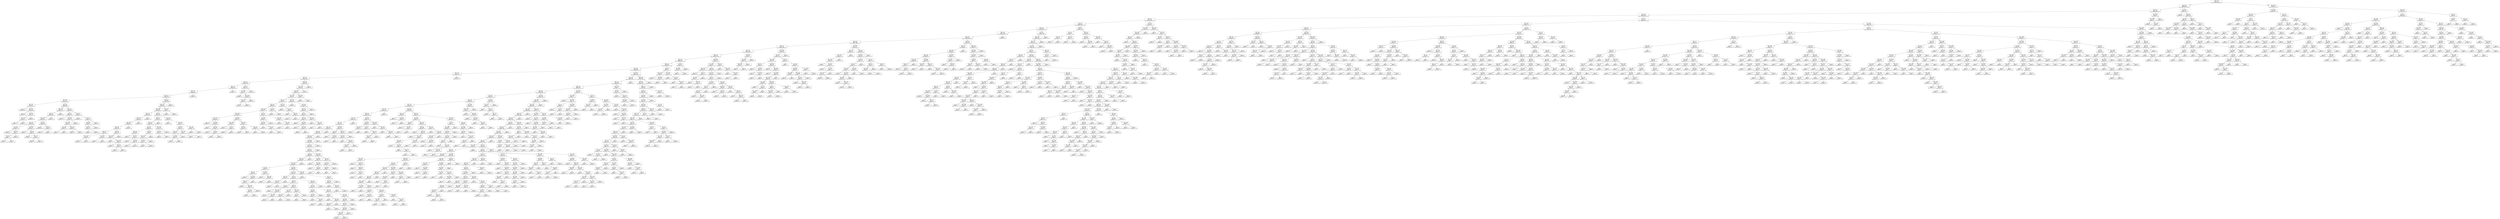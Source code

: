 digraph Tree {
node [shape=box] ;
0 [label="X[21] <= 0.5\ngini = 0.576\nsamples = 2440\nvalue = [97, 2259, 1093, 396, 62]"] ;
1 [label="X[27] <= 0.5\ngini = 0.565\nsamples = 2265\nvalue = [96, 2156, 975, 348, 54]"] ;
0 -> 1 [labeldistance=2.5, labelangle=45, headlabel="True"] ;
2 [label="X[67] <= 0.5\ngini = 0.56\nsamples = 2243\nvalue = [96, 2152, 966, 332, 49]"] ;
1 -> 2 ;
3 [label="X[58] <= 0.5\ngini = 0.558\nsamples = 2235\nvalue = [96, 2152, 965, 326, 46]"] ;
2 -> 3 ;
4 [label="X[7] <= 0.5\ngini = 0.578\nsamples = 1414\nvalue = [61, 1306, 664, 225, 28]"] ;
3 -> 4 ;
5 [label="X[34] <= 0.5\ngini = 0.575\nsamples = 1364\nvalue = [48, 1265, 637, 222, 28]"] ;
4 -> 5 ;
6 [label="X[1] <= 0.5\ngini = 0.572\nsamples = 1346\nvalue = [48, 1259, 619, 218, 28]"] ;
5 -> 6 ;
7 [label="X[33] <= 0.5\ngini = 0.542\nsamples = 1163\nvalue = [44, 1154, 510, 149, 22]"] ;
6 -> 7 ;
8 [label="X[62] <= 0.5\ngini = 0.541\nsamples = 1160\nvalue = [44, 1154, 506, 149, 22]"] ;
7 -> 8 ;
9 [label="X[72] <= 0.5\ngini = 0.548\nsamples = 1093\nvalue = [42, 1071, 486, 143, 21]"] ;
8 -> 9 ;
10 [label="X[24] <= 0.5\ngini = 0.547\nsamples = 1036\nvalue = [42, 1018, 444, 140, 21]"] ;
9 -> 10 ;
11 [label="X[31] <= 0.5\ngini = 0.533\nsamples = 1004\nvalue = [42, 1012, 420, 124, 17]"] ;
10 -> 11 ;
12 [label="X[69] <= 0.5\ngini = 0.531\nsamples = 1000\nvalue = [42, 1011, 415, 123, 17]"] ;
11 -> 12 ;
13 [label="X[42] <= 0.5\ngini = 0.542\nsamples = 935\nvalue = [40, 926, 402, 120, 16]"] ;
12 -> 13 ;
14 [label="X[44] <= 0.5\ngini = 0.541\nsamples = 931\nvalue = [40, 923, 397, 119, 16]"] ;
13 -> 14 ;
15 [label="X[5] <= 26.5\ngini = 0.539\nsamples = 924\nvalue = [39, 921, 392, 118, 16]"] ;
14 -> 15 ;
16 [label="X[41] <= 0.5\ngini = 0.16\nsamples = 421\nvalue = [10, 637, 48, 2, 0]"] ;
15 -> 16 ;
17 [label="X[2] <= 0.5\ngini = 0.161\nsamples = 418\nvalue = [10, 633, 48, 2, 0]"] ;
16 -> 17 ;
18 [label="X[25] <= 0.5\ngini = 0.123\nsamples = 336\nvalue = [3, 515, 33, 0, 0]"] ;
17 -> 18 ;
19 [label="X[10] <= 0.5\ngini = 0.114\nsamples = 324\nvalue = [3, 497, 29, 0, 0]"] ;
18 -> 19 ;
20 [label="X[29] <= 0.5\ngini = 0.114\nsamples = 323\nvalue = [3, 496, 29, 0, 0]"] ;
19 -> 20 ;
21 [label="X[5] <= 17.5\ngini = 0.117\nsamples = 319\nvalue = [3, 486, 29, 0, 0]"] ;
20 -> 21 ;
22 [label="X[0] <= 225.0\ngini = 0.047\nsamples = 256\nvalue = [1, 408, 9, 0, 0]"] ;
21 -> 22 ;
23 [label="X[52] <= 0.5\ngini = 0.015\nsamples = 87\nvalue = [1, 133, 0, 0, 0]"] ;
22 -> 23 ;
24 [label="gini = 0.0\nsamples = 68\nvalue = [0, 103, 0, 0, 0]"] ;
23 -> 24 ;
25 [label="X[5] <= 14.5\ngini = 0.062\nsamples = 19\nvalue = [1, 30, 0, 0, 0]"] ;
23 -> 25 ;
26 [label="gini = 0.0\nsamples = 13\nvalue = [0, 23, 0, 0, 0]"] ;
25 -> 26 ;
27 [label="X[5] <= 15.5\ngini = 0.219\nsamples = 6\nvalue = [1, 7, 0, 0, 0]"] ;
25 -> 27 ;
28 [label="X[0] <= 150.0\ngini = 0.32\nsamples = 3\nvalue = [1, 4, 0, 0, 0]"] ;
27 -> 28 ;
29 [label="gini = 0.5\nsamples = 2\nvalue = [1, 1, 0, 0, 0]"] ;
28 -> 29 ;
30 [label="gini = 0.0\nsamples = 1\nvalue = [0, 3, 0, 0, 0]"] ;
28 -> 30 ;
31 [label="gini = 0.0\nsamples = 3\nvalue = [0, 3, 0, 0, 0]"] ;
27 -> 31 ;
32 [label="X[13] <= 0.5\ngini = 0.061\nsamples = 169\nvalue = [0, 275, 9, 0, 0]"] ;
22 -> 32 ;
33 [label="X[65] <= 0.5\ngini = 0.035\nsamples = 131\nvalue = [0, 221, 4, 0, 0]"] ;
32 -> 33 ;
34 [label="X[45] <= 0.5\ngini = 0.042\nsamples = 108\nvalue = [0, 182, 4, 0, 0]"] ;
33 -> 34 ;
35 [label="X[0] <= 325.0\ngini = 0.042\nsamples = 107\nvalue = [0, 181, 4, 0, 0]"] ;
34 -> 35 ;
36 [label="X[28] <= 0.5\ngini = 0.079\nsamples = 39\nvalue = [0, 70, 3, 0, 0]"] ;
35 -> 36 ;
37 [label="X[5] <= 15.0\ngini = 0.037\nsamples = 27\nvalue = [0, 52, 1, 0, 0]"] ;
36 -> 37 ;
38 [label="gini = 0.0\nsamples = 23\nvalue = [0, 49, 0, 0, 0]"] ;
37 -> 38 ;
39 [label="X[23] <= 0.5\ngini = 0.375\nsamples = 4\nvalue = [0, 3, 1, 0, 0]"] ;
37 -> 39 ;
40 [label="X[36] <= 0.5\ngini = 0.5\nsamples = 2\nvalue = [0, 1, 1, 0, 0]"] ;
39 -> 40 ;
41 [label="gini = 0.0\nsamples = 1\nvalue = [0, 0, 1, 0, 0]"] ;
40 -> 41 ;
42 [label="gini = 0.0\nsamples = 1\nvalue = [0, 1, 0, 0, 0]"] ;
40 -> 42 ;
43 [label="gini = 0.0\nsamples = 2\nvalue = [0, 2, 0, 0, 0]"] ;
39 -> 43 ;
44 [label="X[0] <= 275.0\ngini = 0.18\nsamples = 12\nvalue = [0, 18, 2, 0, 0]"] ;
36 -> 44 ;
45 [label="gini = 0.0\nsamples = 4\nvalue = [0, 8, 0, 0, 0]"] ;
44 -> 45 ;
46 [label="X[5] <= 12.5\ngini = 0.278\nsamples = 8\nvalue = [0, 10, 2, 0, 0]"] ;
44 -> 46 ;
47 [label="gini = 0.0\nsamples = 5\nvalue = [0, 8, 0, 0, 0]"] ;
46 -> 47 ;
48 [label="X[5] <= 15.0\ngini = 0.5\nsamples = 3\nvalue = [0, 2, 2, 0, 0]"] ;
46 -> 48 ;
49 [label="gini = 0.444\nsamples = 2\nvalue = [0, 1, 2, 0, 0]"] ;
48 -> 49 ;
50 [label="gini = 0.0\nsamples = 1\nvalue = [0, 1, 0, 0, 0]"] ;
48 -> 50 ;
51 [label="X[5] <= 16.5\ngini = 0.018\nsamples = 68\nvalue = [0, 111, 1, 0, 0]"] ;
35 -> 51 ;
52 [label="gini = 0.0\nsamples = 65\nvalue = [0, 108, 0, 0, 0]"] ;
51 -> 52 ;
53 [label="X[54] <= 0.5\ngini = 0.375\nsamples = 3\nvalue = [0, 3, 1, 0, 0]"] ;
51 -> 53 ;
54 [label="gini = 0.0\nsamples = 2\nvalue = [0, 3, 0, 0, 0]"] ;
53 -> 54 ;
55 [label="gini = 0.0\nsamples = 1\nvalue = [0, 0, 1, 0, 0]"] ;
53 -> 55 ;
56 [label="gini = 0.0\nsamples = 1\nvalue = [0, 1, 0, 0, 0]"] ;
34 -> 56 ;
57 [label="gini = 0.0\nsamples = 23\nvalue = [0, 39, 0, 0, 0]"] ;
33 -> 57 ;
58 [label="X[4] <= 1.5\ngini = 0.155\nsamples = 38\nvalue = [0, 54, 5, 0, 0]"] ;
32 -> 58 ;
59 [label="X[5] <= 9.5\ngini = 0.208\nsamples = 22\nvalue = [0, 30, 4, 0, 0]"] ;
58 -> 59 ;
60 [label="gini = 0.0\nsamples = 12\nvalue = [0, 19, 0, 0, 0]"] ;
59 -> 60 ;
61 [label="X[0] <= 325.0\ngini = 0.391\nsamples = 10\nvalue = [0, 11, 4, 0, 0]"] ;
59 -> 61 ;
62 [label="X[0] <= 275.0\ngini = 0.494\nsamples = 6\nvalue = [0, 5, 4, 0, 0]"] ;
61 -> 62 ;
63 [label="X[5] <= 12.0\ngini = 0.444\nsamples = 2\nvalue = [0, 1, 2, 0, 0]"] ;
62 -> 63 ;
64 [label="gini = 0.0\nsamples = 1\nvalue = [0, 1, 0, 0, 0]"] ;
63 -> 64 ;
65 [label="gini = 0.0\nsamples = 1\nvalue = [0, 0, 2, 0, 0]"] ;
63 -> 65 ;
66 [label="X[5] <= 10.5\ngini = 0.444\nsamples = 4\nvalue = [0, 4, 2, 0, 0]"] ;
62 -> 66 ;
67 [label="gini = 0.444\nsamples = 2\nvalue = [0, 1, 2, 0, 0]"] ;
66 -> 67 ;
68 [label="gini = 0.0\nsamples = 2\nvalue = [0, 3, 0, 0, 0]"] ;
66 -> 68 ;
69 [label="gini = 0.0\nsamples = 4\nvalue = [0, 6, 0, 0, 0]"] ;
61 -> 69 ;
70 [label="X[5] <= 11.5\ngini = 0.077\nsamples = 16\nvalue = [0, 24, 1, 0, 0]"] ;
58 -> 70 ;
71 [label="gini = 0.0\nsamples = 9\nvalue = [0, 13, 0, 0, 0]"] ;
70 -> 71 ;
72 [label="X[4] <= 2.5\ngini = 0.153\nsamples = 7\nvalue = [0, 11, 1, 0, 0]"] ;
70 -> 72 ;
73 [label="X[0] <= 550.0\ngini = 0.18\nsamples = 6\nvalue = [0, 9, 1, 0, 0]"] ;
72 -> 73 ;
74 [label="X[5] <= 13.5\ngini = 0.32\nsamples = 3\nvalue = [0, 4, 1, 0, 0]"] ;
73 -> 74 ;
75 [label="gini = 0.0\nsamples = 1\nvalue = [0, 0, 1, 0, 0]"] ;
74 -> 75 ;
76 [label="gini = 0.0\nsamples = 2\nvalue = [0, 4, 0, 0, 0]"] ;
74 -> 76 ;
77 [label="gini = 0.0\nsamples = 3\nvalue = [0, 5, 0, 0, 0]"] ;
73 -> 77 ;
78 [label="gini = 0.0\nsamples = 1\nvalue = [0, 2, 0, 0, 0]"] ;
72 -> 78 ;
79 [label="X[65] <= 0.5\ngini = 0.351\nsamples = 63\nvalue = [2, 78, 20, 0, 0]"] ;
21 -> 79 ;
80 [label="X[54] <= 0.5\ngini = 0.373\nsamples = 59\nvalue = [2, 70, 20, 0, 0]"] ;
79 -> 80 ;
81 [label="X[0] <= 325.0\ngini = 0.361\nsamples = 56\nvalue = [2, 68, 18, 0, 0]"] ;
80 -> 81 ;
82 [label="X[36] <= 0.5\ngini = 0.246\nsamples = 28\nvalue = [1, 43, 6, 0, 0]"] ;
81 -> 82 ;
83 [label="X[13] <= 0.5\ngini = 0.259\nsamples = 27\nvalue = [1, 40, 6, 0, 0]"] ;
82 -> 83 ;
84 [label="X[5] <= 25.5\ngini = 0.296\nsamples = 22\nvalue = [1, 33, 6, 0, 0]"] ;
83 -> 84 ;
85 [label="X[28] <= 0.5\ngini = 0.234\nsamples = 21\nvalue = [1, 33, 4, 0, 0]"] ;
84 -> 85 ;
86 [label="X[23] <= 0.5\ngini = 0.357\nsamples = 7\nvalue = [1, 11, 2, 0, 0]"] ;
85 -> 86 ;
87 [label="X[0] <= 125.0\ngini = 0.444\nsamples = 2\nvalue = [0, 1, 2, 0, 0]"] ;
86 -> 87 ;
88 [label="gini = 0.0\nsamples = 1\nvalue = [0, 1, 0, 0, 0]"] ;
87 -> 88 ;
89 [label="gini = 0.0\nsamples = 1\nvalue = [0, 0, 2, 0, 0]"] ;
87 -> 89 ;
90 [label="X[5] <= 18.5\ngini = 0.165\nsamples = 5\nvalue = [1, 10, 0, 0, 0]"] ;
86 -> 90 ;
91 [label="gini = 0.0\nsamples = 1\nvalue = [1, 0, 0, 0, 0]"] ;
90 -> 91 ;
92 [label="gini = 0.0\nsamples = 4\nvalue = [0, 10, 0, 0, 0]"] ;
90 -> 92 ;
93 [label="X[5] <= 22.5\ngini = 0.153\nsamples = 14\nvalue = [0, 22, 2, 0, 0]"] ;
85 -> 93 ;
94 [label="X[0] <= 150.0\ngini = 0.231\nsamples = 9\nvalue = [0, 13, 2, 0, 0]"] ;
93 -> 94 ;
95 [label="gini = 0.0\nsamples = 1\nvalue = [0, 0, 1, 0, 0]"] ;
94 -> 95 ;
96 [label="X[0] <= 275.0\ngini = 0.133\nsamples = 8\nvalue = [0, 13, 1, 0, 0]"] ;
94 -> 96 ;
97 [label="gini = 0.0\nsamples = 3\nvalue = [0, 6, 0, 0, 0]"] ;
96 -> 97 ;
98 [label="X[5] <= 21.5\ngini = 0.219\nsamples = 5\nvalue = [0, 7, 1, 0, 0]"] ;
96 -> 98 ;
99 [label="gini = 0.0\nsamples = 3\nvalue = [0, 6, 0, 0, 0]"] ;
98 -> 99 ;
100 [label="gini = 0.5\nsamples = 2\nvalue = [0, 1, 1, 0, 0]"] ;
98 -> 100 ;
101 [label="gini = 0.0\nsamples = 5\nvalue = [0, 9, 0, 0, 0]"] ;
93 -> 101 ;
102 [label="gini = 0.0\nsamples = 1\nvalue = [0, 0, 2, 0, 0]"] ;
84 -> 102 ;
103 [label="gini = 0.0\nsamples = 5\nvalue = [0, 7, 0, 0, 0]"] ;
83 -> 103 ;
104 [label="gini = 0.0\nsamples = 1\nvalue = [0, 3, 0, 0, 0]"] ;
82 -> 104 ;
105 [label="X[13] <= 0.5\ngini = 0.467\nsamples = 28\nvalue = [1, 25, 12, 0, 0]"] ;
81 -> 105 ;
106 [label="X[38] <= 0.5\ngini = 0.37\nsamples = 19\nvalue = [1, 20, 5, 0, 0]"] ;
105 -> 106 ;
107 [label="X[23] <= 0.5\ngini = 0.381\nsamples = 18\nvalue = [1, 19, 5, 0, 0]"] ;
106 -> 107 ;
108 [label="X[4] <= 1.5\ngini = 0.473\nsamples = 10\nvalue = [0, 8, 5, 0, 0]"] ;
107 -> 108 ;
109 [label="X[15] <= 0.5\ngini = 0.408\nsamples = 5\nvalue = [0, 5, 2, 0, 0]"] ;
108 -> 109 ;
110 [label="gini = 0.0\nsamples = 2\nvalue = [0, 3, 0, 0, 0]"] ;
109 -> 110 ;
111 [label="X[0] <= 375.0\ngini = 0.5\nsamples = 3\nvalue = [0, 2, 2, 0, 0]"] ;
109 -> 111 ;
112 [label="gini = 0.0\nsamples = 1\nvalue = [0, 1, 0, 0, 0]"] ;
111 -> 112 ;
113 [label="X[5] <= 18.5\ngini = 0.444\nsamples = 2\nvalue = [0, 1, 2, 0, 0]"] ;
111 -> 113 ;
114 [label="gini = 0.0\nsamples = 1\nvalue = [0, 0, 2, 0, 0]"] ;
113 -> 114 ;
115 [label="gini = 0.0\nsamples = 1\nvalue = [0, 1, 0, 0, 0]"] ;
113 -> 115 ;
116 [label="X[0] <= 550.0\ngini = 0.5\nsamples = 5\nvalue = [0, 3, 3, 0, 0]"] ;
108 -> 116 ;
117 [label="X[5] <= 23.0\ngini = 0.375\nsamples = 3\nvalue = [0, 1, 3, 0, 0]"] ;
116 -> 117 ;
118 [label="X[0] <= 425.0\ngini = 0.5\nsamples = 2\nvalue = [0, 1, 1, 0, 0]"] ;
117 -> 118 ;
119 [label="gini = 0.0\nsamples = 1\nvalue = [0, 0, 1, 0, 0]"] ;
118 -> 119 ;
120 [label="gini = 0.0\nsamples = 1\nvalue = [0, 1, 0, 0, 0]"] ;
118 -> 120 ;
121 [label="gini = 0.0\nsamples = 1\nvalue = [0, 0, 2, 0, 0]"] ;
117 -> 121 ;
122 [label="gini = 0.0\nsamples = 2\nvalue = [0, 2, 0, 0, 0]"] ;
116 -> 122 ;
123 [label="X[0] <= 475.0\ngini = 0.153\nsamples = 8\nvalue = [1, 11, 0, 0, 0]"] ;
107 -> 123 ;
124 [label="X[5] <= 22.5\ngini = 0.32\nsamples = 4\nvalue = [1, 4, 0, 0, 0]"] ;
123 -> 124 ;
125 [label="gini = 0.0\nsamples = 3\nvalue = [0, 4, 0, 0, 0]"] ;
124 -> 125 ;
126 [label="gini = 0.0\nsamples = 1\nvalue = [1, 0, 0, 0, 0]"] ;
124 -> 126 ;
127 [label="gini = 0.0\nsamples = 4\nvalue = [0, 7, 0, 0, 0]"] ;
123 -> 127 ;
128 [label="gini = 0.0\nsamples = 1\nvalue = [0, 1, 0, 0, 0]"] ;
106 -> 128 ;
129 [label="X[5] <= 19.5\ngini = 0.486\nsamples = 9\nvalue = [0, 5, 7, 0, 0]"] ;
105 -> 129 ;
130 [label="gini = 0.0\nsamples = 1\nvalue = [0, 1, 0, 0, 0]"] ;
129 -> 130 ;
131 [label="X[4] <= 2.5\ngini = 0.463\nsamples = 8\nvalue = [0, 4, 7, 0, 0]"] ;
129 -> 131 ;
132 [label="X[5] <= 25.5\ngini = 0.375\nsamples = 6\nvalue = [0, 2, 6, 0, 0]"] ;
131 -> 132 ;
133 [label="X[5] <= 21.0\ngini = 0.278\nsamples = 4\nvalue = [0, 1, 5, 0, 0]"] ;
132 -> 133 ;
134 [label="X[0] <= 400.0\ngini = 0.444\nsamples = 2\nvalue = [0, 1, 2, 0, 0]"] ;
133 -> 134 ;
135 [label="gini = 0.0\nsamples = 1\nvalue = [0, 1, 0, 0, 0]"] ;
134 -> 135 ;
136 [label="gini = 0.0\nsamples = 1\nvalue = [0, 0, 2, 0, 0]"] ;
134 -> 136 ;
137 [label="gini = 0.0\nsamples = 2\nvalue = [0, 0, 3, 0, 0]"] ;
133 -> 137 ;
138 [label="X[0] <= 450.0\ngini = 0.5\nsamples = 2\nvalue = [0, 1, 1, 0, 0]"] ;
132 -> 138 ;
139 [label="gini = 0.0\nsamples = 1\nvalue = [0, 0, 1, 0, 0]"] ;
138 -> 139 ;
140 [label="gini = 0.0\nsamples = 1\nvalue = [0, 1, 0, 0, 0]"] ;
138 -> 140 ;
141 [label="X[5] <= 25.5\ngini = 0.444\nsamples = 2\nvalue = [0, 2, 1, 0, 0]"] ;
131 -> 141 ;
142 [label="gini = 0.0\nsamples = 1\nvalue = [0, 2, 0, 0, 0]"] ;
141 -> 142 ;
143 [label="gini = 0.0\nsamples = 1\nvalue = [0, 0, 1, 0, 0]"] ;
141 -> 143 ;
144 [label="X[0] <= 375.0\ngini = 0.5\nsamples = 3\nvalue = [0, 2, 2, 0, 0]"] ;
80 -> 144 ;
145 [label="gini = 0.0\nsamples = 1\nvalue = [0, 0, 2, 0, 0]"] ;
144 -> 145 ;
146 [label="gini = 0.0\nsamples = 2\nvalue = [0, 2, 0, 0, 0]"] ;
144 -> 146 ;
147 [label="gini = 0.0\nsamples = 4\nvalue = [0, 8, 0, 0, 0]"] ;
79 -> 147 ;
148 [label="gini = 0.0\nsamples = 4\nvalue = [0, 10, 0, 0, 0]"] ;
20 -> 148 ;
149 [label="gini = 0.0\nsamples = 1\nvalue = [0, 1, 0, 0, 0]"] ;
19 -> 149 ;
150 [label="X[4] <= 1.5\ngini = 0.298\nsamples = 12\nvalue = [0, 18, 4, 0, 0]"] ;
18 -> 150 ;
151 [label="X[5] <= 18.5\ngini = 0.308\nsamples = 11\nvalue = [0, 17, 4, 0, 0]"] ;
150 -> 151 ;
152 [label="gini = 0.0\nsamples = 5\nvalue = [0, 9, 0, 0, 0]"] ;
151 -> 152 ;
153 [label="X[0] <= 275.0\ngini = 0.444\nsamples = 6\nvalue = [0, 8, 4, 0, 0]"] ;
151 -> 153 ;
154 [label="X[0] <= 175.0\ngini = 0.49\nsamples = 4\nvalue = [0, 3, 4, 0, 0]"] ;
153 -> 154 ;
155 [label="gini = 0.0\nsamples = 2\nvalue = [0, 3, 0, 0, 0]"] ;
154 -> 155 ;
156 [label="gini = 0.0\nsamples = 2\nvalue = [0, 0, 4, 0, 0]"] ;
154 -> 156 ;
157 [label="gini = 0.0\nsamples = 2\nvalue = [0, 5, 0, 0, 0]"] ;
153 -> 157 ;
158 [label="gini = 0.0\nsamples = 1\nvalue = [0, 1, 0, 0, 0]"] ;
150 -> 158 ;
159 [label="X[46] <= 0.5\ngini = 0.296\nsamples = 82\nvalue = [7, 118, 15, 2, 0]"] ;
17 -> 159 ;
160 [label="X[14] <= 0.5\ngini = 0.299\nsamples = 81\nvalue = [7, 116, 15, 2, 0]"] ;
159 -> 160 ;
161 [label="X[25] <= 0.5\ngini = 0.301\nsamples = 80\nvalue = [7, 115, 15, 2, 0]"] ;
160 -> 161 ;
162 [label="X[13] <= 0.5\ngini = 0.298\nsamples = 77\nvalue = [7, 112, 14, 2, 0]"] ;
161 -> 162 ;
163 [label="X[54] <= 0.5\ngini = 0.3\nsamples = 58\nvalue = [5, 87, 11, 2, 0]"] ;
162 -> 163 ;
164 [label="X[19] <= 0.5\ngini = 0.291\nsamples = 50\nvalue = [5, 76, 8, 2, 0]"] ;
163 -> 164 ;
165 [label="X[23] <= 0.5\ngini = 0.289\nsamples = 47\nvalue = [5, 72, 7, 2, 0]"] ;
164 -> 165 ;
166 [label="X[0] <= 425.0\ngini = 0.316\nsamples = 34\nvalue = [5, 50, 4, 2, 0]"] ;
165 -> 166 ;
167 [label="X[5] <= 19.5\ngini = 0.133\nsamples = 24\nvalue = [0, 39, 3, 0, 0]"] ;
166 -> 167 ;
168 [label="gini = 0.0\nsamples = 18\nvalue = [0, 31, 0, 0, 0]"] ;
167 -> 168 ;
169 [label="X[0] <= 225.0\ngini = 0.397\nsamples = 6\nvalue = [0, 8, 3, 0, 0]"] ;
167 -> 169 ;
170 [label="gini = 0.0\nsamples = 1\nvalue = [0, 0, 2, 0, 0]"] ;
169 -> 170 ;
171 [label="X[28] <= 0.5\ngini = 0.198\nsamples = 5\nvalue = [0, 8, 1, 0, 0]"] ;
169 -> 171 ;
172 [label="gini = 0.0\nsamples = 2\nvalue = [0, 4, 0, 0, 0]"] ;
171 -> 172 ;
173 [label="X[5] <= 21.5\ngini = 0.32\nsamples = 3\nvalue = [0, 4, 1, 0, 0]"] ;
171 -> 173 ;
174 [label="gini = 0.0\nsamples = 1\nvalue = [0, 0, 1, 0, 0]"] ;
173 -> 174 ;
175 [label="gini = 0.0\nsamples = 2\nvalue = [0, 4, 0, 0, 0]"] ;
173 -> 175 ;
176 [label="X[0] <= 550.0\ngini = 0.582\nsamples = 10\nvalue = [5, 11, 1, 2, 0]"] ;
166 -> 176 ;
177 [label="X[0] <= 475.0\ngini = 0.469\nsamples = 5\nvalue = [5, 3, 0, 0, 0]"] ;
176 -> 177 ;
178 [label="gini = 0.0\nsamples = 1\nvalue = [2, 0, 0, 0, 0]"] ;
177 -> 178 ;
179 [label="X[5] <= 18.5\ngini = 0.5\nsamples = 4\nvalue = [3, 3, 0, 0, 0]"] ;
177 -> 179 ;
180 [label="gini = 0.0\nsamples = 3\nvalue = [0, 3, 0, 0, 0]"] ;
179 -> 180 ;
181 [label="gini = 0.0\nsamples = 1\nvalue = [3, 0, 0, 0, 0]"] ;
179 -> 181 ;
182 [label="X[0] <= 650.0\ngini = 0.43\nsamples = 5\nvalue = [0, 8, 1, 2, 0]"] ;
176 -> 182 ;
183 [label="X[5] <= 15.5\ngini = 0.444\nsamples = 3\nvalue = [0, 2, 1, 0, 0]"] ;
182 -> 183 ;
184 [label="gini = 0.0\nsamples = 2\nvalue = [0, 2, 0, 0, 0]"] ;
183 -> 184 ;
185 [label="gini = 0.0\nsamples = 1\nvalue = [0, 0, 1, 0, 0]"] ;
183 -> 185 ;
186 [label="X[5] <= 23.0\ngini = 0.375\nsamples = 2\nvalue = [0, 6, 0, 2, 0]"] ;
182 -> 186 ;
187 [label="gini = 0.0\nsamples = 1\nvalue = [0, 6, 0, 0, 0]"] ;
186 -> 187 ;
188 [label="gini = 0.0\nsamples = 1\nvalue = [0, 0, 0, 2, 0]"] ;
186 -> 188 ;
189 [label="X[4] <= 1.5\ngini = 0.211\nsamples = 13\nvalue = [0, 22, 3, 0, 0]"] ;
165 -> 189 ;
190 [label="X[0] <= 325.0\ngini = 0.18\nsamples = 6\nvalue = [0, 9, 1, 0, 0]"] ;
189 -> 190 ;
191 [label="X[0] <= 275.0\ngini = 0.444\nsamples = 3\nvalue = [0, 2, 1, 0, 0]"] ;
190 -> 191 ;
192 [label="gini = 0.0\nsamples = 1\nvalue = [0, 1, 0, 0, 0]"] ;
191 -> 192 ;
193 [label="X[5] <= 24.0\ngini = 0.5\nsamples = 2\nvalue = [0, 1, 1, 0, 0]"] ;
191 -> 193 ;
194 [label="gini = 0.0\nsamples = 1\nvalue = [0, 1, 0, 0, 0]"] ;
193 -> 194 ;
195 [label="gini = 0.0\nsamples = 1\nvalue = [0, 0, 1, 0, 0]"] ;
193 -> 195 ;
196 [label="gini = 0.0\nsamples = 3\nvalue = [0, 7, 0, 0, 0]"] ;
190 -> 196 ;
197 [label="X[5] <= 19.5\ngini = 0.231\nsamples = 7\nvalue = [0, 13, 2, 0, 0]"] ;
189 -> 197 ;
198 [label="gini = 0.0\nsamples = 5\nvalue = [0, 10, 0, 0, 0]"] ;
197 -> 198 ;
199 [label="X[5] <= 24.0\ngini = 0.48\nsamples = 2\nvalue = [0, 3, 2, 0, 0]"] ;
197 -> 199 ;
200 [label="gini = 0.0\nsamples = 1\nvalue = [0, 0, 2, 0, 0]"] ;
199 -> 200 ;
201 [label="gini = 0.0\nsamples = 1\nvalue = [0, 3, 0, 0, 0]"] ;
199 -> 201 ;
202 [label="X[5] <= 22.5\ngini = 0.32\nsamples = 3\nvalue = [0, 4, 1, 0, 0]"] ;
164 -> 202 ;
203 [label="gini = 0.0\nsamples = 2\nvalue = [0, 4, 0, 0, 0]"] ;
202 -> 203 ;
204 [label="gini = 0.0\nsamples = 1\nvalue = [0, 0, 1, 0, 0]"] ;
202 -> 204 ;
205 [label="X[5] <= 12.0\ngini = 0.337\nsamples = 8\nvalue = [0, 11, 3, 0, 0]"] ;
163 -> 205 ;
206 [label="gini = 0.0\nsamples = 5\nvalue = [0, 8, 0, 0, 0]"] ;
205 -> 206 ;
207 [label="X[5] <= 16.5\ngini = 0.5\nsamples = 3\nvalue = [0, 3, 3, 0, 0]"] ;
205 -> 207 ;
208 [label="gini = 0.0\nsamples = 1\nvalue = [0, 0, 2, 0, 0]"] ;
207 -> 208 ;
209 [label="X[4] <= 1.5\ngini = 0.375\nsamples = 2\nvalue = [0, 3, 1, 0, 0]"] ;
207 -> 209 ;
210 [label="gini = 0.0\nsamples = 1\nvalue = [0, 3, 0, 0, 0]"] ;
209 -> 210 ;
211 [label="gini = 0.0\nsamples = 1\nvalue = [0, 0, 1, 0, 0]"] ;
209 -> 211 ;
212 [label="X[0] <= 275.0\ngini = 0.291\nsamples = 19\nvalue = [2, 25, 3, 0, 0]"] ;
162 -> 212 ;
213 [label="gini = 0.0\nsamples = 3\nvalue = [0, 5, 0, 0, 0]"] ;
212 -> 213 ;
214 [label="X[5] <= 25.5\ngini = 0.339\nsamples = 16\nvalue = [2, 20, 3, 0, 0]"] ;
212 -> 214 ;
215 [label="X[3] <= 0.5\ngini = 0.292\nsamples = 15\nvalue = [2, 20, 2, 0, 0]"] ;
214 -> 215 ;
216 [label="X[4] <= 1.5\ngini = 0.314\nsamples = 14\nvalue = [2, 18, 2, 0, 0]"] ;
215 -> 216 ;
217 [label="X[5] <= 12.0\ngini = 0.357\nsamples = 10\nvalue = [2, 11, 1, 0, 0]"] ;
216 -> 217 ;
218 [label="gini = 0.0\nsamples = 4\nvalue = [0, 5, 0, 0, 0]"] ;
217 -> 218 ;
219 [label="X[5] <= 14.0\ngini = 0.494\nsamples = 6\nvalue = [2, 6, 1, 0, 0]"] ;
217 -> 219 ;
220 [label="gini = 0.0\nsamples = 1\nvalue = [2, 0, 0, 0, 0]"] ;
219 -> 220 ;
221 [label="X[0] <= 375.0\ngini = 0.245\nsamples = 5\nvalue = [0, 6, 1, 0, 0]"] ;
219 -> 221 ;
222 [label="gini = 0.0\nsamples = 4\nvalue = [0, 6, 0, 0, 0]"] ;
221 -> 222 ;
223 [label="gini = 0.0\nsamples = 1\nvalue = [0, 0, 1, 0, 0]"] ;
221 -> 223 ;
224 [label="X[5] <= 19.5\ngini = 0.219\nsamples = 4\nvalue = [0, 7, 1, 0, 0]"] ;
216 -> 224 ;
225 [label="gini = 0.0\nsamples = 2\nvalue = [0, 5, 0, 0, 0]"] ;
224 -> 225 ;
226 [label="X[5] <= 22.5\ngini = 0.444\nsamples = 2\nvalue = [0, 2, 1, 0, 0]"] ;
224 -> 226 ;
227 [label="gini = 0.0\nsamples = 1\nvalue = [0, 0, 1, 0, 0]"] ;
226 -> 227 ;
228 [label="gini = 0.0\nsamples = 1\nvalue = [0, 2, 0, 0, 0]"] ;
226 -> 228 ;
229 [label="gini = 0.0\nsamples = 1\nvalue = [0, 2, 0, 0, 0]"] ;
215 -> 229 ;
230 [label="gini = 0.0\nsamples = 1\nvalue = [0, 0, 1, 0, 0]"] ;
214 -> 230 ;
231 [label="X[0] <= 450.0\ngini = 0.375\nsamples = 3\nvalue = [0, 3, 1, 0, 0]"] ;
161 -> 231 ;
232 [label="gini = 0.0\nsamples = 2\nvalue = [0, 3, 0, 0, 0]"] ;
231 -> 232 ;
233 [label="gini = 0.0\nsamples = 1\nvalue = [0, 0, 1, 0, 0]"] ;
231 -> 233 ;
234 [label="gini = 0.0\nsamples = 1\nvalue = [0, 1, 0, 0, 0]"] ;
160 -> 234 ;
235 [label="gini = 0.0\nsamples = 1\nvalue = [0, 2, 0, 0, 0]"] ;
159 -> 235 ;
236 [label="gini = 0.0\nsamples = 3\nvalue = [0, 4, 0, 0, 0]"] ;
16 -> 236 ;
237 [label="X[0] <= 875.0\ngini = 0.657\nsamples = 503\nvalue = [29, 284, 344, 116, 16]"] ;
15 -> 237 ;
238 [label="X[77] <= 0.5\ngini = 0.64\nsamples = 443\nvalue = [29, 267, 316, 77, 14]"] ;
237 -> 238 ;
239 [label="X[65] <= 0.5\ngini = 0.64\nsamples = 440\nvalue = [29, 262, 316, 77, 14]"] ;
238 -> 239 ;
240 [label="X[38] <= 0.5\ngini = 0.641\nsamples = 433\nvalue = [29, 251, 313, 77, 14]"] ;
239 -> 240 ;
241 [label="X[5] <= 86.5\ngini = 0.632\nsamples = 407\nvalue = [20, 243, 296, 76, 10]"] ;
240 -> 241 ;
242 [label="X[25] <= 0.5\ngini = 0.547\nsamples = 207\nvalue = [14, 189, 118, 6, 5]"] ;
241 -> 242 ;
243 [label="X[52] <= 0.5\ngini = 0.544\nsamples = 200\nvalue = [14, 188, 112, 6, 5]"] ;
242 -> 243 ;
244 [label="X[23] <= 0.5\ngini = 0.544\nsamples = 190\nvalue = [14, 180, 103, 6, 5]"] ;
243 -> 244 ;
245 [label="X[73] <= 0.5\ngini = 0.541\nsamples = 135\nvalue = [5, 122, 84, 3, 5]"] ;
244 -> 245 ;
246 [label="X[36] <= 0.5\ngini = 0.54\nsamples = 133\nvalue = [5, 122, 82, 3, 5]"] ;
245 -> 246 ;
247 [label="X[16] <= 0.5\ngini = 0.522\nsamples = 118\nvalue = [5, 115, 70, 3, 2]"] ;
246 -> 247 ;
248 [label="X[17] <= 0.5\ngini = 0.521\nsamples = 117\nvalue = [5, 115, 69, 3, 2]"] ;
247 -> 248 ;
249 [label="X[56] <= 0.5\ngini = 0.519\nsamples = 107\nvalue = [4, 107, 64, 3, 2]"] ;
248 -> 249 ;
250 [label="X[48] <= 0.5\ngini = 0.509\nsamples = 106\nvalue = [4, 107, 64, 1, 2]"] ;
249 -> 250 ;
251 [label="X[59] <= 0.5\ngini = 0.506\nsamples = 105\nvalue = [4, 107, 62, 1, 2]"] ;
250 -> 251 ;
252 [label="X[0] <= 825.0\ngini = 0.508\nsamples = 104\nvalue = [4, 105, 62, 1, 2]"] ;
251 -> 252 ;
253 [label="X[37] <= 0.5\ngini = 0.505\nsamples = 103\nvalue = [4, 105, 60, 1, 2]"] ;
252 -> 253 ;
254 [label="X[54] <= 0.5\ngini = 0.503\nsamples = 102\nvalue = [4, 105, 59, 1, 2]"] ;
253 -> 254 ;
255 [label="X[10] <= 0.5\ngini = 0.502\nsamples = 88\nvalue = [4, 90, 47, 1, 2]"] ;
254 -> 255 ;
256 [label="X[15] <= 0.5\ngini = 0.488\nsamples = 87\nvalue = [4, 90, 47, 1, 0]"] ;
255 -> 256 ;
257 [label="X[5] <= 38.5\ngini = 0.463\nsamples = 81\nvalue = [4, 90, 39, 1, 0]"] ;
256 -> 257 ;
258 [label="X[2] <= 0.5\ngini = 0.334\nsamples = 30\nvalue = [0, 41, 11, 0, 0]"] ;
257 -> 258 ;
259 [label="X[13] <= 0.5\ngini = 0.404\nsamples = 20\nvalue = [0, 23, 9, 0, 0]"] ;
258 -> 259 ;
260 [label="gini = 0.0\nsamples = 12\nvalue = [0, 18, 0, 0, 0]"] ;
259 -> 260 ;
261 [label="X[0] <= 325.0\ngini = 0.459\nsamples = 8\nvalue = [0, 5, 9, 0, 0]"] ;
259 -> 261 ;
262 [label="X[5] <= 30.0\ngini = 0.5\nsamples = 6\nvalue = [0, 5, 5, 0, 0]"] ;
261 -> 262 ;
263 [label="gini = 0.0\nsamples = 1\nvalue = [0, 0, 1, 0, 0]"] ;
262 -> 263 ;
264 [label="X[5] <= 35.5\ngini = 0.494\nsamples = 5\nvalue = [0, 5, 4, 0, 0]"] ;
262 -> 264 ;
265 [label="X[0] <= 175.0\ngini = 0.375\nsamples = 3\nvalue = [0, 3, 1, 0, 0]"] ;
264 -> 265 ;
266 [label="gini = 0.0\nsamples = 1\nvalue = [0, 0, 1, 0, 0]"] ;
265 -> 266 ;
267 [label="gini = 0.0\nsamples = 2\nvalue = [0, 3, 0, 0, 0]"] ;
265 -> 267 ;
268 [label="gini = 0.48\nsamples = 2\nvalue = [0, 2, 3, 0, 0]"] ;
264 -> 268 ;
269 [label="gini = 0.0\nsamples = 2\nvalue = [0, 0, 4, 0, 0]"] ;
261 -> 269 ;
270 [label="X[0] <= 375.0\ngini = 0.18\nsamples = 10\nvalue = [0, 18, 2, 0, 0]"] ;
258 -> 270 ;
271 [label="gini = 0.0\nsamples = 6\nvalue = [0, 13, 0, 0, 0]"] ;
270 -> 271 ;
272 [label="X[5] <= 29.0\ngini = 0.408\nsamples = 4\nvalue = [0, 5, 2, 0, 0]"] ;
270 -> 272 ;
273 [label="gini = 0.0\nsamples = 1\nvalue = [0, 0, 2, 0, 0]"] ;
272 -> 273 ;
274 [label="gini = 0.0\nsamples = 3\nvalue = [0, 5, 0, 0, 0]"] ;
272 -> 274 ;
275 [label="X[5] <= 76.5\ngini = 0.524\nsamples = 51\nvalue = [4, 49, 28, 1, 0]"] ;
257 -> 275 ;
276 [label="X[0] <= 275.0\ngini = 0.554\nsamples = 43\nvalue = [4, 37, 26, 1, 0]"] ;
275 -> 276 ;
277 [label="X[28] <= 0.5\ngini = 0.245\nsamples = 5\nvalue = [1, 6, 0, 0, 0]"] ;
276 -> 277 ;
278 [label="X[5] <= 58.5\ngini = 0.375\nsamples = 3\nvalue = [1, 3, 0, 0, 0]"] ;
277 -> 278 ;
279 [label="gini = 0.0\nsamples = 2\nvalue = [0, 3, 0, 0, 0]"] ;
278 -> 279 ;
280 [label="gini = 0.0\nsamples = 1\nvalue = [1, 0, 0, 0, 0]"] ;
278 -> 280 ;
281 [label="gini = 0.0\nsamples = 2\nvalue = [0, 3, 0, 0, 0]"] ;
277 -> 281 ;
282 [label="X[4] <= 1.5\ngini = 0.557\nsamples = 38\nvalue = [3, 31, 26, 1, 0]"] ;
276 -> 282 ;
283 [label="X[28] <= 0.5\ngini = 0.56\nsamples = 17\nvalue = [2, 11, 14, 0, 0]"] ;
282 -> 283 ;
284 [label="X[2] <= 0.5\ngini = 0.245\nsamples = 9\nvalue = [0, 2, 12, 0, 0]"] ;
283 -> 284 ;
285 [label="gini = 0.0\nsamples = 3\nvalue = [0, 0, 5, 0, 0]"] ;
284 -> 285 ;
286 [label="X[0] <= 325.0\ngini = 0.346\nsamples = 6\nvalue = [0, 2, 7, 0, 0]"] ;
284 -> 286 ;
287 [label="gini = 0.0\nsamples = 3\nvalue = [0, 0, 4, 0, 0]"] ;
286 -> 287 ;
288 [label="X[0] <= 375.0\ngini = 0.48\nsamples = 3\nvalue = [0, 2, 3, 0, 0]"] ;
286 -> 288 ;
289 [label="gini = 0.0\nsamples = 1\nvalue = [0, 2, 0, 0, 0]"] ;
288 -> 289 ;
290 [label="gini = 0.0\nsamples = 2\nvalue = [0, 0, 3, 0, 0]"] ;
288 -> 290 ;
291 [label="X[0] <= 375.0\ngini = 0.473\nsamples = 8\nvalue = [2, 9, 2, 0, 0]"] ;
283 -> 291 ;
292 [label="X[5] <= 51.5\ngini = 0.375\nsamples = 5\nvalue = [2, 6, 0, 0, 0]"] ;
291 -> 292 ;
293 [label="X[0] <= 325.0\ngini = 0.444\nsamples = 2\nvalue = [2, 1, 0, 0, 0]"] ;
292 -> 293 ;
294 [label="gini = 0.0\nsamples = 1\nvalue = [0, 1, 0, 0, 0]"] ;
293 -> 294 ;
295 [label="gini = 0.0\nsamples = 1\nvalue = [2, 0, 0, 0, 0]"] ;
293 -> 295 ;
296 [label="gini = 0.0\nsamples = 3\nvalue = [0, 5, 0, 0, 0]"] ;
292 -> 296 ;
297 [label="X[0] <= 425.0\ngini = 0.48\nsamples = 3\nvalue = [0, 3, 2, 0, 0]"] ;
291 -> 297 ;
298 [label="X[5] <= 66.5\ngini = 0.5\nsamples = 2\nvalue = [0, 2, 2, 0, 0]"] ;
297 -> 298 ;
299 [label="gini = 0.0\nsamples = 1\nvalue = [0, 2, 0, 0, 0]"] ;
298 -> 299 ;
300 [label="gini = 0.0\nsamples = 1\nvalue = [0, 0, 2, 0, 0]"] ;
298 -> 300 ;
301 [label="gini = 0.0\nsamples = 1\nvalue = [0, 1, 0, 0, 0]"] ;
297 -> 301 ;
302 [label="X[19] <= 0.5\ngini = 0.528\nsamples = 21\nvalue = [1, 20, 12, 1, 0]"] ;
282 -> 302 ;
303 [label="X[2] <= 0.5\ngini = 0.553\nsamples = 19\nvalue = [1, 16, 12, 1, 0]"] ;
302 -> 303 ;
304 [label="X[28] <= 0.5\ngini = 0.403\nsamples = 9\nvalue = [0, 9, 2, 1, 0]"] ;
303 -> 304 ;
305 [label="X[5] <= 54.0\ngini = 0.625\nsamples = 4\nvalue = [0, 1, 2, 1, 0]"] ;
304 -> 305 ;
306 [label="gini = 0.0\nsamples = 2\nvalue = [0, 0, 2, 0, 0]"] ;
305 -> 306 ;
307 [label="X[5] <= 69.5\ngini = 0.5\nsamples = 2\nvalue = [0, 1, 0, 1, 0]"] ;
305 -> 307 ;
308 [label="gini = 0.0\nsamples = 1\nvalue = [0, 0, 0, 1, 0]"] ;
307 -> 308 ;
309 [label="gini = 0.0\nsamples = 1\nvalue = [0, 1, 0, 0, 0]"] ;
307 -> 309 ;
310 [label="gini = 0.0\nsamples = 5\nvalue = [0, 8, 0, 0, 0]"] ;
304 -> 310 ;
311 [label="X[28] <= 0.5\ngini = 0.537\nsamples = 10\nvalue = [1, 7, 10, 0, 0]"] ;
303 -> 311 ;
312 [label="X[13] <= 0.5\ngini = 0.5\nsamples = 4\nvalue = [0, 3, 3, 0, 0]"] ;
311 -> 312 ;
313 [label="gini = 0.0\nsamples = 1\nvalue = [0, 1, 0, 0, 0]"] ;
312 -> 313 ;
314 [label="X[5] <= 65.5\ngini = 0.48\nsamples = 3\nvalue = [0, 2, 3, 0, 0]"] ;
312 -> 314 ;
315 [label="X[5] <= 56.5\ngini = 0.444\nsamples = 2\nvalue = [0, 2, 1, 0, 0]"] ;
314 -> 315 ;
316 [label="gini = 0.0\nsamples = 1\nvalue = [0, 0, 1, 0, 0]"] ;
315 -> 316 ;
317 [label="gini = 0.0\nsamples = 1\nvalue = [0, 2, 0, 0, 0]"] ;
315 -> 317 ;
318 [label="gini = 0.0\nsamples = 1\nvalue = [0, 0, 2, 0, 0]"] ;
314 -> 318 ;
319 [label="X[5] <= 65.0\ngini = 0.542\nsamples = 6\nvalue = [1, 4, 7, 0, 0]"] ;
311 -> 319 ;
320 [label="X[5] <= 56.5\ngini = 0.593\nsamples = 5\nvalue = [1, 4, 4, 0, 0]"] ;
319 -> 320 ;
321 [label="X[5] <= 46.5\ngini = 0.571\nsamples = 4\nvalue = [1, 2, 4, 0, 0]"] ;
320 -> 321 ;
322 [label="X[0] <= 550.0\ngini = 0.625\nsamples = 3\nvalue = [1, 2, 1, 0, 0]"] ;
321 -> 322 ;
323 [label="X[5] <= 40.5\ngini = 0.444\nsamples = 2\nvalue = [0, 2, 1, 0, 0]"] ;
322 -> 323 ;
324 [label="gini = 0.0\nsamples = 1\nvalue = [0, 0, 1, 0, 0]"] ;
323 -> 324 ;
325 [label="gini = 0.0\nsamples = 1\nvalue = [0, 2, 0, 0, 0]"] ;
323 -> 325 ;
326 [label="gini = 0.0\nsamples = 1\nvalue = [1, 0, 0, 0, 0]"] ;
322 -> 326 ;
327 [label="gini = 0.0\nsamples = 1\nvalue = [0, 0, 3, 0, 0]"] ;
321 -> 327 ;
328 [label="gini = 0.0\nsamples = 1\nvalue = [0, 2, 0, 0, 0]"] ;
320 -> 328 ;
329 [label="gini = 0.0\nsamples = 1\nvalue = [0, 0, 3, 0, 0]"] ;
319 -> 329 ;
330 [label="gini = 0.0\nsamples = 2\nvalue = [0, 4, 0, 0, 0]"] ;
302 -> 330 ;
331 [label="X[5] <= 78.5\ngini = 0.245\nsamples = 8\nvalue = [0, 12, 2, 0, 0]"] ;
275 -> 331 ;
332 [label="gini = 0.0\nsamples = 2\nvalue = [0, 4, 0, 0, 0]"] ;
331 -> 332 ;
333 [label="X[4] <= 1.5\ngini = 0.32\nsamples = 6\nvalue = [0, 8, 2, 0, 0]"] ;
331 -> 333 ;
334 [label="X[28] <= 0.5\ngini = 0.198\nsamples = 5\nvalue = [0, 8, 1, 0, 0]"] ;
333 -> 334 ;
335 [label="gini = 0.0\nsamples = 3\nvalue = [0, 6, 0, 0, 0]"] ;
334 -> 335 ;
336 [label="X[5] <= 82.0\ngini = 0.444\nsamples = 2\nvalue = [0, 2, 1, 0, 0]"] ;
334 -> 336 ;
337 [label="gini = 0.0\nsamples = 1\nvalue = [0, 0, 1, 0, 0]"] ;
336 -> 337 ;
338 [label="gini = 0.0\nsamples = 1\nvalue = [0, 2, 0, 0, 0]"] ;
336 -> 338 ;
339 [label="gini = 0.0\nsamples = 1\nvalue = [0, 0, 1, 0, 0]"] ;
333 -> 339 ;
340 [label="gini = 0.0\nsamples = 6\nvalue = [0, 0, 8, 0, 0]"] ;
256 -> 340 ;
341 [label="gini = 0.0\nsamples = 1\nvalue = [0, 0, 0, 0, 2]"] ;
255 -> 341 ;
342 [label="X[0] <= 625.0\ngini = 0.494\nsamples = 14\nvalue = [0, 15, 12, 0, 0]"] ;
254 -> 342 ;
343 [label="X[0] <= 550.0\ngini = 0.26\nsamples = 6\nvalue = [0, 2, 11, 0, 0]"] ;
342 -> 343 ;
344 [label="gini = 0.0\nsamples = 3\nvalue = [0, 0, 5, 0, 0]"] ;
343 -> 344 ;
345 [label="X[5] <= 30.0\ngini = 0.375\nsamples = 3\nvalue = [0, 2, 6, 0, 0]"] ;
343 -> 345 ;
346 [label="gini = 0.0\nsamples = 1\nvalue = [0, 0, 2, 0, 0]"] ;
345 -> 346 ;
347 [label="X[2] <= 0.5\ngini = 0.444\nsamples = 2\nvalue = [0, 2, 4, 0, 0]"] ;
345 -> 347 ;
348 [label="gini = 0.0\nsamples = 1\nvalue = [0, 2, 0, 0, 0]"] ;
347 -> 348 ;
349 [label="gini = 0.0\nsamples = 1\nvalue = [0, 0, 4, 0, 0]"] ;
347 -> 349 ;
350 [label="X[2] <= 0.5\ngini = 0.133\nsamples = 8\nvalue = [0, 13, 1, 0, 0]"] ;
342 -> 350 ;
351 [label="X[0] <= 775.0\ngini = 0.198\nsamples = 4\nvalue = [0, 8, 1, 0, 0]"] ;
350 -> 351 ;
352 [label="X[5] <= 36.5\ngini = 0.375\nsamples = 2\nvalue = [0, 3, 1, 0, 0]"] ;
351 -> 352 ;
353 [label="gini = 0.0\nsamples = 1\nvalue = [0, 0, 1, 0, 0]"] ;
352 -> 353 ;
354 [label="gini = 0.0\nsamples = 1\nvalue = [0, 3, 0, 0, 0]"] ;
352 -> 354 ;
355 [label="gini = 0.0\nsamples = 2\nvalue = [0, 5, 0, 0, 0]"] ;
351 -> 355 ;
356 [label="gini = 0.0\nsamples = 4\nvalue = [0, 5, 0, 0, 0]"] ;
350 -> 356 ;
357 [label="gini = 0.0\nsamples = 1\nvalue = [0, 0, 1, 0, 0]"] ;
253 -> 357 ;
358 [label="gini = 0.0\nsamples = 1\nvalue = [0, 0, 2, 0, 0]"] ;
252 -> 358 ;
359 [label="gini = 0.0\nsamples = 1\nvalue = [0, 2, 0, 0, 0]"] ;
251 -> 359 ;
360 [label="gini = 0.0\nsamples = 1\nvalue = [0, 0, 2, 0, 0]"] ;
250 -> 360 ;
361 [label="gini = 0.0\nsamples = 1\nvalue = [0, 0, 0, 2, 0]"] ;
249 -> 361 ;
362 [label="X[0] <= 450.0\ngini = 0.541\nsamples = 10\nvalue = [1, 8, 5, 0, 0]"] ;
248 -> 362 ;
363 [label="X[2] <= 0.5\ngini = 0.245\nsamples = 4\nvalue = [0, 6, 1, 0, 0]"] ;
362 -> 363 ;
364 [label="gini = 0.0\nsamples = 2\nvalue = [0, 4, 0, 0, 0]"] ;
363 -> 364 ;
365 [label="X[5] <= 46.0\ngini = 0.444\nsamples = 2\nvalue = [0, 2, 1, 0, 0]"] ;
363 -> 365 ;
366 [label="gini = 0.0\nsamples = 1\nvalue = [0, 2, 0, 0, 0]"] ;
365 -> 366 ;
367 [label="gini = 0.0\nsamples = 1\nvalue = [0, 0, 1, 0, 0]"] ;
365 -> 367 ;
368 [label="X[0] <= 625.0\ngini = 0.571\nsamples = 6\nvalue = [1, 2, 4, 0, 0]"] ;
362 -> 368 ;
369 [label="X[0] <= 550.0\ngini = 0.32\nsamples = 5\nvalue = [1, 0, 4, 0, 0]"] ;
368 -> 369 ;
370 [label="gini = 0.0\nsamples = 1\nvalue = [0, 0, 1, 0, 0]"] ;
369 -> 370 ;
371 [label="X[5] <= 39.5\ngini = 0.375\nsamples = 4\nvalue = [1, 0, 3, 0, 0]"] ;
369 -> 371 ;
372 [label="X[5] <= 32.0\ngini = 0.5\nsamples = 2\nvalue = [1, 0, 1, 0, 0]"] ;
371 -> 372 ;
373 [label="gini = 0.0\nsamples = 1\nvalue = [0, 0, 1, 0, 0]"] ;
372 -> 373 ;
374 [label="gini = 0.0\nsamples = 1\nvalue = [1, 0, 0, 0, 0]"] ;
372 -> 374 ;
375 [label="gini = 0.0\nsamples = 2\nvalue = [0, 0, 2, 0, 0]"] ;
371 -> 375 ;
376 [label="gini = 0.0\nsamples = 1\nvalue = [0, 2, 0, 0, 0]"] ;
368 -> 376 ;
377 [label="gini = 0.0\nsamples = 1\nvalue = [0, 0, 1, 0, 0]"] ;
247 -> 377 ;
378 [label="X[2] <= 0.5\ngini = 0.583\nsamples = 15\nvalue = [0, 7, 12, 0, 3]"] ;
246 -> 378 ;
379 [label="X[0] <= 350.0\ngini = 0.459\nsamples = 9\nvalue = [0, 5, 9, 0, 0]"] ;
378 -> 379 ;
380 [label="X[5] <= 40.0\ngini = 0.375\nsamples = 5\nvalue = [0, 2, 6, 0, 0]"] ;
379 -> 380 ;
381 [label="gini = 0.0\nsamples = 4\nvalue = [0, 0, 6, 0, 0]"] ;
380 -> 381 ;
382 [label="gini = 0.0\nsamples = 1\nvalue = [0, 2, 0, 0, 0]"] ;
380 -> 382 ;
383 [label="X[5] <= 31.5\ngini = 0.5\nsamples = 4\nvalue = [0, 3, 3, 0, 0]"] ;
379 -> 383 ;
384 [label="gini = 0.0\nsamples = 1\nvalue = [0, 2, 0, 0, 0]"] ;
383 -> 384 ;
385 [label="X[5] <= 52.0\ngini = 0.375\nsamples = 3\nvalue = [0, 1, 3, 0, 0]"] ;
383 -> 385 ;
386 [label="X[5] <= 36.0\ngini = 0.5\nsamples = 2\nvalue = [0, 1, 1, 0, 0]"] ;
385 -> 386 ;
387 [label="gini = 0.0\nsamples = 1\nvalue = [0, 0, 1, 0, 0]"] ;
386 -> 387 ;
388 [label="gini = 0.0\nsamples = 1\nvalue = [0, 1, 0, 0, 0]"] ;
386 -> 388 ;
389 [label="gini = 0.0\nsamples = 1\nvalue = [0, 0, 2, 0, 0]"] ;
385 -> 389 ;
390 [label="X[0] <= 225.0\ngini = 0.656\nsamples = 6\nvalue = [0, 2, 3, 0, 3]"] ;
378 -> 390 ;
391 [label="gini = 0.0\nsamples = 1\nvalue = [0, 0, 0, 0, 3]"] ;
390 -> 391 ;
392 [label="X[5] <= 28.0\ngini = 0.48\nsamples = 5\nvalue = [0, 2, 3, 0, 0]"] ;
390 -> 392 ;
393 [label="gini = 0.0\nsamples = 2\nvalue = [0, 0, 2, 0, 0]"] ;
392 -> 393 ;
394 [label="X[5] <= 53.5\ngini = 0.444\nsamples = 3\nvalue = [0, 2, 1, 0, 0]"] ;
392 -> 394 ;
395 [label="gini = 0.0\nsamples = 2\nvalue = [0, 2, 0, 0, 0]"] ;
394 -> 395 ;
396 [label="gini = 0.0\nsamples = 1\nvalue = [0, 0, 1, 0, 0]"] ;
394 -> 396 ;
397 [label="gini = 0.0\nsamples = 2\nvalue = [0, 0, 2, 0, 0]"] ;
245 -> 397 ;
398 [label="X[0] <= 325.0\ngini = 0.518\nsamples = 55\nvalue = [9, 58, 19, 3, 0]"] ;
244 -> 398 ;
399 [label="X[2] <= 0.5\ngini = 0.198\nsamples = 9\nvalue = [0, 16, 2, 0, 0]"] ;
398 -> 399 ;
400 [label="gini = 0.0\nsamples = 7\nvalue = [0, 15, 0, 0, 0]"] ;
399 -> 400 ;
401 [label="X[0] <= 250.0\ngini = 0.444\nsamples = 2\nvalue = [0, 1, 2, 0, 0]"] ;
399 -> 401 ;
402 [label="gini = 0.0\nsamples = 1\nvalue = [0, 1, 0, 0, 0]"] ;
401 -> 402 ;
403 [label="gini = 0.0\nsamples = 1\nvalue = [0, 0, 2, 0, 0]"] ;
401 -> 403 ;
404 [label="X[2] <= 0.5\ngini = 0.575\nsamples = 46\nvalue = [9, 42, 17, 3, 0]"] ;
398 -> 404 ;
405 [label="X[0] <= 375.0\ngini = 0.581\nsamples = 25\nvalue = [6, 24, 7, 3, 0]"] ;
404 -> 405 ;
406 [label="X[5] <= 30.5\ngini = 0.571\nsamples = 4\nvalue = [4, 2, 1, 0, 0]"] ;
405 -> 406 ;
407 [label="gini = 0.32\nsamples = 2\nvalue = [4, 1, 0, 0, 0]"] ;
406 -> 407 ;
408 [label="X[5] <= 42.0\ngini = 0.5\nsamples = 2\nvalue = [0, 1, 1, 0, 0]"] ;
406 -> 408 ;
409 [label="gini = 0.0\nsamples = 1\nvalue = [0, 1, 0, 0, 0]"] ;
408 -> 409 ;
410 [label="gini = 0.0\nsamples = 1\nvalue = [0, 0, 1, 0, 0]"] ;
408 -> 410 ;
411 [label="X[0] <= 575.0\ngini = 0.511\nsamples = 21\nvalue = [2, 22, 6, 3, 0]"] ;
405 -> 411 ;
412 [label="X[5] <= 31.0\ngini = 0.408\nsamples = 14\nvalue = [0, 15, 6, 0, 0]"] ;
411 -> 412 ;
413 [label="gini = 0.0\nsamples = 2\nvalue = [0, 0, 2, 0, 0]"] ;
412 -> 413 ;
414 [label="X[5] <= 46.0\ngini = 0.332\nsamples = 12\nvalue = [0, 15, 4, 0, 0]"] ;
412 -> 414 ;
415 [label="gini = 0.0\nsamples = 6\nvalue = [0, 9, 0, 0, 0]"] ;
414 -> 415 ;
416 [label="X[0] <= 475.0\ngini = 0.48\nsamples = 6\nvalue = [0, 6, 4, 0, 0]"] ;
414 -> 416 ;
417 [label="X[0] <= 425.0\ngini = 0.278\nsamples = 4\nvalue = [0, 5, 1, 0, 0]"] ;
416 -> 417 ;
418 [label="gini = 0.0\nsamples = 1\nvalue = [0, 2, 0, 0, 0]"] ;
417 -> 418 ;
419 [label="X[5] <= 67.5\ngini = 0.375\nsamples = 3\nvalue = [0, 3, 1, 0, 0]"] ;
417 -> 419 ;
420 [label="gini = 0.0\nsamples = 1\nvalue = [0, 2, 0, 0, 0]"] ;
419 -> 420 ;
421 [label="X[5] <= 74.0\ngini = 0.5\nsamples = 2\nvalue = [0, 1, 1, 0, 0]"] ;
419 -> 421 ;
422 [label="gini = 0.0\nsamples = 1\nvalue = [0, 0, 1, 0, 0]"] ;
421 -> 422 ;
423 [label="gini = 0.0\nsamples = 1\nvalue = [0, 1, 0, 0, 0]"] ;
421 -> 423 ;
424 [label="X[0] <= 525.0\ngini = 0.375\nsamples = 2\nvalue = [0, 1, 3, 0, 0]"] ;
416 -> 424 ;
425 [label="gini = 0.0\nsamples = 1\nvalue = [0, 0, 3, 0, 0]"] ;
424 -> 425 ;
426 [label="gini = 0.0\nsamples = 1\nvalue = [0, 1, 0, 0, 0]"] ;
424 -> 426 ;
427 [label="X[4] <= 1.5\ngini = 0.569\nsamples = 7\nvalue = [2, 7, 0, 3, 0]"] ;
411 -> 427 ;
428 [label="gini = 0.0\nsamples = 1\nvalue = [0, 0, 0, 3, 0]"] ;
427 -> 428 ;
429 [label="X[4] <= 2.5\ngini = 0.346\nsamples = 6\nvalue = [2, 7, 0, 0, 0]"] ;
427 -> 429 ;
430 [label="X[5] <= 50.5\ngini = 0.408\nsamples = 5\nvalue = [2, 5, 0, 0, 0]"] ;
429 -> 430 ;
431 [label="gini = 0.0\nsamples = 3\nvalue = [0, 4, 0, 0, 0]"] ;
430 -> 431 ;
432 [label="X[0] <= 625.0\ngini = 0.444\nsamples = 2\nvalue = [2, 1, 0, 0, 0]"] ;
430 -> 432 ;
433 [label="gini = 0.0\nsamples = 1\nvalue = [2, 0, 0, 0, 0]"] ;
432 -> 433 ;
434 [label="gini = 0.0\nsamples = 1\nvalue = [0, 1, 0, 0, 0]"] ;
432 -> 434 ;
435 [label="gini = 0.0\nsamples = 1\nvalue = [0, 2, 0, 0, 0]"] ;
429 -> 435 ;
436 [label="X[0] <= 525.0\ngini = 0.549\nsamples = 21\nvalue = [3, 18, 10, 0, 0]"] ;
404 -> 436 ;
437 [label="X[5] <= 67.5\ngini = 0.5\nsamples = 12\nvalue = [3, 12, 3, 0, 0]"] ;
436 -> 437 ;
438 [label="X[0] <= 425.0\ngini = 0.625\nsamples = 9\nvalue = [3, 6, 3, 0, 0]"] ;
437 -> 438 ;
439 [label="X[0] <= 375.0\ngini = 0.667\nsamples = 6\nvalue = [3, 3, 3, 0, 0]"] ;
438 -> 439 ;
440 [label="X[5] <= 57.0\ngini = 0.656\nsamples = 5\nvalue = [3, 3, 2, 0, 0]"] ;
439 -> 440 ;
441 [label="X[5] <= 34.0\ngini = 0.5\nsamples = 4\nvalue = [3, 3, 0, 0, 0]"] ;
440 -> 441 ;
442 [label="gini = 0.0\nsamples = 1\nvalue = [1, 0, 0, 0, 0]"] ;
441 -> 442 ;
443 [label="X[5] <= 39.0\ngini = 0.48\nsamples = 3\nvalue = [2, 3, 0, 0, 0]"] ;
441 -> 443 ;
444 [label="gini = 0.0\nsamples = 1\nvalue = [0, 2, 0, 0, 0]"] ;
443 -> 444 ;
445 [label="X[5] <= 45.5\ngini = 0.444\nsamples = 2\nvalue = [2, 1, 0, 0, 0]"] ;
443 -> 445 ;
446 [label="gini = 0.0\nsamples = 1\nvalue = [2, 0, 0, 0, 0]"] ;
445 -> 446 ;
447 [label="gini = 0.0\nsamples = 1\nvalue = [0, 1, 0, 0, 0]"] ;
445 -> 447 ;
448 [label="gini = 0.0\nsamples = 1\nvalue = [0, 0, 2, 0, 0]"] ;
440 -> 448 ;
449 [label="gini = 0.0\nsamples = 1\nvalue = [0, 0, 1, 0, 0]"] ;
439 -> 449 ;
450 [label="gini = 0.0\nsamples = 3\nvalue = [0, 3, 0, 0, 0]"] ;
438 -> 450 ;
451 [label="gini = 0.0\nsamples = 3\nvalue = [0, 6, 0, 0, 0]"] ;
437 -> 451 ;
452 [label="X[3] <= 0.5\ngini = 0.497\nsamples = 9\nvalue = [0, 6, 7, 0, 0]"] ;
436 -> 452 ;
453 [label="X[0] <= 750.0\ngini = 0.486\nsamples = 8\nvalue = [0, 5, 7, 0, 0]"] ;
452 -> 453 ;
454 [label="X[5] <= 40.5\ngini = 0.42\nsamples = 6\nvalue = [0, 3, 7, 0, 0]"] ;
453 -> 454 ;
455 [label="gini = 0.0\nsamples = 1\nvalue = [0, 2, 0, 0, 0]"] ;
454 -> 455 ;
456 [label="X[0] <= 575.0\ngini = 0.219\nsamples = 5\nvalue = [0, 1, 7, 0, 0]"] ;
454 -> 456 ;
457 [label="X[5] <= 52.0\ngini = 0.444\nsamples = 2\nvalue = [0, 1, 2, 0, 0]"] ;
456 -> 457 ;
458 [label="gini = 0.0\nsamples = 1\nvalue = [0, 0, 2, 0, 0]"] ;
457 -> 458 ;
459 [label="gini = 0.0\nsamples = 1\nvalue = [0, 1, 0, 0, 0]"] ;
457 -> 459 ;
460 [label="gini = 0.0\nsamples = 3\nvalue = [0, 0, 5, 0, 0]"] ;
456 -> 460 ;
461 [label="gini = 0.0\nsamples = 2\nvalue = [0, 2, 0, 0, 0]"] ;
453 -> 461 ;
462 [label="gini = 0.0\nsamples = 1\nvalue = [0, 1, 0, 0, 0]"] ;
452 -> 462 ;
463 [label="X[0] <= 275.0\ngini = 0.498\nsamples = 10\nvalue = [0, 8, 9, 0, 0]"] ;
243 -> 463 ;
464 [label="X[0] <= 175.0\ngini = 0.375\nsamples = 7\nvalue = [0, 3, 9, 0, 0]"] ;
463 -> 464 ;
465 [label="gini = 0.0\nsamples = 2\nvalue = [0, 0, 4, 0, 0]"] ;
464 -> 465 ;
466 [label="X[5] <= 33.5\ngini = 0.469\nsamples = 5\nvalue = [0, 3, 5, 0, 0]"] ;
464 -> 466 ;
467 [label="gini = 0.0\nsamples = 2\nvalue = [0, 0, 4, 0, 0]"] ;
466 -> 467 ;
468 [label="X[0] <= 225.0\ngini = 0.375\nsamples = 3\nvalue = [0, 3, 1, 0, 0]"] ;
466 -> 468 ;
469 [label="gini = 0.0\nsamples = 1\nvalue = [0, 1, 0, 0, 0]"] ;
468 -> 469 ;
470 [label="X[5] <= 41.0\ngini = 0.444\nsamples = 2\nvalue = [0, 2, 1, 0, 0]"] ;
468 -> 470 ;
471 [label="gini = 0.0\nsamples = 1\nvalue = [0, 2, 0, 0, 0]"] ;
470 -> 471 ;
472 [label="gini = 0.0\nsamples = 1\nvalue = [0, 0, 1, 0, 0]"] ;
470 -> 472 ;
473 [label="gini = 0.0\nsamples = 3\nvalue = [0, 5, 0, 0, 0]"] ;
463 -> 473 ;
474 [label="X[0] <= 300.0\ngini = 0.245\nsamples = 7\nvalue = [0, 1, 6, 0, 0]"] ;
242 -> 474 ;
475 [label="X[0] <= 225.0\ngini = 0.32\nsamples = 5\nvalue = [0, 1, 4, 0, 0]"] ;
474 -> 475 ;
476 [label="gini = 0.0\nsamples = 1\nvalue = [0, 0, 1, 0, 0]"] ;
475 -> 476 ;
477 [label="X[2] <= 0.5\ngini = 0.375\nsamples = 4\nvalue = [0, 1, 3, 0, 0]"] ;
475 -> 477 ;
478 [label="gini = 0.0\nsamples = 2\nvalue = [0, 0, 2, 0, 0]"] ;
477 -> 478 ;
479 [label="X[5] <= 37.0\ngini = 0.5\nsamples = 2\nvalue = [0, 1, 1, 0, 0]"] ;
477 -> 479 ;
480 [label="gini = 0.0\nsamples = 1\nvalue = [0, 0, 1, 0, 0]"] ;
479 -> 480 ;
481 [label="gini = 0.0\nsamples = 1\nvalue = [0, 1, 0, 0, 0]"] ;
479 -> 481 ;
482 [label="gini = 0.0\nsamples = 2\nvalue = [0, 0, 2, 0, 0]"] ;
474 -> 482 ;
483 [label="X[74] <= 0.5\ngini = 0.596\nsamples = 200\nvalue = [6, 54, 178, 70, 5]"] ;
241 -> 483 ;
484 [label="X[59] <= 0.5\ngini = 0.597\nsamples = 199\nvalue = [6, 54, 177, 70, 5]"] ;
483 -> 484 ;
485 [label="X[25] <= 0.5\ngini = 0.596\nsamples = 198\nvalue = [6, 53, 177, 70, 5]"] ;
484 -> 485 ;
486 [label="X[3] <= 0.5\ngini = 0.593\nsamples = 184\nvalue = [6, 52, 166, 61, 4]"] ;
485 -> 486 ;
487 [label="X[14] <= 0.5\ngini = 0.595\nsamples = 183\nvalue = [6, 52, 164, 61, 4]"] ;
486 -> 487 ;
488 [label="X[54] <= 0.5\ngini = 0.597\nsamples = 181\nvalue = [6, 52, 162, 61, 4]"] ;
487 -> 488 ;
489 [label="X[78] <= 0.5\ngini = 0.603\nsamples = 170\nvalue = [6, 48, 152, 61, 4]"] ;
488 -> 489 ;
490 [label="X[16] <= 0.5\ngini = 0.601\nsamples = 169\nvalue = [6, 47, 152, 61, 4]"] ;
489 -> 490 ;
491 [label="X[36] <= 0.5\ngini = 0.598\nsamples = 168\nvalue = [6, 47, 152, 59, 4]"] ;
490 -> 491 ;
492 [label="X[29] <= 0.5\ngini = 0.599\nsamples = 159\nvalue = [6, 47, 145, 55, 3]"] ;
491 -> 492 ;
493 [label="X[4] <= 1.5\ngini = 0.601\nsamples = 158\nvalue = [6, 47, 143, 55, 3]"] ;
492 -> 493 ;
494 [label="X[5] <= 769.0\ngini = 0.621\nsamples = 70\nvalue = [2, 21, 60, 31, 1]"] ;
493 -> 494 ;
495 [label="X[13] <= 0.5\ngini = 0.61\nsamples = 66\nvalue = [2, 21, 60, 26, 1]"] ;
494 -> 495 ;
496 [label="X[0] <= 225.0\ngini = 0.662\nsamples = 42\nvalue = [2, 15, 32, 20, 1]"] ;
495 -> 496 ;
497 [label="X[5] <= 130.0\ngini = 0.457\nsamples = 9\nvalue = [0, 0, 6, 11, 0]"] ;
496 -> 497 ;
498 [label="gini = 0.0\nsamples = 3\nvalue = [0, 0, 5, 0, 0]"] ;
497 -> 498 ;
499 [label="X[0] <= 175.0\ngini = 0.153\nsamples = 6\nvalue = [0, 0, 1, 11, 0]"] ;
497 -> 499 ;
500 [label="gini = 0.0\nsamples = 3\nvalue = [0, 0, 0, 8, 0]"] ;
499 -> 500 ;
501 [label="X[28] <= 0.5\ngini = 0.375\nsamples = 3\nvalue = [0, 0, 1, 3, 0]"] ;
499 -> 501 ;
502 [label="gini = 0.0\nsamples = 1\nvalue = [0, 0, 0, 2, 0]"] ;
501 -> 502 ;
503 [label="X[5] <= 413.5\ngini = 0.5\nsamples = 2\nvalue = [0, 0, 1, 1, 0]"] ;
501 -> 503 ;
504 [label="gini = 0.0\nsamples = 1\nvalue = [0, 0, 0, 1, 0]"] ;
503 -> 504 ;
505 [label="gini = 0.0\nsamples = 1\nvalue = [0, 0, 1, 0, 0]"] ;
503 -> 505 ;
506 [label="X[19] <= 0.5\ngini = 0.649\nsamples = 33\nvalue = [2, 15, 26, 9, 1]"] ;
496 -> 506 ;
507 [label="X[2] <= 0.5\ngini = 0.638\nsamples = 31\nvalue = [2, 15, 25, 7, 1]"] ;
506 -> 507 ;
508 [label="X[17] <= 0.5\ngini = 0.601\nsamples = 18\nvalue = [1, 11, 16, 2, 1]"] ;
507 -> 508 ;
509 [label="X[55] <= 0.5\ngini = 0.592\nsamples = 17\nvalue = [1, 9, 16, 2, 1]"] ;
508 -> 509 ;
510 [label="X[15] <= 0.5\ngini = 0.566\nsamples = 16\nvalue = [1, 9, 16, 1, 1]"] ;
509 -> 510 ;
511 [label="X[0] <= 275.0\ngini = 0.586\nsamples = 15\nvalue = [1, 9, 14, 1, 1]"] ;
510 -> 511 ;
512 [label="X[5] <= 265.0\ngini = 0.375\nsamples = 2\nvalue = [0, 3, 0, 0, 1]"] ;
511 -> 512 ;
513 [label="gini = 0.0\nsamples = 1\nvalue = [0, 3, 0, 0, 0]"] ;
512 -> 513 ;
514 [label="gini = 0.0\nsamples = 1\nvalue = [0, 0, 0, 0, 1]"] ;
512 -> 514 ;
515 [label="X[23] <= 0.5\ngini = 0.517\nsamples = 13\nvalue = [1, 6, 14, 1, 0]"] ;
511 -> 515 ;
516 [label="X[0] <= 375.0\ngini = 0.245\nsamples = 7\nvalue = [0, 2, 12, 0, 0]"] ;
515 -> 516 ;
517 [label="gini = 0.0\nsamples = 3\nvalue = [0, 0, 6, 0, 0]"] ;
516 -> 517 ;
518 [label="X[5] <= 122.0\ngini = 0.375\nsamples = 4\nvalue = [0, 2, 6, 0, 0]"] ;
516 -> 518 ;
519 [label="gini = 0.0\nsamples = 1\nvalue = [0, 2, 0, 0, 0]"] ;
518 -> 519 ;
520 [label="gini = 0.0\nsamples = 3\nvalue = [0, 0, 6, 0, 0]"] ;
518 -> 520 ;
521 [label="X[5] <= 157.5\ngini = 0.656\nsamples = 6\nvalue = [1, 4, 2, 1, 0]"] ;
515 -> 521 ;
522 [label="X[5] <= 148.0\ngini = 0.32\nsamples = 3\nvalue = [0, 4, 1, 0, 0]"] ;
521 -> 522 ;
523 [label="X[5] <= 126.5\ngini = 0.5\nsamples = 2\nvalue = [0, 1, 1, 0, 0]"] ;
522 -> 523 ;
524 [label="gini = 0.0\nsamples = 1\nvalue = [0, 1, 0, 0, 0]"] ;
523 -> 524 ;
525 [label="gini = 0.0\nsamples = 1\nvalue = [0, 0, 1, 0, 0]"] ;
523 -> 525 ;
526 [label="gini = 0.0\nsamples = 1\nvalue = [0, 3, 0, 0, 0]"] ;
522 -> 526 ;
527 [label="X[5] <= 169.5\ngini = 0.667\nsamples = 3\nvalue = [1, 0, 1, 1, 0]"] ;
521 -> 527 ;
528 [label="gini = 0.0\nsamples = 1\nvalue = [1, 0, 0, 0, 0]"] ;
527 -> 528 ;
529 [label="X[0] <= 425.0\ngini = 0.5\nsamples = 2\nvalue = [0, 0, 1, 1, 0]"] ;
527 -> 529 ;
530 [label="gini = 0.0\nsamples = 1\nvalue = [0, 0, 0, 1, 0]"] ;
529 -> 530 ;
531 [label="gini = 0.0\nsamples = 1\nvalue = [0, 0, 1, 0, 0]"] ;
529 -> 531 ;
532 [label="gini = 0.0\nsamples = 1\nvalue = [0, 0, 2, 0, 0]"] ;
510 -> 532 ;
533 [label="gini = 0.0\nsamples = 1\nvalue = [0, 0, 0, 1, 0]"] ;
509 -> 533 ;
534 [label="gini = 0.0\nsamples = 1\nvalue = [0, 2, 0, 0, 0]"] ;
508 -> 534 ;
535 [label="X[5] <= 139.5\ngini = 0.659\nsamples = 13\nvalue = [1, 4, 9, 5, 0]"] ;
507 -> 535 ;
536 [label="X[5] <= 104.5\ngini = 0.34\nsamples = 7\nvalue = [1, 0, 8, 1, 0]"] ;
535 -> 536 ;
537 [label="X[0] <= 375.0\ngini = 0.667\nsamples = 3\nvalue = [1, 0, 1, 1, 0]"] ;
536 -> 537 ;
538 [label="gini = 0.0\nsamples = 1\nvalue = [0, 0, 0, 1, 0]"] ;
537 -> 538 ;
539 [label="X[5] <= 96.5\ngini = 0.5\nsamples = 2\nvalue = [1, 0, 1, 0, 0]"] ;
537 -> 539 ;
540 [label="gini = 0.0\nsamples = 1\nvalue = [0, 0, 1, 0, 0]"] ;
539 -> 540 ;
541 [label="gini = 0.0\nsamples = 1\nvalue = [1, 0, 0, 0, 0]"] ;
539 -> 541 ;
542 [label="gini = 0.0\nsamples = 4\nvalue = [0, 0, 7, 0, 0]"] ;
536 -> 542 ;
543 [label="X[0] <= 375.0\ngini = 0.593\nsamples = 6\nvalue = [0, 4, 1, 4, 0]"] ;
535 -> 543 ;
544 [label="X[23] <= 0.5\ngini = 0.32\nsamples = 4\nvalue = [0, 4, 1, 0, 0]"] ;
543 -> 544 ;
545 [label="gini = 0.0\nsamples = 1\nvalue = [0, 0, 1, 0, 0]"] ;
544 -> 545 ;
546 [label="gini = 0.0\nsamples = 3\nvalue = [0, 4, 0, 0, 0]"] ;
544 -> 546 ;
547 [label="gini = 0.0\nsamples = 2\nvalue = [0, 0, 0, 4, 0]"] ;
543 -> 547 ;
548 [label="X[2] <= 0.5\ngini = 0.444\nsamples = 2\nvalue = [0, 0, 1, 2, 0]"] ;
506 -> 548 ;
549 [label="gini = 0.0\nsamples = 1\nvalue = [0, 0, 1, 0, 0]"] ;
548 -> 549 ;
550 [label="gini = 0.0\nsamples = 1\nvalue = [0, 0, 0, 2, 0]"] ;
548 -> 550 ;
551 [label="X[5] <= 186.0\ngini = 0.465\nsamples = 24\nvalue = [0, 6, 28, 6, 0]"] ;
495 -> 551 ;
552 [label="X[2] <= 0.5\ngini = 0.565\nsamples = 16\nvalue = [0, 6, 16, 5, 0]"] ;
551 -> 552 ;
553 [label="X[0] <= 375.0\ngini = 0.421\nsamples = 10\nvalue = [0, 2, 14, 3, 0]"] ;
552 -> 553 ;
554 [label="gini = 0.0\nsamples = 5\nvalue = [0, 0, 7, 0, 0]"] ;
553 -> 554 ;
555 [label="X[5] <= 173.0\ngini = 0.569\nsamples = 5\nvalue = [0, 2, 7, 3, 0]"] ;
553 -> 555 ;
556 [label="gini = 0.0\nsamples = 3\nvalue = [0, 0, 7, 0, 0]"] ;
555 -> 556 ;
557 [label="X[5] <= 177.5\ngini = 0.48\nsamples = 2\nvalue = [0, 2, 0, 3, 0]"] ;
555 -> 557 ;
558 [label="gini = 0.0\nsamples = 1\nvalue = [0, 0, 0, 3, 0]"] ;
557 -> 558 ;
559 [label="gini = 0.0\nsamples = 1\nvalue = [0, 2, 0, 0, 0]"] ;
557 -> 559 ;
560 [label="X[0] <= 400.0\ngini = 0.625\nsamples = 6\nvalue = [0, 4, 2, 2, 0]"] ;
552 -> 560 ;
561 [label="X[0] <= 225.0\ngini = 0.571\nsamples = 5\nvalue = [0, 4, 1, 2, 0]"] ;
560 -> 561 ;
562 [label="X[5] <= 115.5\ngini = 0.5\nsamples = 2\nvalue = [0, 1, 1, 0, 0]"] ;
561 -> 562 ;
563 [label="gini = 0.0\nsamples = 1\nvalue = [0, 0, 1, 0, 0]"] ;
562 -> 563 ;
564 [label="gini = 0.0\nsamples = 1\nvalue = [0, 1, 0, 0, 0]"] ;
562 -> 564 ;
565 [label="X[5] <= 101.0\ngini = 0.48\nsamples = 3\nvalue = [0, 3, 0, 2, 0]"] ;
561 -> 565 ;
566 [label="X[0] <= 300.0\ngini = 0.444\nsamples = 2\nvalue = [0, 1, 0, 2, 0]"] ;
565 -> 566 ;
567 [label="gini = 0.0\nsamples = 1\nvalue = [0, 0, 0, 2, 0]"] ;
566 -> 567 ;
568 [label="gini = 0.0\nsamples = 1\nvalue = [0, 1, 0, 0, 0]"] ;
566 -> 568 ;
569 [label="gini = 0.0\nsamples = 1\nvalue = [0, 2, 0, 0, 0]"] ;
565 -> 569 ;
570 [label="gini = 0.0\nsamples = 1\nvalue = [0, 0, 1, 0, 0]"] ;
560 -> 570 ;
571 [label="X[0] <= 375.0\ngini = 0.142\nsamples = 8\nvalue = [0, 0, 12, 1, 0]"] ;
551 -> 571 ;
572 [label="gini = 0.0\nsamples = 7\nvalue = [0, 0, 12, 0, 0]"] ;
571 -> 572 ;
573 [label="gini = 0.0\nsamples = 1\nvalue = [0, 0, 0, 1, 0]"] ;
571 -> 573 ;
574 [label="gini = 0.0\nsamples = 4\nvalue = [0, 0, 0, 5, 0]"] ;
494 -> 574 ;
575 [label="X[23] <= 0.5\ngini = 0.578\nsamples = 88\nvalue = [4, 26, 83, 24, 2]"] ;
493 -> 575 ;
576 [label="X[28] <= 0.5\ngini = 0.537\nsamples = 60\nvalue = [1, 11, 59, 20, 2]"] ;
575 -> 576 ;
577 [label="X[17] <= 0.5\ngini = 0.575\nsamples = 38\nvalue = [1, 4, 31, 16, 2]"] ;
576 -> 577 ;
578 [label="X[15] <= 0.5\ngini = 0.621\nsamples = 31\nvalue = [1, 4, 22, 14, 2]"] ;
577 -> 578 ;
579 [label="X[50] <= 0.5\ngini = 0.627\nsamples = 30\nvalue = [1, 4, 21, 14, 2]"] ;
578 -> 579 ;
580 [label="X[4] <= 2.5\ngini = 0.636\nsamples = 28\nvalue = [1, 4, 19, 12, 2]"] ;
579 -> 580 ;
581 [label="X[0] <= 625.0\ngini = 0.643\nsamples = 27\nvalue = [1, 4, 18, 12, 2]"] ;
580 -> 581 ;
582 [label="X[19] <= 0.5\ngini = 0.544\nsamples = 21\nvalue = [0, 4, 16, 6, 0]"] ;
581 -> 582 ;
583 [label="X[8] <= 0.5\ngini = 0.496\nsamples = 10\nvalue = [0, 0, 6, 5, 0]"] ;
582 -> 583 ;
584 [label="X[0] <= 525.0\ngini = 0.469\nsamples = 8\nvalue = [0, 0, 3, 5, 0]"] ;
583 -> 584 ;
585 [label="X[5] <= 353.5\ngini = 0.278\nsamples = 6\nvalue = [0, 0, 1, 5, 0]"] ;
584 -> 585 ;
586 [label="gini = 0.0\nsamples = 4\nvalue = [0, 0, 0, 4, 0]"] ;
585 -> 586 ;
587 [label="X[2] <= 0.5\ngini = 0.5\nsamples = 2\nvalue = [0, 0, 1, 1, 0]"] ;
585 -> 587 ;
588 [label="gini = 0.0\nsamples = 1\nvalue = [0, 0, 0, 1, 0]"] ;
587 -> 588 ;
589 [label="gini = 0.0\nsamples = 1\nvalue = [0, 0, 1, 0, 0]"] ;
587 -> 589 ;
590 [label="gini = 0.0\nsamples = 2\nvalue = [0, 0, 2, 0, 0]"] ;
584 -> 590 ;
591 [label="gini = 0.0\nsamples = 2\nvalue = [0, 0, 3, 0, 0]"] ;
583 -> 591 ;
592 [label="X[0] <= 550.0\ngini = 0.48\nsamples = 11\nvalue = [0, 4, 10, 1, 0]"] ;
582 -> 592 ;
593 [label="X[5] <= 609.0\ngini = 0.444\nsamples = 4\nvalue = [0, 4, 2, 0, 0]"] ;
592 -> 593 ;
594 [label="gini = 0.0\nsamples = 3\nvalue = [0, 4, 0, 0, 0]"] ;
593 -> 594 ;
595 [label="gini = 0.0\nsamples = 1\nvalue = [0, 0, 2, 0, 0]"] ;
593 -> 595 ;
596 [label="X[5] <= 174.5\ngini = 0.198\nsamples = 7\nvalue = [0, 0, 8, 1, 0]"] ;
592 -> 596 ;
597 [label="gini = 0.0\nsamples = 1\nvalue = [0, 0, 0, 1, 0]"] ;
596 -> 597 ;
598 [label="gini = 0.0\nsamples = 6\nvalue = [0, 0, 8, 0, 0]"] ;
596 -> 598 ;
599 [label="X[5] <= 90.5\ngini = 0.628\nsamples = 6\nvalue = [1, 0, 2, 6, 2]"] ;
581 -> 599 ;
600 [label="gini = 0.0\nsamples = 1\nvalue = [1, 0, 0, 0, 0]"] ;
599 -> 600 ;
601 [label="X[19] <= 0.5\ngini = 0.56\nsamples = 5\nvalue = [0, 0, 2, 6, 2]"] ;
599 -> 601 ;
602 [label="X[40] <= 0.5\ngini = 0.444\nsamples = 3\nvalue = [0, 0, 0, 4, 2]"] ;
601 -> 602 ;
603 [label="X[5] <= 422.5\ngini = 0.48\nsamples = 2\nvalue = [0, 0, 0, 3, 2]"] ;
602 -> 603 ;
604 [label="gini = 0.0\nsamples = 1\nvalue = [0, 0, 0, 0, 2]"] ;
603 -> 604 ;
605 [label="gini = 0.0\nsamples = 1\nvalue = [0, 0, 0, 3, 0]"] ;
603 -> 605 ;
606 [label="gini = 0.0\nsamples = 1\nvalue = [0, 0, 0, 1, 0]"] ;
602 -> 606 ;
607 [label="X[0] <= 750.0\ngini = 0.5\nsamples = 2\nvalue = [0, 0, 2, 2, 0]"] ;
601 -> 607 ;
608 [label="gini = 0.0\nsamples = 1\nvalue = [0, 0, 2, 0, 0]"] ;
607 -> 608 ;
609 [label="gini = 0.0\nsamples = 1\nvalue = [0, 0, 0, 2, 0]"] ;
607 -> 609 ;
610 [label="gini = 0.0\nsamples = 1\nvalue = [0, 0, 1, 0, 0]"] ;
580 -> 610 ;
611 [label="X[0] <= 575.0\ngini = 0.5\nsamples = 2\nvalue = [0, 0, 2, 2, 0]"] ;
579 -> 611 ;
612 [label="gini = 0.0\nsamples = 1\nvalue = [0, 0, 2, 0, 0]"] ;
611 -> 612 ;
613 [label="gini = 0.0\nsamples = 1\nvalue = [0, 0, 0, 2, 0]"] ;
611 -> 613 ;
614 [label="gini = 0.0\nsamples = 1\nvalue = [0, 0, 1, 0, 0]"] ;
578 -> 614 ;
615 [label="X[5] <= 571.5\ngini = 0.298\nsamples = 7\nvalue = [0, 0, 9, 2, 0]"] ;
577 -> 615 ;
616 [label="gini = 0.0\nsamples = 6\nvalue = [0, 0, 9, 0, 0]"] ;
615 -> 616 ;
617 [label="gini = 0.0\nsamples = 1\nvalue = [0, 0, 0, 2, 0]"] ;
615 -> 617 ;
618 [label="X[2] <= 0.5\ngini = 0.442\nsamples = 22\nvalue = [0, 7, 28, 4, 0]"] ;
576 -> 618 ;
619 [label="X[0] <= 450.0\ngini = 0.34\nsamples = 9\nvalue = [0, 2, 16, 2, 0]"] ;
618 -> 619 ;
620 [label="gini = 0.0\nsamples = 1\nvalue = [0, 0, 1, 0, 0]"] ;
619 -> 620 ;
621 [label="X[5] <= 93.0\ngini = 0.355\nsamples = 8\nvalue = [0, 2, 15, 2, 0]"] ;
619 -> 621 ;
622 [label="gini = 0.0\nsamples = 1\nvalue = [0, 2, 0, 0, 0]"] ;
621 -> 622 ;
623 [label="X[5] <= 101.0\ngini = 0.208\nsamples = 7\nvalue = [0, 0, 15, 2, 0]"] ;
621 -> 623 ;
624 [label="gini = 0.0\nsamples = 2\nvalue = [0, 0, 9, 0, 0]"] ;
623 -> 624 ;
625 [label="X[5] <= 197.0\ngini = 0.375\nsamples = 5\nvalue = [0, 0, 6, 2, 0]"] ;
623 -> 625 ;
626 [label="X[5] <= 105.5\ngini = 0.444\nsamples = 3\nvalue = [0, 0, 1, 2, 0]"] ;
625 -> 626 ;
627 [label="gini = 0.0\nsamples = 1\nvalue = [0, 0, 0, 1, 0]"] ;
626 -> 627 ;
628 [label="X[5] <= 127.5\ngini = 0.5\nsamples = 2\nvalue = [0, 0, 1, 1, 0]"] ;
626 -> 628 ;
629 [label="gini = 0.0\nsamples = 1\nvalue = [0, 0, 1, 0, 0]"] ;
628 -> 629 ;
630 [label="gini = 0.0\nsamples = 1\nvalue = [0, 0, 0, 1, 0]"] ;
628 -> 630 ;
631 [label="gini = 0.0\nsamples = 2\nvalue = [0, 0, 5, 0, 0]"] ;
625 -> 631 ;
632 [label="X[5] <= 202.5\ngini = 0.521\nsamples = 13\nvalue = [0, 5, 12, 2, 0]"] ;
618 -> 632 ;
633 [label="X[5] <= 143.0\ngini = 0.457\nsamples = 12\nvalue = [0, 3, 12, 2, 0]"] ;
632 -> 633 ;
634 [label="X[0] <= 525.0\ngini = 0.62\nsamples = 6\nvalue = [0, 3, 5, 2, 0]"] ;
633 -> 634 ;
635 [label="X[5] <= 126.5\ngini = 0.656\nsamples = 5\nvalue = [0, 3, 3, 2, 0]"] ;
634 -> 635 ;
636 [label="X[5] <= 110.0\ngini = 0.625\nsamples = 3\nvalue = [0, 1, 1, 2, 0]"] ;
635 -> 636 ;
637 [label="X[5] <= 99.0\ngini = 0.5\nsamples = 2\nvalue = [0, 1, 1, 0, 0]"] ;
636 -> 637 ;
638 [label="gini = 0.0\nsamples = 1\nvalue = [0, 0, 1, 0, 0]"] ;
637 -> 638 ;
639 [label="gini = 0.0\nsamples = 1\nvalue = [0, 1, 0, 0, 0]"] ;
637 -> 639 ;
640 [label="gini = 0.0\nsamples = 1\nvalue = [0, 0, 0, 2, 0]"] ;
636 -> 640 ;
641 [label="gini = 0.5\nsamples = 2\nvalue = [0, 2, 2, 0, 0]"] ;
635 -> 641 ;
642 [label="gini = 0.0\nsamples = 1\nvalue = [0, 0, 2, 0, 0]"] ;
634 -> 642 ;
643 [label="gini = 0.0\nsamples = 6\nvalue = [0, 0, 7, 0, 0]"] ;
633 -> 643 ;
644 [label="gini = 0.0\nsamples = 1\nvalue = [0, 2, 0, 0, 0]"] ;
632 -> 644 ;
645 [label="X[2] <= 0.5\ngini = 0.61\nsamples = 28\nvalue = [3, 15, 24, 4, 0]"] ;
575 -> 645 ;
646 [label="X[5] <= 192.5\ngini = 0.633\nsamples = 12\nvalue = [0, 6, 7, 3, 0]"] ;
645 -> 646 ;
647 [label="X[0] <= 625.0\ngini = 0.562\nsamples = 8\nvalue = [0, 6, 4, 1, 0]"] ;
646 -> 647 ;
648 [label="X[4] <= 2.5\ngini = 0.48\nsamples = 4\nvalue = [0, 2, 3, 0, 0]"] ;
647 -> 648 ;
649 [label="X[5] <= 119.0\ngini = 0.444\nsamples = 3\nvalue = [0, 2, 1, 0, 0]"] ;
648 -> 649 ;
650 [label="gini = 0.0\nsamples = 1\nvalue = [0, 1, 0, 0, 0]"] ;
649 -> 650 ;
651 [label="X[5] <= 141.5\ngini = 0.5\nsamples = 2\nvalue = [0, 1, 1, 0, 0]"] ;
649 -> 651 ;
652 [label="gini = 0.0\nsamples = 1\nvalue = [0, 0, 1, 0, 0]"] ;
651 -> 652 ;
653 [label="gini = 0.0\nsamples = 1\nvalue = [0, 1, 0, 0, 0]"] ;
651 -> 653 ;
654 [label="gini = 0.0\nsamples = 1\nvalue = [0, 0, 2, 0, 0]"] ;
648 -> 654 ;
655 [label="X[5] <= 111.5\ngini = 0.5\nsamples = 4\nvalue = [0, 4, 1, 1, 0]"] ;
647 -> 655 ;
656 [label="gini = 0.0\nsamples = 1\nvalue = [0, 0, 1, 0, 0]"] ;
655 -> 656 ;
657 [label="X[0] <= 675.0\ngini = 0.32\nsamples = 3\nvalue = [0, 4, 0, 1, 0]"] ;
655 -> 657 ;
658 [label="X[5] <= 131.5\ngini = 0.5\nsamples = 2\nvalue = [0, 1, 0, 1, 0]"] ;
657 -> 658 ;
659 [label="gini = 0.0\nsamples = 1\nvalue = [0, 1, 0, 0, 0]"] ;
658 -> 659 ;
660 [label="gini = 0.0\nsamples = 1\nvalue = [0, 0, 0, 1, 0]"] ;
658 -> 660 ;
661 [label="gini = 0.0\nsamples = 1\nvalue = [0, 3, 0, 0, 0]"] ;
657 -> 661 ;
662 [label="X[4] <= 2.5\ngini = 0.48\nsamples = 4\nvalue = [0, 0, 3, 2, 0]"] ;
646 -> 662 ;
663 [label="gini = 0.0\nsamples = 2\nvalue = [0, 0, 3, 0, 0]"] ;
662 -> 663 ;
664 [label="gini = 0.0\nsamples = 2\nvalue = [0, 0, 0, 2, 0]"] ;
662 -> 664 ;
665 [label="X[0] <= 775.0\ngini = 0.578\nsamples = 16\nvalue = [3, 9, 17, 1, 0]"] ;
645 -> 665 ;
666 [label="X[0] <= 550.0\ngini = 0.549\nsamples = 13\nvalue = [3, 5, 15, 1, 0]"] ;
665 -> 666 ;
667 [label="gini = 0.0\nsamples = 2\nvalue = [0, 0, 4, 0, 0]"] ;
666 -> 667 ;
668 [label="X[0] <= 625.0\ngini = 0.61\nsamples = 11\nvalue = [3, 5, 11, 1, 0]"] ;
666 -> 668 ;
669 [label="X[5] <= 260.5\ngini = 0.375\nsamples = 2\nvalue = [0, 3, 1, 0, 0]"] ;
668 -> 669 ;
670 [label="gini = 0.0\nsamples = 1\nvalue = [0, 0, 1, 0, 0]"] ;
669 -> 670 ;
671 [label="gini = 0.0\nsamples = 1\nvalue = [0, 3, 0, 0, 0]"] ;
669 -> 671 ;
672 [label="X[5] <= 107.0\ngini = 0.555\nsamples = 9\nvalue = [3, 2, 10, 1, 0]"] ;
668 -> 672 ;
673 [label="gini = 0.0\nsamples = 1\nvalue = [3, 0, 0, 0, 0]"] ;
672 -> 673 ;
674 [label="X[0] <= 675.0\ngini = 0.379\nsamples = 8\nvalue = [0, 2, 10, 1, 0]"] ;
672 -> 674 ;
675 [label="X[5] <= 135.0\ngini = 0.278\nsamples = 5\nvalue = [0, 0, 5, 1, 0]"] ;
674 -> 675 ;
676 [label="X[5] <= 128.0\ngini = 0.5\nsamples = 2\nvalue = [0, 0, 1, 1, 0]"] ;
675 -> 676 ;
677 [label="gini = 0.0\nsamples = 1\nvalue = [0, 0, 1, 0, 0]"] ;
676 -> 677 ;
678 [label="gini = 0.0\nsamples = 1\nvalue = [0, 0, 0, 1, 0]"] ;
676 -> 678 ;
679 [label="gini = 0.0\nsamples = 3\nvalue = [0, 0, 4, 0, 0]"] ;
675 -> 679 ;
680 [label="X[0] <= 725.0\ngini = 0.408\nsamples = 3\nvalue = [0, 2, 5, 0, 0]"] ;
674 -> 680 ;
681 [label="X[5] <= 296.5\ngini = 0.5\nsamples = 2\nvalue = [0, 2, 2, 0, 0]"] ;
680 -> 681 ;
682 [label="gini = 0.0\nsamples = 1\nvalue = [0, 2, 0, 0, 0]"] ;
681 -> 682 ;
683 [label="gini = 0.0\nsamples = 1\nvalue = [0, 0, 2, 0, 0]"] ;
681 -> 683 ;
684 [label="gini = 0.0\nsamples = 1\nvalue = [0, 0, 3, 0, 0]"] ;
680 -> 684 ;
685 [label="X[0] <= 825.0\ngini = 0.444\nsamples = 3\nvalue = [0, 4, 2, 0, 0]"] ;
665 -> 685 ;
686 [label="gini = 0.0\nsamples = 2\nvalue = [0, 4, 0, 0, 0]"] ;
685 -> 686 ;
687 [label="gini = 0.0\nsamples = 1\nvalue = [0, 0, 2, 0, 0]"] ;
685 -> 687 ;
688 [label="gini = 0.0\nsamples = 1\nvalue = [0, 0, 2, 0, 0]"] ;
492 -> 688 ;
689 [label="X[0] <= 350.0\ngini = 0.542\nsamples = 9\nvalue = [0, 0, 7, 4, 1]"] ;
491 -> 689 ;
690 [label="X[2] <= 0.5\ngini = 0.56\nsamples = 4\nvalue = [0, 0, 1, 3, 1]"] ;
689 -> 690 ;
691 [label="X[0] <= 225.0\ngini = 0.5\nsamples = 2\nvalue = [0, 0, 1, 1, 0]"] ;
690 -> 691 ;
692 [label="gini = 0.0\nsamples = 1\nvalue = [0, 0, 1, 0, 0]"] ;
691 -> 692 ;
693 [label="gini = 0.0\nsamples = 1\nvalue = [0, 0, 0, 1, 0]"] ;
691 -> 693 ;
694 [label="X[0] <= 250.0\ngini = 0.444\nsamples = 2\nvalue = [0, 0, 0, 2, 1]"] ;
690 -> 694 ;
695 [label="gini = 0.0\nsamples = 1\nvalue = [0, 0, 0, 2, 0]"] ;
694 -> 695 ;
696 [label="gini = 0.0\nsamples = 1\nvalue = [0, 0, 0, 0, 1]"] ;
694 -> 696 ;
697 [label="X[4] <= 1.5\ngini = 0.245\nsamples = 5\nvalue = [0, 0, 6, 1, 0]"] ;
689 -> 697 ;
698 [label="gini = 0.0\nsamples = 4\nvalue = [0, 0, 6, 0, 0]"] ;
697 -> 698 ;
699 [label="gini = 0.0\nsamples = 1\nvalue = [0, 0, 0, 1, 0]"] ;
697 -> 699 ;
700 [label="gini = 0.0\nsamples = 1\nvalue = [0, 0, 0, 2, 0]"] ;
490 -> 700 ;
701 [label="gini = 0.0\nsamples = 1\nvalue = [0, 1, 0, 0, 0]"] ;
489 -> 701 ;
702 [label="X[4] <= 2.5\ngini = 0.408\nsamples = 11\nvalue = [0, 4, 10, 0, 0]"] ;
488 -> 702 ;
703 [label="X[2] <= 0.5\ngini = 0.444\nsamples = 10\nvalue = [0, 4, 8, 0, 0]"] ;
702 -> 703 ;
704 [label="X[4] <= 1.5\ngini = 0.375\nsamples = 4\nvalue = [0, 1, 3, 0, 0]"] ;
703 -> 704 ;
705 [label="X[5] <= 148.5\ngini = 0.444\nsamples = 3\nvalue = [0, 1, 2, 0, 0]"] ;
704 -> 705 ;
706 [label="gini = 0.0\nsamples = 1\nvalue = [0, 1, 0, 0, 0]"] ;
705 -> 706 ;
707 [label="gini = 0.0\nsamples = 2\nvalue = [0, 0, 2, 0, 0]"] ;
705 -> 707 ;
708 [label="gini = 0.0\nsamples = 1\nvalue = [0, 0, 1, 0, 0]"] ;
704 -> 708 ;
709 [label="X[5] <= 182.0\ngini = 0.469\nsamples = 6\nvalue = [0, 3, 5, 0, 0]"] ;
703 -> 709 ;
710 [label="gini = 0.0\nsamples = 2\nvalue = [0, 0, 2, 0, 0]"] ;
709 -> 710 ;
711 [label="X[5] <= 846.5\ngini = 0.5\nsamples = 4\nvalue = [0, 3, 3, 0, 0]"] ;
709 -> 711 ;
712 [label="X[5] <= 381.5\ngini = 0.375\nsamples = 3\nvalue = [0, 3, 1, 0, 0]"] ;
711 -> 712 ;
713 [label="X[5] <= 222.0\ngini = 0.5\nsamples = 2\nvalue = [0, 1, 1, 0, 0]"] ;
712 -> 713 ;
714 [label="gini = 0.0\nsamples = 1\nvalue = [0, 1, 0, 0, 0]"] ;
713 -> 714 ;
715 [label="gini = 0.0\nsamples = 1\nvalue = [0, 0, 1, 0, 0]"] ;
713 -> 715 ;
716 [label="gini = 0.0\nsamples = 1\nvalue = [0, 2, 0, 0, 0]"] ;
712 -> 716 ;
717 [label="gini = 0.0\nsamples = 1\nvalue = [0, 0, 2, 0, 0]"] ;
711 -> 717 ;
718 [label="gini = 0.0\nsamples = 1\nvalue = [0, 0, 2, 0, 0]"] ;
702 -> 718 ;
719 [label="gini = 0.0\nsamples = 2\nvalue = [0, 0, 2, 0, 0]"] ;
487 -> 719 ;
720 [label="gini = 0.0\nsamples = 1\nvalue = [0, 0, 2, 0, 0]"] ;
486 -> 720 ;
721 [label="X[5] <= 217.5\ngini = 0.579\nsamples = 14\nvalue = [0, 1, 11, 9, 1]"] ;
485 -> 721 ;
722 [label="X[0] <= 250.0\ngini = 0.403\nsamples = 8\nvalue = [0, 1, 9, 2, 0]"] ;
721 -> 722 ;
723 [label="gini = 0.0\nsamples = 2\nvalue = [0, 0, 4, 0, 0]"] ;
722 -> 723 ;
724 [label="X[5] <= 111.0\ngini = 0.531\nsamples = 6\nvalue = [0, 1, 5, 2, 0]"] ;
722 -> 724 ;
725 [label="gini = 0.0\nsamples = 1\nvalue = [0, 1, 0, 0, 0]"] ;
724 -> 725 ;
726 [label="X[0] <= 475.0\ngini = 0.408\nsamples = 5\nvalue = [0, 0, 5, 2, 0]"] ;
724 -> 726 ;
727 [label="X[5] <= 158.0\ngini = 0.48\nsamples = 4\nvalue = [0, 0, 3, 2, 0]"] ;
726 -> 727 ;
728 [label="gini = 0.0\nsamples = 2\nvalue = [0, 0, 2, 0, 0]"] ;
727 -> 728 ;
729 [label="X[5] <= 180.5\ngini = 0.444\nsamples = 2\nvalue = [0, 0, 1, 2, 0]"] ;
727 -> 729 ;
730 [label="gini = 0.0\nsamples = 1\nvalue = [0, 0, 0, 2, 0]"] ;
729 -> 730 ;
731 [label="gini = 0.0\nsamples = 1\nvalue = [0, 0, 1, 0, 0]"] ;
729 -> 731 ;
732 [label="gini = 0.0\nsamples = 1\nvalue = [0, 0, 2, 0, 0]"] ;
726 -> 732 ;
733 [label="X[4] <= 1.5\ngini = 0.46\nsamples = 6\nvalue = [0, 0, 2, 7, 1]"] ;
721 -> 733 ;
734 [label="X[0] <= 425.0\ngini = 0.444\nsamples = 3\nvalue = [0, 0, 2, 4, 0]"] ;
733 -> 734 ;
735 [label="X[5] <= 378.5\ngini = 0.5\nsamples = 2\nvalue = [0, 0, 2, 2, 0]"] ;
734 -> 735 ;
736 [label="gini = 0.0\nsamples = 1\nvalue = [0, 0, 2, 0, 0]"] ;
735 -> 736 ;
737 [label="gini = 0.0\nsamples = 1\nvalue = [0, 0, 0, 2, 0]"] ;
735 -> 737 ;
738 [label="gini = 0.0\nsamples = 1\nvalue = [0, 0, 0, 2, 0]"] ;
734 -> 738 ;
739 [label="X[5] <= 350.0\ngini = 0.375\nsamples = 3\nvalue = [0, 0, 0, 3, 1]"] ;
733 -> 739 ;
740 [label="gini = 0.0\nsamples = 1\nvalue = [0, 0, 0, 0, 1]"] ;
739 -> 740 ;
741 [label="gini = 0.0\nsamples = 2\nvalue = [0, 0, 0, 3, 0]"] ;
739 -> 741 ;
742 [label="gini = 0.0\nsamples = 1\nvalue = [0, 1, 0, 0, 0]"] ;
484 -> 742 ;
743 [label="gini = 0.0\nsamples = 1\nvalue = [0, 0, 1, 0, 0]"] ;
483 -> 743 ;
744 [label="X[0] <= 675.0\ngini = 0.703\nsamples = 26\nvalue = [9, 8, 17, 1, 4]"] ;
240 -> 744 ;
745 [label="X[0] <= 375.0\ngini = 0.394\nsamples = 11\nvalue = [0, 1, 13, 1, 2]"] ;
744 -> 745 ;
746 [label="gini = 0.0\nsamples = 1\nvalue = [0, 0, 0, 0, 2]"] ;
745 -> 746 ;
747 [label="X[0] <= 550.0\ngini = 0.24\nsamples = 10\nvalue = [0, 1, 13, 1, 0]"] ;
745 -> 747 ;
748 [label="X[4] <= 1.5\ngini = 0.278\nsamples = 4\nvalue = [0, 0, 5, 1, 0]"] ;
747 -> 748 ;
749 [label="gini = 0.0\nsamples = 2\nvalue = [0, 0, 4, 0, 0]"] ;
748 -> 749 ;
750 [label="X[5] <= 75.0\ngini = 0.5\nsamples = 2\nvalue = [0, 0, 1, 1, 0]"] ;
748 -> 750 ;
751 [label="gini = 0.0\nsamples = 1\nvalue = [0, 0, 0, 1, 0]"] ;
750 -> 751 ;
752 [label="gini = 0.0\nsamples = 1\nvalue = [0, 0, 1, 0, 0]"] ;
750 -> 752 ;
753 [label="X[0] <= 625.0\ngini = 0.198\nsamples = 6\nvalue = [0, 1, 8, 0, 0]"] ;
747 -> 753 ;
754 [label="X[5] <= 91.0\ngini = 0.219\nsamples = 5\nvalue = [0, 1, 7, 0, 0]"] ;
753 -> 754 ;
755 [label="X[5] <= 43.0\ngini = 0.444\nsamples = 2\nvalue = [0, 1, 2, 0, 0]"] ;
754 -> 755 ;
756 [label="gini = 0.0\nsamples = 1\nvalue = [0, 0, 2, 0, 0]"] ;
755 -> 756 ;
757 [label="gini = 0.0\nsamples = 1\nvalue = [0, 1, 0, 0, 0]"] ;
755 -> 757 ;
758 [label="gini = 0.0\nsamples = 3\nvalue = [0, 0, 5, 0, 0]"] ;
754 -> 758 ;
759 [label="gini = 0.0\nsamples = 1\nvalue = [0, 0, 1, 0, 0]"] ;
753 -> 759 ;
760 [label="X[2] <= 0.5\ngini = 0.69\nsamples = 15\nvalue = [9, 7, 4, 0, 2]"] ;
744 -> 760 ;
761 [label="X[0] <= 825.0\ngini = 0.625\nsamples = 3\nvalue = [0, 1, 1, 0, 2]"] ;
760 -> 761 ;
762 [label="X[5] <= 750.5\ngini = 0.444\nsamples = 2\nvalue = [0, 0, 1, 0, 2]"] ;
761 -> 762 ;
763 [label="gini = 0.0\nsamples = 1\nvalue = [0, 0, 0, 0, 2]"] ;
762 -> 763 ;
764 [label="gini = 0.0\nsamples = 1\nvalue = [0, 0, 1, 0, 0]"] ;
762 -> 764 ;
765 [label="gini = 0.0\nsamples = 1\nvalue = [0, 1, 0, 0, 0]"] ;
761 -> 765 ;
766 [label="X[0] <= 750.0\ngini = 0.611\nsamples = 12\nvalue = [9, 6, 3, 0, 0]"] ;
760 -> 766 ;
767 [label="X[5] <= 223.5\ngini = 0.46\nsamples = 5\nvalue = [7, 2, 1, 0, 0]"] ;
766 -> 767 ;
768 [label="X[5] <= 56.5\ngini = 0.219\nsamples = 4\nvalue = [7, 0, 1, 0, 0]"] ;
767 -> 768 ;
769 [label="gini = 0.0\nsamples = 1\nvalue = [0, 0, 1, 0, 0]"] ;
768 -> 769 ;
770 [label="gini = 0.0\nsamples = 3\nvalue = [7, 0, 0, 0, 0]"] ;
768 -> 770 ;
771 [label="gini = 0.0\nsamples = 1\nvalue = [0, 2, 0, 0, 0]"] ;
767 -> 771 ;
772 [label="X[5] <= 80.0\ngini = 0.625\nsamples = 7\nvalue = [2, 4, 2, 0, 0]"] ;
766 -> 772 ;
773 [label="gini = 0.0\nsamples = 3\nvalue = [0, 3, 0, 0, 0]"] ;
772 -> 773 ;
774 [label="X[5] <= 100.0\ngini = 0.64\nsamples = 4\nvalue = [2, 1, 2, 0, 0]"] ;
772 -> 774 ;
775 [label="gini = 0.0\nsamples = 1\nvalue = [2, 0, 0, 0, 0]"] ;
774 -> 775 ;
776 [label="X[5] <= 113.5\ngini = 0.444\nsamples = 3\nvalue = [0, 1, 2, 0, 0]"] ;
774 -> 776 ;
777 [label="gini = 0.0\nsamples = 1\nvalue = [0, 0, 1, 0, 0]"] ;
776 -> 777 ;
778 [label="X[5] <= 132.0\ngini = 0.5\nsamples = 2\nvalue = [0, 1, 1, 0, 0]"] ;
776 -> 778 ;
779 [label="gini = 0.0\nsamples = 1\nvalue = [0, 1, 0, 0, 0]"] ;
778 -> 779 ;
780 [label="gini = 0.0\nsamples = 1\nvalue = [0, 0, 1, 0, 0]"] ;
778 -> 780 ;
781 [label="X[0] <= 375.0\ngini = 0.337\nsamples = 7\nvalue = [0, 11, 3, 0, 0]"] ;
239 -> 781 ;
782 [label="X[5] <= 30.5\ngini = 0.355\nsamples = 6\nvalue = [0, 10, 3, 0, 0]"] ;
781 -> 782 ;
783 [label="gini = 0.0\nsamples = 2\nvalue = [0, 4, 0, 0, 0]"] ;
782 -> 783 ;
784 [label="X[2] <= 0.5\ngini = 0.444\nsamples = 4\nvalue = [0, 6, 3, 0, 0]"] ;
782 -> 784 ;
785 [label="X[5] <= 33.0\ngini = 0.469\nsamples = 3\nvalue = [0, 5, 3, 0, 0]"] ;
784 -> 785 ;
786 [label="gini = 0.5\nsamples = 2\nvalue = [0, 3, 3, 0, 0]"] ;
785 -> 786 ;
787 [label="gini = 0.0\nsamples = 1\nvalue = [0, 2, 0, 0, 0]"] ;
785 -> 787 ;
788 [label="gini = 0.0\nsamples = 1\nvalue = [0, 1, 0, 0, 0]"] ;
784 -> 788 ;
789 [label="gini = 0.0\nsamples = 1\nvalue = [0, 1, 0, 0, 0]"] ;
781 -> 789 ;
790 [label="gini = 0.0\nsamples = 3\nvalue = [0, 5, 0, 0, 0]"] ;
238 -> 790 ;
791 [label="X[60] <= 0.5\ngini = 0.649\nsamples = 60\nvalue = [0, 17, 28, 39, 2]"] ;
237 -> 791 ;
792 [label="X[25] <= 0.5\ngini = 0.656\nsamples = 58\nvalue = [0, 17, 28, 36, 2]"] ;
791 -> 792 ;
793 [label="X[54] <= 0.5\ngini = 0.652\nsamples = 57\nvalue = [0, 16, 28, 36, 2]"] ;
792 -> 793 ;
794 [label="X[49] <= 0.5\ngini = 0.643\nsamples = 52\nvalue = [0, 12, 28, 32, 2]"] ;
793 -> 794 ;
795 [label="X[76] <= 0.5\ngini = 0.645\nsamples = 51\nvalue = [0, 12, 28, 31, 2]"] ;
794 -> 795 ;
796 [label="X[13] <= 0.5\ngini = 0.645\nsamples = 50\nvalue = [0, 12, 27, 31, 2]"] ;
795 -> 796 ;
797 [label="X[39] <= 0.5\ngini = 0.628\nsamples = 47\nvalue = [0, 9, 26, 31, 2]"] ;
796 -> 797 ;
798 [label="X[53] <= 0.5\ngini = 0.623\nsamples = 45\nvalue = [0, 8, 26, 30, 2]"] ;
797 -> 798 ;
799 [label="X[47] <= 0.5\ngini = 0.615\nsamples = 43\nvalue = [0, 7, 25, 30, 2]"] ;
798 -> 799 ;
800 [label="X[38] <= 0.5\ngini = 0.617\nsamples = 42\nvalue = [0, 7, 25, 29, 2]"] ;
799 -> 800 ;
801 [label="X[17] <= 0.5\ngini = 0.617\nsamples = 33\nvalue = [0, 5, 22, 22, 2]"] ;
800 -> 801 ;
802 [label="X[73] <= 0.5\ngini = 0.622\nsamples = 31\nvalue = [0, 5, 21, 20, 2]"] ;
801 -> 802 ;
803 [label="X[28] <= 0.5\ngini = 0.624\nsamples = 30\nvalue = [0, 5, 21, 15, 2]"] ;
802 -> 803 ;
804 [label="X[5] <= 3589.5\ngini = 0.561\nsamples = 26\nvalue = [0, 3, 20, 15, 0]"] ;
803 -> 804 ;
805 [label="X[4] <= 3.5\ngini = 0.542\nsamples = 25\nvalue = [0, 3, 20, 11, 0]"] ;
804 -> 805 ;
806 [label="X[5] <= 110.5\ngini = 0.58\nsamples = 17\nvalue = [0, 3, 13, 8, 0]"] ;
805 -> 806 ;
807 [label="X[23] <= 0.5\ngini = 0.48\nsamples = 3\nvalue = [0, 2, 3, 0, 0]"] ;
806 -> 807 ;
808 [label="gini = 0.0\nsamples = 1\nvalue = [0, 0, 1, 0, 0]"] ;
807 -> 808 ;
809 [label="X[0] <= 1150.0\ngini = 0.5\nsamples = 2\nvalue = [0, 2, 2, 0, 0]"] ;
807 -> 809 ;
810 [label="gini = 0.0\nsamples = 1\nvalue = [0, 0, 2, 0, 0]"] ;
809 -> 810 ;
811 [label="gini = 0.0\nsamples = 1\nvalue = [0, 2, 0, 0, 0]"] ;
809 -> 811 ;
812 [label="X[0] <= 950.0\ngini = 0.543\nsamples = 14\nvalue = [0, 1, 10, 8, 0]"] ;
806 -> 812 ;
813 [label="gini = 0.0\nsamples = 1\nvalue = [0, 0, 0, 1, 0]"] ;
812 -> 813 ;
814 [label="X[0] <= 1250.0\ngini = 0.537\nsamples = 13\nvalue = [0, 1, 10, 7, 0]"] ;
812 -> 814 ;
815 [label="X[2] <= 0.5\ngini = 0.459\nsamples = 9\nvalue = [0, 0, 9, 5, 0]"] ;
814 -> 815 ;
816 [label="X[23] <= 0.5\ngini = 0.375\nsamples = 5\nvalue = [0, 0, 6, 2, 0]"] ;
815 -> 816 ;
817 [label="X[32] <= 0.5\ngini = 0.444\nsamples = 2\nvalue = [0, 0, 1, 2, 0]"] ;
816 -> 817 ;
818 [label="gini = 0.0\nsamples = 1\nvalue = [0, 0, 1, 0, 0]"] ;
817 -> 818 ;
819 [label="gini = 0.0\nsamples = 1\nvalue = [0, 0, 0, 2, 0]"] ;
817 -> 819 ;
820 [label="gini = 0.0\nsamples = 3\nvalue = [0, 0, 5, 0, 0]"] ;
816 -> 820 ;
821 [label="X[5] <= 1018.5\ngini = 0.5\nsamples = 4\nvalue = [0, 0, 3, 3, 0]"] ;
815 -> 821 ;
822 [label="X[23] <= 0.5\ngini = 0.375\nsamples = 3\nvalue = [0, 0, 1, 3, 0]"] ;
821 -> 822 ;
823 [label="gini = 0.0\nsamples = 1\nvalue = [0, 0, 0, 2, 0]"] ;
822 -> 823 ;
824 [label="X[5] <= 128.0\ngini = 0.5\nsamples = 2\nvalue = [0, 0, 1, 1, 0]"] ;
822 -> 824 ;
825 [label="gini = 0.0\nsamples = 1\nvalue = [0, 0, 0, 1, 0]"] ;
824 -> 825 ;
826 [label="gini = 0.0\nsamples = 1\nvalue = [0, 0, 1, 0, 0]"] ;
824 -> 826 ;
827 [label="gini = 0.0\nsamples = 1\nvalue = [0, 0, 2, 0, 0]"] ;
821 -> 827 ;
828 [label="X[5] <= 522.0\ngini = 0.625\nsamples = 4\nvalue = [0, 1, 1, 2, 0]"] ;
814 -> 828 ;
829 [label="X[5] <= 231.5\ngini = 0.444\nsamples = 3\nvalue = [0, 1, 0, 2, 0]"] ;
828 -> 829 ;
830 [label="gini = 0.0\nsamples = 1\nvalue = [0, 0, 0, 1, 0]"] ;
829 -> 830 ;
831 [label="X[5] <= 339.5\ngini = 0.5\nsamples = 2\nvalue = [0, 1, 0, 1, 0]"] ;
829 -> 831 ;
832 [label="gini = 0.0\nsamples = 1\nvalue = [0, 1, 0, 0, 0]"] ;
831 -> 832 ;
833 [label="gini = 0.0\nsamples = 1\nvalue = [0, 0, 0, 1, 0]"] ;
831 -> 833 ;
834 [label="gini = 0.0\nsamples = 1\nvalue = [0, 0, 1, 0, 0]"] ;
828 -> 834 ;
835 [label="X[5] <= 448.5\ngini = 0.42\nsamples = 8\nvalue = [0, 0, 7, 3, 0]"] ;
805 -> 835 ;
836 [label="gini = 0.0\nsamples = 4\nvalue = [0, 0, 4, 0, 0]"] ;
835 -> 836 ;
837 [label="X[5] <= 657.5\ngini = 0.5\nsamples = 4\nvalue = [0, 0, 3, 3, 0]"] ;
835 -> 837 ;
838 [label="gini = 0.0\nsamples = 2\nvalue = [0, 0, 0, 3, 0]"] ;
837 -> 838 ;
839 [label="gini = 0.0\nsamples = 2\nvalue = [0, 0, 3, 0, 0]"] ;
837 -> 839 ;
840 [label="gini = 0.0\nsamples = 1\nvalue = [0, 0, 0, 4, 0]"] ;
804 -> 840 ;
841 [label="X[2] <= 0.5\ngini = 0.64\nsamples = 4\nvalue = [0, 2, 1, 0, 2]"] ;
803 -> 841 ;
842 [label="gini = 0.0\nsamples = 1\nvalue = [0, 0, 0, 0, 2]"] ;
841 -> 842 ;
843 [label="X[0] <= 1000.0\ngini = 0.444\nsamples = 3\nvalue = [0, 2, 1, 0, 0]"] ;
841 -> 843 ;
844 [label="gini = 0.0\nsamples = 1\nvalue = [0, 0, 1, 0, 0]"] ;
843 -> 844 ;
845 [label="gini = 0.0\nsamples = 2\nvalue = [0, 2, 0, 0, 0]"] ;
843 -> 845 ;
846 [label="gini = 0.0\nsamples = 1\nvalue = [0, 0, 0, 5, 0]"] ;
802 -> 846 ;
847 [label="X[0] <= 950.0\ngini = 0.444\nsamples = 2\nvalue = [0, 0, 1, 2, 0]"] ;
801 -> 847 ;
848 [label="gini = 0.0\nsamples = 1\nvalue = [0, 0, 1, 0, 0]"] ;
847 -> 848 ;
849 [label="gini = 0.0\nsamples = 1\nvalue = [0, 0, 0, 2, 0]"] ;
847 -> 849 ;
850 [label="X[0] <= 1100.0\ngini = 0.569\nsamples = 9\nvalue = [0, 2, 3, 7, 0]"] ;
800 -> 850 ;
851 [label="X[5] <= 112.0\ngini = 0.5\nsamples = 2\nvalue = [0, 1, 1, 0, 0]"] ;
850 -> 851 ;
852 [label="gini = 0.0\nsamples = 1\nvalue = [0, 1, 0, 0, 0]"] ;
851 -> 852 ;
853 [label="gini = 0.0\nsamples = 1\nvalue = [0, 0, 1, 0, 0]"] ;
851 -> 853 ;
854 [label="X[4] <= 3.5\ngini = 0.46\nsamples = 7\nvalue = [0, 1, 2, 7, 0]"] ;
850 -> 854 ;
855 [label="X[0] <= 1450.0\ngini = 0.531\nsamples = 5\nvalue = [0, 1, 2, 5, 0]"] ;
854 -> 855 ;
856 [label="X[2] <= 0.5\ngini = 0.444\nsamples = 3\nvalue = [0, 0, 2, 4, 0]"] ;
855 -> 856 ;
857 [label="X[0] <= 1300.0\ngini = 0.444\nsamples = 2\nvalue = [0, 0, 2, 1, 0]"] ;
856 -> 857 ;
858 [label="gini = 0.0\nsamples = 1\nvalue = [0, 0, 2, 0, 0]"] ;
857 -> 858 ;
859 [label="gini = 0.0\nsamples = 1\nvalue = [0, 0, 0, 1, 0]"] ;
857 -> 859 ;
860 [label="gini = 0.0\nsamples = 1\nvalue = [0, 0, 0, 3, 0]"] ;
856 -> 860 ;
861 [label="X[5] <= 785.0\ngini = 0.5\nsamples = 2\nvalue = [0, 1, 0, 1, 0]"] ;
855 -> 861 ;
862 [label="gini = 0.0\nsamples = 1\nvalue = [0, 1, 0, 0, 0]"] ;
861 -> 862 ;
863 [label="gini = 0.0\nsamples = 1\nvalue = [0, 0, 0, 1, 0]"] ;
861 -> 863 ;
864 [label="gini = 0.0\nsamples = 2\nvalue = [0, 0, 0, 2, 0]"] ;
854 -> 864 ;
865 [label="gini = 0.0\nsamples = 1\nvalue = [0, 0, 0, 1, 0]"] ;
799 -> 865 ;
866 [label="X[5] <= 57.0\ngini = 0.5\nsamples = 2\nvalue = [0, 1, 1, 0, 0]"] ;
798 -> 866 ;
867 [label="gini = 0.0\nsamples = 1\nvalue = [0, 1, 0, 0, 0]"] ;
866 -> 867 ;
868 [label="gini = 0.0\nsamples = 1\nvalue = [0, 0, 1, 0, 0]"] ;
866 -> 868 ;
869 [label="X[5] <= 58.0\ngini = 0.5\nsamples = 2\nvalue = [0, 1, 0, 1, 0]"] ;
797 -> 869 ;
870 [label="gini = 0.0\nsamples = 1\nvalue = [0, 0, 0, 1, 0]"] ;
869 -> 870 ;
871 [label="gini = 0.0\nsamples = 1\nvalue = [0, 1, 0, 0, 0]"] ;
869 -> 871 ;
872 [label="X[5] <= 54.5\ngini = 0.375\nsamples = 3\nvalue = [0, 3, 1, 0, 0]"] ;
796 -> 872 ;
873 [label="gini = 0.0\nsamples = 2\nvalue = [0, 3, 0, 0, 0]"] ;
872 -> 873 ;
874 [label="gini = 0.0\nsamples = 1\nvalue = [0, 0, 1, 0, 0]"] ;
872 -> 874 ;
875 [label="gini = 0.0\nsamples = 1\nvalue = [0, 0, 1, 0, 0]"] ;
795 -> 875 ;
876 [label="gini = 0.0\nsamples = 1\nvalue = [0, 0, 0, 1, 0]"] ;
794 -> 876 ;
877 [label="X[0] <= 1400.0\ngini = 0.5\nsamples = 5\nvalue = [0, 4, 0, 4, 0]"] ;
793 -> 877 ;
878 [label="gini = 0.0\nsamples = 2\nvalue = [0, 4, 0, 0, 0]"] ;
877 -> 878 ;
879 [label="gini = 0.0\nsamples = 3\nvalue = [0, 0, 0, 4, 0]"] ;
877 -> 879 ;
880 [label="gini = 0.0\nsamples = 1\nvalue = [0, 1, 0, 0, 0]"] ;
792 -> 880 ;
881 [label="gini = 0.0\nsamples = 2\nvalue = [0, 0, 0, 3, 0]"] ;
791 -> 881 ;
882 [label="X[2] <= 0.5\ngini = 0.617\nsamples = 7\nvalue = [1, 2, 5, 1, 0]"] ;
14 -> 882 ;
883 [label="X[5] <= 114.5\ngini = 0.625\nsamples = 3\nvalue = [0, 1, 2, 1, 0]"] ;
882 -> 883 ;
884 [label="gini = 0.0\nsamples = 1\nvalue = [0, 1, 0, 0, 0]"] ;
883 -> 884 ;
885 [label="X[5] <= 351.0\ngini = 0.444\nsamples = 2\nvalue = [0, 0, 2, 1, 0]"] ;
883 -> 885 ;
886 [label="gini = 0.0\nsamples = 1\nvalue = [0, 0, 2, 0, 0]"] ;
885 -> 886 ;
887 [label="gini = 0.0\nsamples = 1\nvalue = [0, 0, 0, 1, 0]"] ;
885 -> 887 ;
888 [label="X[5] <= 100.5\ngini = 0.56\nsamples = 4\nvalue = [1, 1, 3, 0, 0]"] ;
882 -> 888 ;
889 [label="gini = 0.0\nsamples = 1\nvalue = [1, 0, 0, 0, 0]"] ;
888 -> 889 ;
890 [label="X[4] <= 1.5\ngini = 0.375\nsamples = 3\nvalue = [0, 1, 3, 0, 0]"] ;
888 -> 890 ;
891 [label="gini = 0.0\nsamples = 1\nvalue = [0, 0, 2, 0, 0]"] ;
890 -> 891 ;
892 [label="X[0] <= 550.0\ngini = 0.5\nsamples = 2\nvalue = [0, 1, 1, 0, 0]"] ;
890 -> 892 ;
893 [label="gini = 0.0\nsamples = 1\nvalue = [0, 1, 0, 0, 0]"] ;
892 -> 893 ;
894 [label="gini = 0.0\nsamples = 1\nvalue = [0, 0, 1, 0, 0]"] ;
892 -> 894 ;
895 [label="X[2] <= 0.5\ngini = 0.568\nsamples = 4\nvalue = [0, 3, 5, 1, 0]"] ;
13 -> 895 ;
896 [label="X[5] <= 95.0\ngini = 0.469\nsamples = 3\nvalue = [0, 3, 5, 0, 0]"] ;
895 -> 896 ;
897 [label="gini = 0.0\nsamples = 1\nvalue = [0, 3, 0, 0, 0]"] ;
896 -> 897 ;
898 [label="gini = 0.0\nsamples = 2\nvalue = [0, 0, 5, 0, 0]"] ;
896 -> 898 ;
899 [label="gini = 0.0\nsamples = 1\nvalue = [0, 0, 0, 1, 0]"] ;
895 -> 899 ;
900 [label="X[5] <= 258.5\ngini = 0.315\nsamples = 65\nvalue = [2, 85, 13, 3, 1]"] ;
12 -> 900 ;
901 [label="X[5] <= 49.5\ngini = 0.25\nsamples = 61\nvalue = [2, 85, 11, 1, 0]"] ;
900 -> 901 ;
902 [label="X[5] <= 24.0\ngini = 0.066\nsamples = 38\nvalue = [1, 57, 1, 0, 0]"] ;
901 -> 902 ;
903 [label="gini = 0.0\nsamples = 26\nvalue = [0, 42, 0, 0, 0]"] ;
902 -> 903 ;
904 [label="X[4] <= 1.5\ngini = 0.215\nsamples = 12\nvalue = [1, 15, 1, 0, 0]"] ;
902 -> 904 ;
905 [label="X[2] <= 0.5\ngini = 0.292\nsamples = 8\nvalue = [1, 10, 1, 0, 0]"] ;
904 -> 905 ;
906 [label="gini = 0.0\nsamples = 6\nvalue = [0, 10, 0, 0, 0]"] ;
905 -> 906 ;
907 [label="X[0] <= 300.0\ngini = 0.5\nsamples = 2\nvalue = [1, 0, 1, 0, 0]"] ;
905 -> 907 ;
908 [label="gini = 0.0\nsamples = 1\nvalue = [0, 0, 1, 0, 0]"] ;
907 -> 908 ;
909 [label="gini = 0.0\nsamples = 1\nvalue = [1, 0, 0, 0, 0]"] ;
907 -> 909 ;
910 [label="gini = 0.0\nsamples = 4\nvalue = [0, 5, 0, 0, 0]"] ;
904 -> 910 ;
911 [label="X[4] <= 2.5\ngini = 0.446\nsamples = 23\nvalue = [1, 28, 10, 1, 0]"] ;
901 -> 911 ;
912 [label="X[0] <= 700.0\ngini = 0.43\nsamples = 22\nvalue = [1, 28, 9, 1, 0]"] ;
911 -> 912 ;
913 [label="X[4] <= 1.5\ngini = 0.39\nsamples = 21\nvalue = [1, 28, 7, 1, 0]"] ;
912 -> 913 ;
914 [label="X[0] <= 325.0\ngini = 0.32\nsamples = 12\nvalue = [0, 16, 4, 0, 0]"] ;
913 -> 914 ;
915 [label="X[2] <= 0.5\ngini = 0.5\nsamples = 6\nvalue = [0, 4, 4, 0, 0]"] ;
914 -> 915 ;
916 [label="X[5] <= 52.0\ngini = 0.49\nsamples = 5\nvalue = [0, 3, 4, 0, 0]"] ;
915 -> 916 ;
917 [label="gini = 0.0\nsamples = 1\nvalue = [0, 0, 3, 0, 0]"] ;
916 -> 917 ;
918 [label="X[5] <= 123.5\ngini = 0.375\nsamples = 4\nvalue = [0, 3, 1, 0, 0]"] ;
916 -> 918 ;
919 [label="gini = 0.0\nsamples = 3\nvalue = [0, 3, 0, 0, 0]"] ;
918 -> 919 ;
920 [label="gini = 0.0\nsamples = 1\nvalue = [0, 0, 1, 0, 0]"] ;
918 -> 920 ;
921 [label="gini = 0.0\nsamples = 1\nvalue = [0, 1, 0, 0, 0]"] ;
915 -> 921 ;
922 [label="gini = 0.0\nsamples = 6\nvalue = [0, 12, 0, 0, 0]"] ;
914 -> 922 ;
923 [label="X[5] <= 87.5\ngini = 0.464\nsamples = 9\nvalue = [1, 12, 3, 1, 0]"] ;
913 -> 923 ;
924 [label="X[0] <= 525.0\ngini = 0.245\nsamples = 3\nvalue = [0, 6, 0, 1, 0]"] ;
923 -> 924 ;
925 [label="gini = 0.0\nsamples = 1\nvalue = [0, 1, 0, 0, 0]"] ;
924 -> 925 ;
926 [label="X[5] <= 81.0\ngini = 0.278\nsamples = 2\nvalue = [0, 5, 0, 1, 0]"] ;
924 -> 926 ;
927 [label="gini = 0.0\nsamples = 1\nvalue = [0, 0, 0, 1, 0]"] ;
926 -> 927 ;
928 [label="gini = 0.0\nsamples = 1\nvalue = [0, 5, 0, 0, 0]"] ;
926 -> 928 ;
929 [label="X[5] <= 89.5\ngini = 0.54\nsamples = 6\nvalue = [1, 6, 3, 0, 0]"] ;
923 -> 929 ;
930 [label="gini = 0.0\nsamples = 1\nvalue = [0, 0, 3, 0, 0]"] ;
929 -> 930 ;
931 [label="X[2] <= 0.5\ngini = 0.245\nsamples = 5\nvalue = [1, 6, 0, 0, 0]"] ;
929 -> 931 ;
932 [label="gini = 0.0\nsamples = 1\nvalue = [0, 1, 0, 0, 0]"] ;
931 -> 932 ;
933 [label="X[0] <= 575.0\ngini = 0.278\nsamples = 4\nvalue = [1, 5, 0, 0, 0]"] ;
931 -> 933 ;
934 [label="gini = 0.0\nsamples = 3\nvalue = [0, 5, 0, 0, 0]"] ;
933 -> 934 ;
935 [label="gini = 0.0\nsamples = 1\nvalue = [1, 0, 0, 0, 0]"] ;
933 -> 935 ;
936 [label="gini = 0.0\nsamples = 1\nvalue = [0, 0, 2, 0, 0]"] ;
912 -> 936 ;
937 [label="gini = 0.0\nsamples = 1\nvalue = [0, 0, 1, 0, 0]"] ;
911 -> 937 ;
938 [label="X[4] <= 1.5\ngini = 0.64\nsamples = 4\nvalue = [0, 0, 2, 2, 1]"] ;
900 -> 938 ;
939 [label="gini = 0.0\nsamples = 1\nvalue = [0, 0, 0, 1, 0]"] ;
938 -> 939 ;
940 [label="X[5] <= 374.0\ngini = 0.625\nsamples = 3\nvalue = [0, 0, 2, 1, 1]"] ;
938 -> 940 ;
941 [label="gini = 0.0\nsamples = 1\nvalue = [0, 0, 2, 0, 0]"] ;
940 -> 941 ;
942 [label="X[0] <= 450.0\ngini = 0.5\nsamples = 2\nvalue = [0, 0, 0, 1, 1]"] ;
940 -> 942 ;
943 [label="gini = 0.0\nsamples = 1\nvalue = [0, 0, 0, 0, 1]"] ;
942 -> 943 ;
944 [label="gini = 0.0\nsamples = 1\nvalue = [0, 0, 0, 1, 0]"] ;
942 -> 944 ;
945 [label="X[5] <= 319.5\ngini = 0.449\nsamples = 4\nvalue = [0, 1, 5, 1, 0]"] ;
11 -> 945 ;
946 [label="X[0] <= 950.0\ngini = 0.278\nsamples = 3\nvalue = [0, 1, 5, 0, 0]"] ;
945 -> 946 ;
947 [label="X[5] <= 26.0\ngini = 0.444\nsamples = 2\nvalue = [0, 1, 2, 0, 0]"] ;
946 -> 947 ;
948 [label="gini = 0.0\nsamples = 1\nvalue = [0, 0, 2, 0, 0]"] ;
947 -> 948 ;
949 [label="gini = 0.0\nsamples = 1\nvalue = [0, 1, 0, 0, 0]"] ;
947 -> 949 ;
950 [label="gini = 0.0\nsamples = 1\nvalue = [0, 0, 3, 0, 0]"] ;
946 -> 950 ;
951 [label="gini = 0.0\nsamples = 1\nvalue = [0, 0, 0, 1, 0]"] ;
945 -> 951 ;
952 [label="X[0] <= 2350.0\ngini = 0.646\nsamples = 32\nvalue = [0, 6, 24, 16, 4]"] ;
10 -> 952 ;
953 [label="X[2] <= 0.5\ngini = 0.67\nsamples = 30\nvalue = [0, 6, 19, 16, 4]"] ;
952 -> 953 ;
954 [label="X[5] <= 75.0\ngini = 0.638\nsamples = 19\nvalue = [0, 2, 12, 13, 3]"] ;
953 -> 954 ;
955 [label="X[4] <= 2.0\ngini = 0.571\nsamples = 6\nvalue = [0, 2, 4, 0, 1]"] ;
954 -> 955 ;
956 [label="gini = 0.0\nsamples = 2\nvalue = [0, 0, 3, 0, 0]"] ;
955 -> 956 ;
957 [label="X[5] <= 39.5\ngini = 0.625\nsamples = 4\nvalue = [0, 2, 1, 0, 1]"] ;
955 -> 957 ;
958 [label="gini = 0.0\nsamples = 2\nvalue = [0, 2, 0, 0, 0]"] ;
957 -> 958 ;
959 [label="X[0] <= 1250.0\ngini = 0.5\nsamples = 2\nvalue = [0, 0, 1, 0, 1]"] ;
957 -> 959 ;
960 [label="gini = 0.0\nsamples = 1\nvalue = [0, 0, 1, 0, 0]"] ;
959 -> 960 ;
961 [label="gini = 0.0\nsamples = 1\nvalue = [0, 0, 0, 0, 1]"] ;
959 -> 961 ;
962 [label="X[0] <= 850.0\ngini = 0.552\nsamples = 13\nvalue = [0, 0, 8, 13, 2]"] ;
954 -> 962 ;
963 [label="gini = 0.0\nsamples = 2\nvalue = [0, 0, 0, 4, 0]"] ;
962 -> 963 ;
964 [label="X[0] <= 950.0\ngini = 0.587\nsamples = 11\nvalue = [0, 0, 8, 9, 2]"] ;
962 -> 964 ;
965 [label="gini = 0.0\nsamples = 1\nvalue = [0, 0, 0, 0, 1]"] ;
964 -> 965 ;
966 [label="X[0] <= 2000.0\ngini = 0.549\nsamples = 10\nvalue = [0, 0, 8, 9, 1]"] ;
964 -> 966 ;
967 [label="X[0] <= 1150.0\ngini = 0.554\nsamples = 9\nvalue = [0, 0, 8, 8, 1]"] ;
966 -> 967 ;
968 [label="X[5] <= 103.5\ngini = 0.494\nsamples = 4\nvalue = [0, 0, 4, 5, 0]"] ;
967 -> 968 ;
969 [label="gini = 0.0\nsamples = 1\nvalue = [0, 0, 0, 3, 0]"] ;
968 -> 969 ;
970 [label="X[4] <= 3.5\ngini = 0.444\nsamples = 3\nvalue = [0, 0, 4, 2, 0]"] ;
968 -> 970 ;
971 [label="X[5] <= 164.0\ngini = 0.32\nsamples = 2\nvalue = [0, 0, 4, 1, 0]"] ;
970 -> 971 ;
972 [label="gini = 0.0\nsamples = 1\nvalue = [0, 0, 4, 0, 0]"] ;
971 -> 972 ;
973 [label="gini = 0.0\nsamples = 1\nvalue = [0, 0, 0, 1, 0]"] ;
971 -> 973 ;
974 [label="gini = 0.0\nsamples = 1\nvalue = [0, 0, 0, 1, 0]"] ;
970 -> 974 ;
975 [label="X[5] <= 1369.5\ngini = 0.594\nsamples = 5\nvalue = [0, 0, 4, 3, 1]"] ;
967 -> 975 ;
976 [label="X[4] <= 3.5\ngini = 0.444\nsamples = 3\nvalue = [0, 0, 4, 2, 0]"] ;
975 -> 976 ;
977 [label="X[0] <= 1600.0\ngini = 0.444\nsamples = 2\nvalue = [0, 0, 1, 2, 0]"] ;
976 -> 977 ;
978 [label="gini = 0.0\nsamples = 1\nvalue = [0, 0, 1, 0, 0]"] ;
977 -> 978 ;
979 [label="gini = 0.0\nsamples = 1\nvalue = [0, 0, 0, 2, 0]"] ;
977 -> 979 ;
980 [label="gini = 0.0\nsamples = 1\nvalue = [0, 0, 3, 0, 0]"] ;
976 -> 980 ;
981 [label="X[0] <= 1300.0\ngini = 0.5\nsamples = 2\nvalue = [0, 0, 0, 1, 1]"] ;
975 -> 981 ;
982 [label="gini = 0.0\nsamples = 1\nvalue = [0, 0, 0, 0, 1]"] ;
981 -> 982 ;
983 [label="gini = 0.0\nsamples = 1\nvalue = [0, 0, 0, 1, 0]"] ;
981 -> 983 ;
984 [label="gini = 0.0\nsamples = 1\nvalue = [0, 0, 0, 1, 0]"] ;
966 -> 984 ;
985 [label="X[4] <= 1.5\ngini = 0.667\nsamples = 11\nvalue = [0, 4, 7, 3, 1]"] ;
953 -> 985 ;
986 [label="gini = 0.0\nsamples = 1\nvalue = [0, 0, 0, 1, 0]"] ;
985 -> 986 ;
987 [label="X[4] <= 2.5\ngini = 0.643\nsamples = 10\nvalue = [0, 4, 7, 2, 1]"] ;
985 -> 987 ;
988 [label="X[0] <= 550.0\ngini = 0.583\nsamples = 8\nvalue = [0, 3, 7, 1, 1]"] ;
987 -> 988 ;
989 [label="X[5] <= 292.0\ngini = 0.375\nsamples = 3\nvalue = [0, 0, 3, 0, 1]"] ;
988 -> 989 ;
990 [label="gini = 0.0\nsamples = 2\nvalue = [0, 0, 3, 0, 0]"] ;
989 -> 990 ;
991 [label="gini = 0.0\nsamples = 1\nvalue = [0, 0, 0, 0, 1]"] ;
989 -> 991 ;
992 [label="X[0] <= 750.0\ngini = 0.594\nsamples = 5\nvalue = [0, 3, 4, 1, 0]"] ;
988 -> 992 ;
993 [label="X[5] <= 13.5\ngini = 0.611\nsamples = 4\nvalue = [0, 3, 2, 1, 0]"] ;
992 -> 993 ;
994 [label="gini = 0.0\nsamples = 1\nvalue = [0, 3, 0, 0, 0]"] ;
993 -> 994 ;
995 [label="X[0] <= 650.0\ngini = 0.444\nsamples = 3\nvalue = [0, 0, 2, 1, 0]"] ;
993 -> 995 ;
996 [label="gini = 0.0\nsamples = 2\nvalue = [0, 0, 2, 0, 0]"] ;
995 -> 996 ;
997 [label="gini = 0.0\nsamples = 1\nvalue = [0, 0, 0, 1, 0]"] ;
995 -> 997 ;
998 [label="gini = 0.0\nsamples = 1\nvalue = [0, 0, 2, 0, 0]"] ;
992 -> 998 ;
999 [label="X[5] <= 3857.0\ngini = 0.5\nsamples = 2\nvalue = [0, 1, 0, 1, 0]"] ;
987 -> 999 ;
1000 [label="gini = 0.0\nsamples = 1\nvalue = [0, 1, 0, 0, 0]"] ;
999 -> 1000 ;
1001 [label="gini = 0.0\nsamples = 1\nvalue = [0, 0, 0, 1, 0]"] ;
999 -> 1001 ;
1002 [label="gini = 0.0\nsamples = 2\nvalue = [0, 0, 5, 0, 0]"] ;
952 -> 1002 ;
1003 [label="X[5] <= 46.5\ngini = 0.523\nsamples = 57\nvalue = [0, 53, 42, 3, 0]"] ;
9 -> 1003 ;
1004 [label="X[2] <= 0.5\ngini = 0.153\nsamples = 25\nvalue = [0, 44, 4, 0, 0]"] ;
1003 -> 1004 ;
1005 [label="X[0] <= 175.0\ngini = 0.169\nsamples = 23\nvalue = [0, 39, 4, 0, 0]"] ;
1004 -> 1005 ;
1006 [label="X[0] <= 135.0\ngini = 0.238\nsamples = 16\nvalue = [0, 25, 4, 0, 0]"] ;
1005 -> 1006 ;
1007 [label="gini = 0.0\nsamples = 7\nvalue = [0, 13, 0, 0, 0]"] ;
1006 -> 1007 ;
1008 [label="X[5] <= 14.0\ngini = 0.375\nsamples = 9\nvalue = [0, 12, 4, 0, 0]"] ;
1006 -> 1008 ;
1009 [label="gini = 0.0\nsamples = 5\nvalue = [0, 8, 0, 0, 0]"] ;
1008 -> 1009 ;
1010 [label="X[5] <= 38.5\ngini = 0.5\nsamples = 4\nvalue = [0, 4, 4, 0, 0]"] ;
1008 -> 1010 ;
1011 [label="X[5] <= 26.0\ngini = 0.32\nsamples = 3\nvalue = [0, 1, 4, 0, 0]"] ;
1010 -> 1011 ;
1012 [label="gini = 0.444\nsamples = 2\nvalue = [0, 1, 2, 0, 0]"] ;
1011 -> 1012 ;
1013 [label="gini = 0.0\nsamples = 1\nvalue = [0, 0, 2, 0, 0]"] ;
1011 -> 1013 ;
1014 [label="gini = 0.0\nsamples = 1\nvalue = [0, 3, 0, 0, 0]"] ;
1010 -> 1014 ;
1015 [label="gini = 0.0\nsamples = 7\nvalue = [0, 14, 0, 0, 0]"] ;
1005 -> 1015 ;
1016 [label="gini = 0.0\nsamples = 2\nvalue = [0, 5, 0, 0, 0]"] ;
1004 -> 1016 ;
1017 [label="X[4] <= 2.5\ngini = 0.386\nsamples = 32\nvalue = [0, 9, 38, 3, 0]"] ;
1003 -> 1017 ;
1018 [label="X[0] <= 375.0\ngini = 0.338\nsamples = 31\nvalue = [0, 9, 38, 1, 0]"] ;
1017 -> 1018 ;
1019 [label="X[5] <= 149.0\ngini = 0.18\nsamples = 21\nvalue = [0, 3, 27, 0, 0]"] ;
1018 -> 1019 ;
1020 [label="X[2] <= 0.5\ngini = 0.355\nsamples = 10\nvalue = [0, 3, 10, 0, 0]"] ;
1019 -> 1020 ;
1021 [label="X[0] <= 150.0\ngini = 0.18\nsamples = 7\nvalue = [0, 1, 9, 0, 0]"] ;
1020 -> 1021 ;
1022 [label="gini = 0.0\nsamples = 2\nvalue = [0, 0, 3, 0, 0]"] ;
1021 -> 1022 ;
1023 [label="X[0] <= 225.0\ngini = 0.245\nsamples = 5\nvalue = [0, 1, 6, 0, 0]"] ;
1021 -> 1023 ;
1024 [label="X[5] <= 85.0\ngini = 0.278\nsamples = 4\nvalue = [0, 1, 5, 0, 0]"] ;
1023 -> 1024 ;
1025 [label="gini = 0.0\nsamples = 2\nvalue = [0, 0, 4, 0, 0]"] ;
1024 -> 1025 ;
1026 [label="X[5] <= 106.0\ngini = 0.5\nsamples = 2\nvalue = [0, 1, 1, 0, 0]"] ;
1024 -> 1026 ;
1027 [label="gini = 0.0\nsamples = 1\nvalue = [0, 1, 0, 0, 0]"] ;
1026 -> 1027 ;
1028 [label="gini = 0.0\nsamples = 1\nvalue = [0, 0, 1, 0, 0]"] ;
1026 -> 1028 ;
1029 [label="gini = 0.0\nsamples = 1\nvalue = [0, 0, 1, 0, 0]"] ;
1023 -> 1029 ;
1030 [label="X[0] <= 125.0\ngini = 0.444\nsamples = 3\nvalue = [0, 2, 1, 0, 0]"] ;
1020 -> 1030 ;
1031 [label="gini = 0.0\nsamples = 1\nvalue = [0, 0, 1, 0, 0]"] ;
1030 -> 1031 ;
1032 [label="gini = 0.0\nsamples = 2\nvalue = [0, 2, 0, 0, 0]"] ;
1030 -> 1032 ;
1033 [label="gini = 0.0\nsamples = 11\nvalue = [0, 0, 17, 0, 0]"] ;
1019 -> 1033 ;
1034 [label="X[4] <= 1.5\ngini = 0.512\nsamples = 10\nvalue = [0, 6, 11, 1, 0]"] ;
1018 -> 1034 ;
1035 [label="X[2] <= 0.5\ngini = 0.594\nsamples = 4\nvalue = [0, 4, 3, 1, 0]"] ;
1034 -> 1035 ;
1036 [label="X[0] <= 550.0\ngini = 0.49\nsamples = 3\nvalue = [0, 4, 3, 0, 0]"] ;
1035 -> 1036 ;
1037 [label="gini = 0.0\nsamples = 2\nvalue = [0, 4, 0, 0, 0]"] ;
1036 -> 1037 ;
1038 [label="gini = 0.0\nsamples = 1\nvalue = [0, 0, 3, 0, 0]"] ;
1036 -> 1038 ;
1039 [label="gini = 0.0\nsamples = 1\nvalue = [0, 0, 0, 1, 0]"] ;
1035 -> 1039 ;
1040 [label="X[5] <= 63.5\ngini = 0.32\nsamples = 6\nvalue = [0, 2, 8, 0, 0]"] ;
1034 -> 1040 ;
1041 [label="gini = 0.0\nsamples = 1\nvalue = [0, 2, 0, 0, 0]"] ;
1040 -> 1041 ;
1042 [label="gini = 0.0\nsamples = 5\nvalue = [0, 0, 8, 0, 0]"] ;
1040 -> 1042 ;
1043 [label="gini = 0.0\nsamples = 1\nvalue = [0, 0, 0, 2, 0]"] ;
1017 -> 1043 ;
1044 [label="X[2] <= 0.5\ngini = 0.416\nsamples = 67\nvalue = [2, 83, 20, 6, 1]"] ;
8 -> 1044 ;
1045 [label="X[4] <= 2.5\ngini = 0.31\nsamples = 52\nvalue = [0, 69, 9, 5, 1]"] ;
1044 -> 1045 ;
1046 [label="X[5] <= 261.0\ngini = 0.296\nsamples = 51\nvalue = [0, 69, 8, 5, 1]"] ;
1045 -> 1046 ;
1047 [label="X[5] <= 110.0\ngini = 0.169\nsamples = 46\nvalue = [0, 69, 6, 1, 0]"] ;
1046 -> 1047 ;
1048 [label="X[0] <= 375.0\ngini = 0.089\nsamples = 38\nvalue = [0, 61, 3, 0, 0]"] ;
1047 -> 1048 ;
1049 [label="X[5] <= 13.5\ngini = 0.42\nsamples = 4\nvalue = [0, 7, 3, 0, 0]"] ;
1048 -> 1049 ;
1050 [label="gini = 0.0\nsamples = 2\nvalue = [0, 4, 0, 0, 0]"] ;
1049 -> 1050 ;
1051 [label="X[0] <= 275.0\ngini = 0.5\nsamples = 2\nvalue = [0, 3, 3, 0, 0]"] ;
1049 -> 1051 ;
1052 [label="gini = 0.0\nsamples = 1\nvalue = [0, 3, 0, 0, 0]"] ;
1051 -> 1052 ;
1053 [label="gini = 0.0\nsamples = 1\nvalue = [0, 0, 3, 0, 0]"] ;
1051 -> 1053 ;
1054 [label="gini = 0.0\nsamples = 34\nvalue = [0, 54, 0, 0, 0]"] ;
1048 -> 1054 ;
1055 [label="X[0] <= 675.0\ngini = 0.486\nsamples = 8\nvalue = [0, 8, 3, 1, 0]"] ;
1047 -> 1055 ;
1056 [label="X[0] <= 575.0\ngini = 0.444\nsamples = 2\nvalue = [0, 0, 2, 1, 0]"] ;
1055 -> 1056 ;
1057 [label="gini = 0.0\nsamples = 1\nvalue = [0, 0, 2, 0, 0]"] ;
1056 -> 1057 ;
1058 [label="gini = 0.0\nsamples = 1\nvalue = [0, 0, 0, 1, 0]"] ;
1056 -> 1058 ;
1059 [label="X[5] <= 145.5\ngini = 0.198\nsamples = 6\nvalue = [0, 8, 1, 0, 0]"] ;
1055 -> 1059 ;
1060 [label="gini = 0.0\nsamples = 3\nvalue = [0, 5, 0, 0, 0]"] ;
1059 -> 1060 ;
1061 [label="X[5] <= 192.0\ngini = 0.375\nsamples = 3\nvalue = [0, 3, 1, 0, 0]"] ;
1059 -> 1061 ;
1062 [label="gini = 0.0\nsamples = 1\nvalue = [0, 0, 1, 0, 0]"] ;
1061 -> 1062 ;
1063 [label="gini = 0.0\nsamples = 2\nvalue = [0, 3, 0, 0, 0]"] ;
1061 -> 1063 ;
1064 [label="X[0] <= 750.0\ngini = 0.571\nsamples = 5\nvalue = [0, 0, 2, 4, 1]"] ;
1046 -> 1064 ;
1065 [label="X[5] <= 425.5\ngini = 0.64\nsamples = 4\nvalue = [0, 0, 2, 2, 1]"] ;
1064 -> 1065 ;
1066 [label="gini = 0.0\nsamples = 2\nvalue = [0, 0, 0, 2, 0]"] ;
1065 -> 1066 ;
1067 [label="X[5] <= 664.0\ngini = 0.444\nsamples = 2\nvalue = [0, 0, 2, 0, 1]"] ;
1065 -> 1067 ;
1068 [label="gini = 0.0\nsamples = 1\nvalue = [0, 0, 2, 0, 0]"] ;
1067 -> 1068 ;
1069 [label="gini = 0.0\nsamples = 1\nvalue = [0, 0, 0, 0, 1]"] ;
1067 -> 1069 ;
1070 [label="gini = 0.0\nsamples = 1\nvalue = [0, 0, 0, 2, 0]"] ;
1064 -> 1070 ;
1071 [label="gini = 0.0\nsamples = 1\nvalue = [0, 0, 1, 0, 0]"] ;
1045 -> 1071 ;
1072 [label="X[4] <= 2.5\ngini = 0.589\nsamples = 15\nvalue = [2, 14, 11, 1, 0]"] ;
1044 -> 1072 ;
1073 [label="X[0] <= 750.0\ngini = 0.508\nsamples = 12\nvalue = [2, 14, 4, 1, 0]"] ;
1072 -> 1073 ;
1074 [label="X[0] <= 625.0\ngini = 0.432\nsamples = 11\nvalue = [2, 14, 2, 1, 0]"] ;
1073 -> 1074 ;
1075 [label="X[0] <= 550.0\ngini = 0.32\nsamples = 9\nvalue = [0, 13, 2, 1, 0]"] ;
1074 -> 1075 ;
1076 [label="X[5] <= 71.0\ngini = 0.32\nsamples = 4\nvalue = [0, 4, 0, 1, 0]"] ;
1075 -> 1076 ;
1077 [label="gini = 0.0\nsamples = 3\nvalue = [0, 4, 0, 0, 0]"] ;
1076 -> 1077 ;
1078 [label="gini = 0.0\nsamples = 1\nvalue = [0, 0, 0, 1, 0]"] ;
1076 -> 1078 ;
1079 [label="X[5] <= 791.0\ngini = 0.298\nsamples = 5\nvalue = [0, 9, 2, 0, 0]"] ;
1075 -> 1079 ;
1080 [label="gini = 0.0\nsamples = 4\nvalue = [0, 9, 0, 0, 0]"] ;
1079 -> 1080 ;
1081 [label="gini = 0.0\nsamples = 1\nvalue = [0, 0, 2, 0, 0]"] ;
1079 -> 1081 ;
1082 [label="X[5] <= 88.0\ngini = 0.444\nsamples = 2\nvalue = [2, 1, 0, 0, 0]"] ;
1074 -> 1082 ;
1083 [label="gini = 0.0\nsamples = 1\nvalue = [0, 1, 0, 0, 0]"] ;
1082 -> 1083 ;
1084 [label="gini = 0.0\nsamples = 1\nvalue = [2, 0, 0, 0, 0]"] ;
1082 -> 1084 ;
1085 [label="gini = 0.0\nsamples = 1\nvalue = [0, 0, 2, 0, 0]"] ;
1073 -> 1085 ;
1086 [label="gini = 0.0\nsamples = 3\nvalue = [0, 0, 7, 0, 0]"] ;
1072 -> 1086 ;
1087 [label="gini = 0.0\nsamples = 3\nvalue = [0, 0, 4, 0, 0]"] ;
7 -> 1087 ;
1088 [label="X[71] <= 0.5\ngini = 0.677\nsamples = 183\nvalue = [4, 105, 109, 69, 6]"] ;
6 -> 1088 ;
1089 [label="X[31] <= 0.5\ngini = 0.678\nsamples = 182\nvalue = [4, 105, 105, 69, 6]"] ;
1088 -> 1089 ;
1090 [label="X[78] <= 0.5\ngini = 0.677\nsamples = 181\nvalue = [4, 105, 105, 66, 6]"] ;
1089 -> 1090 ;
1091 [label="X[17] <= 0.5\ngini = 0.676\nsamples = 180\nvalue = [4, 105, 105, 65, 6]"] ;
1090 -> 1091 ;
1092 [label="X[4] <= 2.5\ngini = 0.677\nsamples = 177\nvalue = [4, 105, 100, 64, 6]"] ;
1091 -> 1092 ;
1093 [label="X[28] <= 0.5\ngini = 0.468\nsamples = 28\nvalue = [0, 31, 10, 4, 0]"] ;
1092 -> 1093 ;
1094 [label="X[41] <= 0.5\ngini = 0.49\nsamples = 27\nvalue = [0, 28, 10, 4, 0]"] ;
1093 -> 1094 ;
1095 [label="X[22] <= 0.5\ngini = 0.505\nsamples = 26\nvalue = [0, 26, 10, 4, 0]"] ;
1094 -> 1095 ;
1096 [label="X[54] <= 0.5\ngini = 0.484\nsamples = 25\nvalue = [0, 26, 10, 3, 0]"] ;
1095 -> 1096 ;
1097 [label="X[0] <= 875.0\ngini = 0.492\nsamples = 24\nvalue = [0, 25, 10, 3, 0]"] ;
1096 -> 1097 ;
1098 [label="X[43] <= 0.5\ngini = 0.422\nsamples = 19\nvalue = [0, 24, 7, 2, 0]"] ;
1097 -> 1098 ;
1099 [label="X[24] <= 0.5\ngini = 0.398\nsamples = 18\nvalue = [0, 24, 6, 2, 0]"] ;
1098 -> 1099 ;
1100 [label="X[38] <= 0.5\ngini = 0.401\nsamples = 15\nvalue = [0, 21, 5, 2, 0]"] ;
1099 -> 1100 ;
1101 [label="X[5] <= 135.5\ngini = 0.351\nsamples = 13\nvalue = [0, 19, 3, 2, 0]"] ;
1100 -> 1101 ;
1102 [label="gini = 0.0\nsamples = 8\nvalue = [0, 16, 0, 0, 0]"] ;
1101 -> 1102 ;
1103 [label="X[5] <= 157.0\ngini = 0.656\nsamples = 5\nvalue = [0, 3, 3, 2, 0]"] ;
1101 -> 1103 ;
1104 [label="gini = 0.0\nsamples = 3\nvalue = [0, 0, 3, 0, 0]"] ;
1103 -> 1104 ;
1105 [label="X[23] <= 0.5\ngini = 0.48\nsamples = 2\nvalue = [0, 3, 0, 2, 0]"] ;
1103 -> 1105 ;
1106 [label="gini = 0.0\nsamples = 1\nvalue = [0, 3, 0, 0, 0]"] ;
1105 -> 1106 ;
1107 [label="gini = 0.0\nsamples = 1\nvalue = [0, 0, 0, 2, 0]"] ;
1105 -> 1107 ;
1108 [label="X[0] <= 725.0\ngini = 0.5\nsamples = 2\nvalue = [0, 2, 2, 0, 0]"] ;
1100 -> 1108 ;
1109 [label="gini = 0.0\nsamples = 1\nvalue = [0, 2, 0, 0, 0]"] ;
1108 -> 1109 ;
1110 [label="gini = 0.0\nsamples = 1\nvalue = [0, 0, 2, 0, 0]"] ;
1108 -> 1110 ;
1111 [label="X[2] <= 0.5\ngini = 0.375\nsamples = 3\nvalue = [0, 3, 1, 0, 0]"] ;
1099 -> 1111 ;
1112 [label="gini = 0.0\nsamples = 1\nvalue = [0, 1, 0, 0, 0]"] ;
1111 -> 1112 ;
1113 [label="X[5] <= 263.0\ngini = 0.444\nsamples = 2\nvalue = [0, 2, 1, 0, 0]"] ;
1111 -> 1113 ;
1114 [label="gini = 0.0\nsamples = 1\nvalue = [0, 0, 1, 0, 0]"] ;
1113 -> 1114 ;
1115 [label="gini = 0.0\nsamples = 1\nvalue = [0, 2, 0, 0, 0]"] ;
1113 -> 1115 ;
1116 [label="gini = 0.0\nsamples = 1\nvalue = [0, 0, 1, 0, 0]"] ;
1098 -> 1116 ;
1117 [label="X[2] <= 0.5\ngini = 0.56\nsamples = 5\nvalue = [0, 1, 3, 1, 0]"] ;
1097 -> 1117 ;
1118 [label="X[24] <= 0.5\ngini = 0.5\nsamples = 2\nvalue = [0, 1, 0, 1, 0]"] ;
1117 -> 1118 ;
1119 [label="gini = 0.0\nsamples = 1\nvalue = [0, 1, 0, 0, 0]"] ;
1118 -> 1119 ;
1120 [label="gini = 0.0\nsamples = 1\nvalue = [0, 0, 0, 1, 0]"] ;
1118 -> 1120 ;
1121 [label="gini = 0.0\nsamples = 3\nvalue = [0, 0, 3, 0, 0]"] ;
1117 -> 1121 ;
1122 [label="gini = 0.0\nsamples = 1\nvalue = [0, 1, 0, 0, 0]"] ;
1096 -> 1122 ;
1123 [label="gini = 0.0\nsamples = 1\nvalue = [0, 0, 0, 1, 0]"] ;
1095 -> 1123 ;
1124 [label="gini = 0.0\nsamples = 1\nvalue = [0, 2, 0, 0, 0]"] ;
1094 -> 1124 ;
1125 [label="gini = 0.0\nsamples = 1\nvalue = [0, 3, 0, 0, 0]"] ;
1093 -> 1125 ;
1126 [label="X[5] <= 51.5\ngini = 0.685\nsamples = 149\nvalue = [4, 74, 90, 60, 6]"] ;
1092 -> 1126 ;
1127 [label="X[54] <= 0.5\ngini = 0.357\nsamples = 40\nvalue = [0, 51, 10, 4, 0]"] ;
1126 -> 1127 ;
1128 [label="X[5] <= 21.5\ngini = 0.361\nsamples = 39\nvalue = [0, 50, 10, 4, 0]"] ;
1127 -> 1128 ;
1129 [label="gini = 0.0\nsamples = 20\nvalue = [0, 33, 0, 0, 0]"] ;
1128 -> 1129 ;
1130 [label="X[76] <= 0.5\ngini = 0.579\nsamples = 19\nvalue = [0, 17, 10, 4, 0]"] ;
1128 -> 1130 ;
1131 [label="X[2] <= 0.5\ngini = 0.51\nsamples = 17\nvalue = [0, 17, 8, 2, 0]"] ;
1130 -> 1131 ;
1132 [label="X[0] <= 2825.0\ngini = 0.521\nsamples = 16\nvalue = [0, 16, 8, 2, 0]"] ;
1131 -> 1132 ;
1133 [label="X[0] <= 1050.0\ngini = 0.595\nsamples = 12\nvalue = [0, 7, 8, 2, 0]"] ;
1132 -> 1133 ;
1134 [label="gini = 0.0\nsamples = 1\nvalue = [0, 0, 0, 1, 0]"] ;
1133 -> 1134 ;
1135 [label="X[29] <= 0.5\ngini = 0.555\nsamples = 11\nvalue = [0, 7, 8, 1, 0]"] ;
1133 -> 1135 ;
1136 [label="X[23] <= 0.5\ngini = 0.561\nsamples = 9\nvalue = [0, 6, 7, 1, 0]"] ;
1135 -> 1136 ;
1137 [label="X[24] <= 0.5\ngini = 0.556\nsamples = 8\nvalue = [0, 5, 7, 1, 0]"] ;
1136 -> 1137 ;
1138 [label="X[0] <= 1150.0\ngini = 0.64\nsamples = 3\nvalue = [0, 2, 2, 1, 0]"] ;
1137 -> 1138 ;
1139 [label="gini = 0.0\nsamples = 1\nvalue = [0, 0, 2, 0, 0]"] ;
1138 -> 1139 ;
1140 [label="X[0] <= 1400.0\ngini = 0.444\nsamples = 2\nvalue = [0, 2, 0, 1, 0]"] ;
1138 -> 1140 ;
1141 [label="gini = 0.0\nsamples = 1\nvalue = [0, 2, 0, 0, 0]"] ;
1140 -> 1141 ;
1142 [label="gini = 0.0\nsamples = 1\nvalue = [0, 0, 0, 1, 0]"] ;
1140 -> 1142 ;
1143 [label="X[4] <= 3.5\ngini = 0.469\nsamples = 5\nvalue = [0, 3, 5, 0, 0]"] ;
1137 -> 1143 ;
1144 [label="gini = 0.0\nsamples = 2\nvalue = [0, 0, 4, 0, 0]"] ;
1143 -> 1144 ;
1145 [label="X[0] <= 2150.0\ngini = 0.375\nsamples = 3\nvalue = [0, 3, 1, 0, 0]"] ;
1143 -> 1145 ;
1146 [label="X[0] <= 2050.0\ngini = 0.5\nsamples = 2\nvalue = [0, 1, 1, 0, 0]"] ;
1145 -> 1146 ;
1147 [label="gini = 0.0\nsamples = 1\nvalue = [0, 1, 0, 0, 0]"] ;
1146 -> 1147 ;
1148 [label="gini = 0.0\nsamples = 1\nvalue = [0, 0, 1, 0, 0]"] ;
1146 -> 1148 ;
1149 [label="gini = 0.0\nsamples = 1\nvalue = [0, 2, 0, 0, 0]"] ;
1145 -> 1149 ;
1150 [label="gini = 0.0\nsamples = 1\nvalue = [0, 1, 0, 0, 0]"] ;
1136 -> 1150 ;
1151 [label="X[0] <= 2125.0\ngini = 0.5\nsamples = 2\nvalue = [0, 1, 1, 0, 0]"] ;
1135 -> 1151 ;
1152 [label="gini = 0.0\nsamples = 1\nvalue = [0, 1, 0, 0, 0]"] ;
1151 -> 1152 ;
1153 [label="gini = 0.0\nsamples = 1\nvalue = [0, 0, 1, 0, 0]"] ;
1151 -> 1153 ;
1154 [label="gini = 0.0\nsamples = 4\nvalue = [0, 9, 0, 0, 0]"] ;
1132 -> 1154 ;
1155 [label="gini = 0.0\nsamples = 1\nvalue = [0, 1, 0, 0, 0]"] ;
1131 -> 1155 ;
1156 [label="X[2] <= 0.5\ngini = 0.5\nsamples = 2\nvalue = [0, 0, 2, 2, 0]"] ;
1130 -> 1156 ;
1157 [label="gini = 0.0\nsamples = 1\nvalue = [0, 0, 2, 0, 0]"] ;
1156 -> 1157 ;
1158 [label="gini = 0.0\nsamples = 1\nvalue = [0, 0, 0, 2, 0]"] ;
1156 -> 1158 ;
1159 [label="gini = 0.0\nsamples = 1\nvalue = [0, 1, 0, 0, 0]"] ;
1127 -> 1159 ;
1160 [label="X[35] <= 0.5\ngini = 0.646\nsamples = 109\nvalue = [4, 23, 80, 56, 6]"] ;
1126 -> 1160 ;
1161 [label="X[0] <= 1450.0\ngini = 0.645\nsamples = 108\nvalue = [4, 23, 80, 54, 6]"] ;
1160 -> 1161 ;
1162 [label="X[2] <= 0.5\ngini = 0.698\nsamples = 29\nvalue = [2, 10, 10, 18, 2]"] ;
1161 -> 1162 ;
1163 [label="X[29] <= 0.5\ngini = 0.48\nsamples = 14\nvalue = [2, 2, 2, 14, 0]"] ;
1162 -> 1163 ;
1164 [label="X[0] <= 1025.0\ngini = 0.272\nsamples = 10\nvalue = [0, 1, 1, 11, 0]"] ;
1163 -> 1164 ;
1165 [label="X[24] <= 0.5\ngini = 0.375\nsamples = 4\nvalue = [0, 0, 1, 3, 0]"] ;
1164 -> 1165 ;
1166 [label="X[28] <= 0.5\ngini = 0.444\nsamples = 3\nvalue = [0, 0, 1, 2, 0]"] ;
1165 -> 1166 ;
1167 [label="X[5] <= 892.0\ngini = 0.5\nsamples = 2\nvalue = [0, 0, 1, 1, 0]"] ;
1166 -> 1167 ;
1168 [label="gini = 0.0\nsamples = 1\nvalue = [0, 0, 1, 0, 0]"] ;
1167 -> 1168 ;
1169 [label="gini = 0.0\nsamples = 1\nvalue = [0, 0, 0, 1, 0]"] ;
1167 -> 1169 ;
1170 [label="gini = 0.0\nsamples = 1\nvalue = [0, 0, 0, 1, 0]"] ;
1166 -> 1170 ;
1171 [label="gini = 0.0\nsamples = 1\nvalue = [0, 0, 0, 1, 0]"] ;
1165 -> 1171 ;
1172 [label="X[5] <= 294.0\ngini = 0.198\nsamples = 6\nvalue = [0, 1, 0, 8, 0]"] ;
1164 -> 1172 ;
1173 [label="gini = 0.0\nsamples = 2\nvalue = [0, 0, 0, 4, 0]"] ;
1172 -> 1173 ;
1174 [label="X[54] <= 0.5\ngini = 0.32\nsamples = 4\nvalue = [0, 1, 0, 4, 0]"] ;
1172 -> 1174 ;
1175 [label="gini = 0.0\nsamples = 3\nvalue = [0, 0, 0, 4, 0]"] ;
1174 -> 1175 ;
1176 [label="gini = 0.0\nsamples = 1\nvalue = [0, 1, 0, 0, 0]"] ;
1174 -> 1176 ;
1177 [label="X[0] <= 1125.0\ngini = 0.694\nsamples = 4\nvalue = [2, 1, 1, 3, 0]"] ;
1163 -> 1177 ;
1178 [label="X[5] <= 597.5\ngini = 0.48\nsamples = 2\nvalue = [2, 0, 0, 3, 0]"] ;
1177 -> 1178 ;
1179 [label="gini = 0.0\nsamples = 1\nvalue = [2, 0, 0, 0, 0]"] ;
1178 -> 1179 ;
1180 [label="gini = 0.0\nsamples = 1\nvalue = [0, 0, 0, 3, 0]"] ;
1178 -> 1180 ;
1181 [label="X[0] <= 1300.0\ngini = 0.5\nsamples = 2\nvalue = [0, 1, 1, 0, 0]"] ;
1177 -> 1181 ;
1182 [label="gini = 0.0\nsamples = 1\nvalue = [0, 0, 1, 0, 0]"] ;
1181 -> 1182 ;
1183 [label="gini = 0.0\nsamples = 1\nvalue = [0, 1, 0, 0, 0]"] ;
1181 -> 1183 ;
1184 [label="X[16] <= 0.5\ngini = 0.694\nsamples = 15\nvalue = [0, 8, 8, 4, 2]"] ;
1162 -> 1184 ;
1185 [label="X[23] <= 0.5\ngini = 0.68\nsamples = 14\nvalue = [0, 8, 8, 3, 2]"] ;
1184 -> 1185 ;
1186 [label="X[38] <= 0.5\ngini = 0.708\nsamples = 7\nvalue = [0, 5, 2, 3, 2]"] ;
1185 -> 1186 ;
1187 [label="X[24] <= 0.5\ngini = 0.642\nsamples = 5\nvalue = [0, 4, 0, 3, 2]"] ;
1186 -> 1187 ;
1188 [label="X[39] <= 0.5\ngini = 0.375\nsamples = 2\nvalue = [0, 1, 0, 3, 0]"] ;
1187 -> 1188 ;
1189 [label="gini = 0.0\nsamples = 1\nvalue = [0, 0, 0, 3, 0]"] ;
1188 -> 1189 ;
1190 [label="gini = 0.0\nsamples = 1\nvalue = [0, 1, 0, 0, 0]"] ;
1188 -> 1190 ;
1191 [label="X[0] <= 1350.0\ngini = 0.48\nsamples = 3\nvalue = [0, 3, 0, 0, 2]"] ;
1187 -> 1191 ;
1192 [label="gini = 0.0\nsamples = 2\nvalue = [0, 3, 0, 0, 0]"] ;
1191 -> 1192 ;
1193 [label="gini = 0.0\nsamples = 1\nvalue = [0, 0, 0, 0, 2]"] ;
1191 -> 1193 ;
1194 [label="X[5] <= 363.5\ngini = 0.444\nsamples = 2\nvalue = [0, 1, 2, 0, 0]"] ;
1186 -> 1194 ;
1195 [label="gini = 0.0\nsamples = 1\nvalue = [0, 0, 2, 0, 0]"] ;
1194 -> 1195 ;
1196 [label="gini = 0.0\nsamples = 1\nvalue = [0, 1, 0, 0, 0]"] ;
1194 -> 1196 ;
1197 [label="X[0] <= 1050.0\ngini = 0.444\nsamples = 7\nvalue = [0, 3, 6, 0, 0]"] ;
1185 -> 1197 ;
1198 [label="gini = 0.0\nsamples = 1\nvalue = [0, 1, 0, 0, 0]"] ;
1197 -> 1198 ;
1199 [label="X[0] <= 1150.0\ngini = 0.375\nsamples = 6\nvalue = [0, 2, 6, 0, 0]"] ;
1197 -> 1199 ;
1200 [label="gini = 0.0\nsamples = 1\nvalue = [0, 0, 3, 0, 0]"] ;
1199 -> 1200 ;
1201 [label="X[0] <= 1250.0\ngini = 0.48\nsamples = 5\nvalue = [0, 2, 3, 0, 0]"] ;
1199 -> 1201 ;
1202 [label="X[5] <= 112.5\ngini = 0.5\nsamples = 2\nvalue = [0, 1, 1, 0, 0]"] ;
1201 -> 1202 ;
1203 [label="gini = 0.0\nsamples = 1\nvalue = [0, 0, 1, 0, 0]"] ;
1202 -> 1203 ;
1204 [label="gini = 0.0\nsamples = 1\nvalue = [0, 1, 0, 0, 0]"] ;
1202 -> 1204 ;
1205 [label="X[0] <= 1350.0\ngini = 0.444\nsamples = 3\nvalue = [0, 1, 2, 0, 0]"] ;
1201 -> 1205 ;
1206 [label="gini = 0.0\nsamples = 1\nvalue = [0, 0, 1, 0, 0]"] ;
1205 -> 1206 ;
1207 [label="X[5] <= 129.0\ngini = 0.5\nsamples = 2\nvalue = [0, 1, 1, 0, 0]"] ;
1205 -> 1207 ;
1208 [label="gini = 0.0\nsamples = 1\nvalue = [0, 1, 0, 0, 0]"] ;
1207 -> 1208 ;
1209 [label="gini = 0.0\nsamples = 1\nvalue = [0, 0, 1, 0, 0]"] ;
1207 -> 1209 ;
1210 [label="gini = 0.0\nsamples = 1\nvalue = [0, 0, 0, 1, 0]"] ;
1184 -> 1210 ;
1211 [label="X[10] <= 0.5\ngini = 0.591\nsamples = 79\nvalue = [2, 13, 70, 36, 4]"] ;
1161 -> 1211 ;
1212 [label="X[53] <= 0.5\ngini = 0.568\nsamples = 74\nvalue = [2, 11, 70, 33, 3]"] ;
1211 -> 1212 ;
1213 [label="X[49] <= 0.5\ngini = 0.558\nsamples = 72\nvalue = [2, 11, 70, 32, 2]"] ;
1212 -> 1213 ;
1214 [label="X[57] <= 0.5\ngini = 0.548\nsamples = 68\nvalue = [2, 11, 69, 28, 2]"] ;
1213 -> 1214 ;
1215 [label="X[47] <= 0.5\ngini = 0.551\nsamples = 67\nvalue = [2, 11, 68, 28, 2]"] ;
1214 -> 1215 ;
1216 [label="X[54] <= 0.5\ngini = 0.55\nsamples = 65\nvalue = [2, 11, 67, 27, 2]"] ;
1215 -> 1216 ;
1217 [label="X[70] <= 0.5\ngini = 0.548\nsamples = 62\nvalue = [2, 11, 65, 25, 2]"] ;
1216 -> 1217 ;
1218 [label="X[76] <= 0.5\ngini = 0.54\nsamples = 61\nvalue = [2, 11, 65, 23, 2]"] ;
1217 -> 1218 ;
1219 [label="X[38] <= 0.5\ngini = 0.538\nsamples = 58\nvalue = [2, 11, 60, 23, 0]"] ;
1218 -> 1219 ;
1220 [label="X[0] <= 1750.0\ngini = 0.518\nsamples = 43\nvalue = [0, 9, 45, 16, 0]"] ;
1219 -> 1220 ;
1221 [label="X[39] <= 0.5\ngini = 0.19\nsamples = 15\nvalue = [0, 1, 26, 2, 0]"] ;
1220 -> 1221 ;
1222 [label="X[2] <= 0.5\ngini = 0.196\nsamples = 14\nvalue = [0, 1, 25, 2, 0]"] ;
1221 -> 1222 ;
1223 [label="gini = 0.0\nsamples = 8\nvalue = [0, 0, 14, 0, 0]"] ;
1222 -> 1223 ;
1224 [label="X[24] <= 0.5\ngini = 0.357\nsamples = 6\nvalue = [0, 1, 11, 2, 0]"] ;
1222 -> 1224 ;
1225 [label="X[5] <= 217.5\ngini = 0.278\nsamples = 3\nvalue = [0, 1, 5, 0, 0]"] ;
1224 -> 1225 ;
1226 [label="gini = 0.0\nsamples = 1\nvalue = [0, 1, 0, 0, 0]"] ;
1225 -> 1226 ;
1227 [label="gini = 0.0\nsamples = 2\nvalue = [0, 0, 5, 0, 0]"] ;
1225 -> 1227 ;
1228 [label="X[5] <= 4336.5\ngini = 0.375\nsamples = 3\nvalue = [0, 0, 6, 2, 0]"] ;
1224 -> 1228 ;
1229 [label="gini = 0.0\nsamples = 2\nvalue = [0, 0, 6, 0, 0]"] ;
1228 -> 1229 ;
1230 [label="gini = 0.0\nsamples = 1\nvalue = [0, 0, 0, 2, 0]"] ;
1228 -> 1230 ;
1231 [label="gini = 0.0\nsamples = 1\nvalue = [0, 0, 1, 0, 0]"] ;
1221 -> 1231 ;
1232 [label="X[29] <= 0.5\ngini = 0.631\nsamples = 28\nvalue = [0, 8, 19, 14, 0]"] ;
1220 -> 1232 ;
1233 [label="X[4] <= 3.5\ngini = 0.637\nsamples = 24\nvalue = [0, 8, 17, 12, 0]"] ;
1232 -> 1233 ;
1234 [label="X[75] <= 0.5\ngini = 0.663\nsamples = 8\nvalue = [0, 4, 4, 5, 0]"] ;
1233 -> 1234 ;
1235 [label="X[24] <= 0.5\ngini = 0.667\nsamples = 7\nvalue = [0, 4, 4, 4, 0]"] ;
1234 -> 1235 ;
1236 [label="X[23] <= 0.5\ngini = 0.594\nsamples = 5\nvalue = [0, 3, 4, 1, 0]"] ;
1235 -> 1236 ;
1237 [label="gini = 0.0\nsamples = 1\nvalue = [0, 3, 0, 0, 0]"] ;
1236 -> 1237 ;
1238 [label="X[2] <= 0.5\ngini = 0.32\nsamples = 4\nvalue = [0, 0, 4, 1, 0]"] ;
1236 -> 1238 ;
1239 [label="gini = 0.0\nsamples = 1\nvalue = [0, 0, 1, 0, 0]"] ;
1238 -> 1239 ;
1240 [label="X[5] <= 312.5\ngini = 0.375\nsamples = 3\nvalue = [0, 0, 3, 1, 0]"] ;
1238 -> 1240 ;
1241 [label="gini = 0.0\nsamples = 1\nvalue = [0, 0, 2, 0, 0]"] ;
1240 -> 1241 ;
1242 [label="X[5] <= 585.5\ngini = 0.5\nsamples = 2\nvalue = [0, 0, 1, 1, 0]"] ;
1240 -> 1242 ;
1243 [label="gini = 0.0\nsamples = 1\nvalue = [0, 0, 0, 1, 0]"] ;
1242 -> 1243 ;
1244 [label="gini = 0.0\nsamples = 1\nvalue = [0, 0, 1, 0, 0]"] ;
1242 -> 1244 ;
1245 [label="X[2] <= 0.5\ngini = 0.375\nsamples = 2\nvalue = [0, 1, 0, 3, 0]"] ;
1235 -> 1245 ;
1246 [label="gini = 0.0\nsamples = 1\nvalue = [0, 0, 0, 3, 0]"] ;
1245 -> 1246 ;
1247 [label="gini = 0.0\nsamples = 1\nvalue = [0, 1, 0, 0, 0]"] ;
1245 -> 1247 ;
1248 [label="gini = 0.0\nsamples = 1\nvalue = [0, 0, 0, 1, 0]"] ;
1234 -> 1248 ;
1249 [label="X[24] <= 0.5\ngini = 0.594\nsamples = 16\nvalue = [0, 4, 13, 7, 0]"] ;
1233 -> 1249 ;
1250 [label="X[5] <= 95.0\ngini = 0.449\nsamples = 8\nvalue = [0, 2, 10, 2, 0]"] ;
1249 -> 1250 ;
1251 [label="gini = 0.0\nsamples = 1\nvalue = [0, 2, 0, 0, 0]"] ;
1250 -> 1251 ;
1252 [label="X[20] <= 0.5\ngini = 0.278\nsamples = 7\nvalue = [0, 0, 10, 2, 0]"] ;
1250 -> 1252 ;
1253 [label="X[68] <= 0.5\ngini = 0.32\nsamples = 6\nvalue = [0, 0, 8, 2, 0]"] ;
1252 -> 1253 ;
1254 [label="X[0] <= 4750.0\ngini = 0.408\nsamples = 5\nvalue = [0, 0, 5, 2, 0]"] ;
1253 -> 1254 ;
1255 [label="X[5] <= 357.0\ngini = 0.444\nsamples = 3\nvalue = [0, 0, 1, 2, 0]"] ;
1254 -> 1255 ;
1256 [label="gini = 0.0\nsamples = 1\nvalue = [0, 0, 1, 0, 0]"] ;
1255 -> 1256 ;
1257 [label="gini = 0.0\nsamples = 2\nvalue = [0, 0, 0, 2, 0]"] ;
1255 -> 1257 ;
1258 [label="gini = 0.0\nsamples = 2\nvalue = [0, 0, 4, 0, 0]"] ;
1254 -> 1258 ;
1259 [label="gini = 0.0\nsamples = 1\nvalue = [0, 0, 3, 0, 0]"] ;
1253 -> 1259 ;
1260 [label="gini = 0.0\nsamples = 1\nvalue = [0, 0, 2, 0, 0]"] ;
1252 -> 1260 ;
1261 [label="X[0] <= 3350.0\ngini = 0.62\nsamples = 8\nvalue = [0, 2, 3, 5, 0]"] ;
1249 -> 1261 ;
1262 [label="X[2] <= 0.5\ngini = 0.469\nsamples = 7\nvalue = [0, 0, 3, 5, 0]"] ;
1261 -> 1262 ;
1263 [label="X[0] <= 2350.0\ngini = 0.408\nsamples = 6\nvalue = [0, 0, 2, 5, 0]"] ;
1262 -> 1263 ;
1264 [label="X[0] <= 2150.0\ngini = 0.48\nsamples = 4\nvalue = [0, 0, 2, 3, 0]"] ;
1263 -> 1264 ;
1265 [label="X[0] <= 2050.0\ngini = 0.375\nsamples = 3\nvalue = [0, 0, 1, 3, 0]"] ;
1264 -> 1265 ;
1266 [label="X[5] <= 200.0\ngini = 0.5\nsamples = 2\nvalue = [0, 0, 1, 1, 0]"] ;
1265 -> 1266 ;
1267 [label="gini = 0.0\nsamples = 1\nvalue = [0, 0, 1, 0, 0]"] ;
1266 -> 1267 ;
1268 [label="gini = 0.0\nsamples = 1\nvalue = [0, 0, 0, 1, 0]"] ;
1266 -> 1268 ;
1269 [label="gini = 0.0\nsamples = 1\nvalue = [0, 0, 0, 2, 0]"] ;
1265 -> 1269 ;
1270 [label="gini = 0.0\nsamples = 1\nvalue = [0, 0, 1, 0, 0]"] ;
1264 -> 1270 ;
1271 [label="gini = 0.0\nsamples = 2\nvalue = [0, 0, 0, 2, 0]"] ;
1263 -> 1271 ;
1272 [label="gini = 0.0\nsamples = 1\nvalue = [0, 0, 1, 0, 0]"] ;
1262 -> 1272 ;
1273 [label="gini = 0.0\nsamples = 1\nvalue = [0, 2, 0, 0, 0]"] ;
1261 -> 1273 ;
1274 [label="X[0] <= 2150.0\ngini = 0.5\nsamples = 4\nvalue = [0, 0, 2, 2, 0]"] ;
1232 -> 1274 ;
1275 [label="gini = 0.0\nsamples = 2\nvalue = [0, 0, 0, 2, 0]"] ;
1274 -> 1275 ;
1276 [label="gini = 0.0\nsamples = 2\nvalue = [0, 0, 2, 0, 0]"] ;
1274 -> 1276 ;
1277 [label="X[5] <= 594.0\ngini = 0.583\nsamples = 15\nvalue = [2, 2, 15, 7, 0]"] ;
1219 -> 1277 ;
1278 [label="gini = 0.0\nsamples = 6\nvalue = [0, 0, 12, 0, 0]"] ;
1277 -> 1278 ;
1279 [label="X[4] <= 3.5\ngini = 0.663\nsamples = 9\nvalue = [2, 2, 3, 7, 0]"] ;
1277 -> 1279 ;
1280 [label="X[2] <= 0.5\ngini = 0.569\nsamples = 8\nvalue = [0, 2, 3, 7, 0]"] ;
1279 -> 1280 ;
1281 [label="X[5] <= 933.5\ngini = 0.653\nsamples = 4\nvalue = [0, 2, 2, 3, 0]"] ;
1280 -> 1281 ;
1282 [label="X[5] <= 739.0\ngini = 0.5\nsamples = 2\nvalue = [0, 2, 2, 0, 0]"] ;
1281 -> 1282 ;
1283 [label="gini = 0.0\nsamples = 1\nvalue = [0, 2, 0, 0, 0]"] ;
1282 -> 1283 ;
1284 [label="gini = 0.0\nsamples = 1\nvalue = [0, 0, 2, 0, 0]"] ;
1282 -> 1284 ;
1285 [label="gini = 0.0\nsamples = 2\nvalue = [0, 0, 0, 3, 0]"] ;
1281 -> 1285 ;
1286 [label="X[0] <= 1850.0\ngini = 0.32\nsamples = 4\nvalue = [0, 0, 1, 4, 0]"] ;
1280 -> 1286 ;
1287 [label="gini = 0.0\nsamples = 3\nvalue = [0, 0, 0, 4, 0]"] ;
1286 -> 1287 ;
1288 [label="gini = 0.0\nsamples = 1\nvalue = [0, 0, 1, 0, 0]"] ;
1286 -> 1288 ;
1289 [label="gini = 0.0\nsamples = 1\nvalue = [2, 0, 0, 0, 0]"] ;
1279 -> 1289 ;
1290 [label="X[0] <= 2750.0\ngini = 0.408\nsamples = 3\nvalue = [0, 0, 5, 0, 2]"] ;
1218 -> 1290 ;
1291 [label="gini = 0.0\nsamples = 2\nvalue = [0, 0, 5, 0, 0]"] ;
1290 -> 1291 ;
1292 [label="gini = 0.0\nsamples = 1\nvalue = [0, 0, 0, 0, 2]"] ;
1290 -> 1292 ;
1293 [label="gini = 0.0\nsamples = 1\nvalue = [0, 0, 0, 2, 0]"] ;
1217 -> 1293 ;
1294 [label="X[0] <= 1550.0\ngini = 0.5\nsamples = 3\nvalue = [0, 0, 2, 2, 0]"] ;
1216 -> 1294 ;
1295 [label="gini = 0.0\nsamples = 1\nvalue = [0, 0, 0, 2, 0]"] ;
1294 -> 1295 ;
1296 [label="gini = 0.0\nsamples = 2\nvalue = [0, 0, 2, 0, 0]"] ;
1294 -> 1296 ;
1297 [label="X[5] <= 161.5\ngini = 0.5\nsamples = 2\nvalue = [0, 0, 1, 1, 0]"] ;
1215 -> 1297 ;
1298 [label="gini = 0.0\nsamples = 1\nvalue = [0, 0, 1, 0, 0]"] ;
1297 -> 1298 ;
1299 [label="gini = 0.0\nsamples = 1\nvalue = [0, 0, 0, 1, 0]"] ;
1297 -> 1299 ;
1300 [label="gini = 0.0\nsamples = 1\nvalue = [0, 0, 1, 0, 0]"] ;
1214 -> 1300 ;
1301 [label="X[0] <= 2850.0\ngini = 0.32\nsamples = 4\nvalue = [0, 0, 1, 4, 0]"] ;
1213 -> 1301 ;
1302 [label="gini = 0.0\nsamples = 3\nvalue = [0, 0, 0, 4, 0]"] ;
1301 -> 1302 ;
1303 [label="gini = 0.0\nsamples = 1\nvalue = [0, 0, 1, 0, 0]"] ;
1301 -> 1303 ;
1304 [label="X[2] <= 0.5\ngini = 0.5\nsamples = 2\nvalue = [0, 0, 0, 1, 1]"] ;
1212 -> 1304 ;
1305 [label="gini = 0.0\nsamples = 1\nvalue = [0, 0, 0, 0, 1]"] ;
1304 -> 1305 ;
1306 [label="gini = 0.0\nsamples = 1\nvalue = [0, 0, 0, 1, 0]"] ;
1304 -> 1306 ;
1307 [label="X[4] <= 3.5\ngini = 0.611\nsamples = 5\nvalue = [0, 2, 0, 3, 1]"] ;
1211 -> 1307 ;
1308 [label="gini = 0.0\nsamples = 3\nvalue = [0, 0, 0, 3, 0]"] ;
1307 -> 1308 ;
1309 [label="X[0] <= 2500.0\ngini = 0.444\nsamples = 2\nvalue = [0, 2, 0, 0, 1]"] ;
1307 -> 1309 ;
1310 [label="gini = 0.0\nsamples = 1\nvalue = [0, 0, 0, 0, 1]"] ;
1309 -> 1310 ;
1311 [label="gini = 0.0\nsamples = 1\nvalue = [0, 2, 0, 0, 0]"] ;
1309 -> 1311 ;
1312 [label="gini = 0.0\nsamples = 1\nvalue = [0, 0, 0, 2, 0]"] ;
1160 -> 1312 ;
1313 [label="X[5] <= 571.0\ngini = 0.278\nsamples = 3\nvalue = [0, 0, 5, 1, 0]"] ;
1091 -> 1313 ;
1314 [label="X[5] <= 434.0\ngini = 0.5\nsamples = 2\nvalue = [0, 0, 1, 1, 0]"] ;
1313 -> 1314 ;
1315 [label="gini = 0.0\nsamples = 1\nvalue = [0, 0, 1, 0, 0]"] ;
1314 -> 1315 ;
1316 [label="gini = 0.0\nsamples = 1\nvalue = [0, 0, 0, 1, 0]"] ;
1314 -> 1316 ;
1317 [label="gini = 0.0\nsamples = 1\nvalue = [0, 0, 4, 0, 0]"] ;
1313 -> 1317 ;
1318 [label="gini = 0.0\nsamples = 1\nvalue = [0, 0, 0, 1, 0]"] ;
1090 -> 1318 ;
1319 [label="gini = 0.0\nsamples = 1\nvalue = [0, 0, 0, 3, 0]"] ;
1089 -> 1319 ;
1320 [label="gini = 0.0\nsamples = 1\nvalue = [0, 0, 4, 0, 0]"] ;
1088 -> 1320 ;
1321 [label="X[2] <= 0.5\ngini = 0.52\nsamples = 18\nvalue = [0, 6, 18, 4, 0]"] ;
5 -> 1321 ;
1322 [label="X[4] <= 1.5\ngini = 0.611\nsamples = 4\nvalue = [0, 3, 2, 1, 0]"] ;
1321 -> 1322 ;
1323 [label="X[5] <= 85.0\ngini = 0.5\nsamples = 2\nvalue = [0, 1, 0, 1, 0]"] ;
1322 -> 1323 ;
1324 [label="gini = 0.0\nsamples = 1\nvalue = [0, 1, 0, 0, 0]"] ;
1323 -> 1324 ;
1325 [label="gini = 0.0\nsamples = 1\nvalue = [0, 0, 0, 1, 0]"] ;
1323 -> 1325 ;
1326 [label="X[5] <= 116.0\ngini = 0.5\nsamples = 2\nvalue = [0, 2, 2, 0, 0]"] ;
1322 -> 1326 ;
1327 [label="gini = 0.0\nsamples = 1\nvalue = [0, 2, 0, 0, 0]"] ;
1326 -> 1327 ;
1328 [label="gini = 0.0\nsamples = 1\nvalue = [0, 0, 2, 0, 0]"] ;
1326 -> 1328 ;
1329 [label="X[4] <= 1.5\ngini = 0.434\nsamples = 14\nvalue = [0, 3, 16, 3, 0]"] ;
1321 -> 1329 ;
1330 [label="X[0] <= 375.0\ngini = 0.48\nsamples = 3\nvalue = [0, 2, 3, 0, 0]"] ;
1329 -> 1330 ;
1331 [label="gini = 0.0\nsamples = 1\nvalue = [0, 0, 2, 0, 0]"] ;
1330 -> 1331 ;
1332 [label="X[5] <= 34.0\ngini = 0.444\nsamples = 2\nvalue = [0, 2, 1, 0, 0]"] ;
1330 -> 1332 ;
1333 [label="gini = 0.0\nsamples = 1\nvalue = [0, 0, 1, 0, 0]"] ;
1332 -> 1333 ;
1334 [label="gini = 0.0\nsamples = 1\nvalue = [0, 2, 0, 0, 0]"] ;
1332 -> 1334 ;
1335 [label="X[0] <= 550.0\ngini = 0.381\nsamples = 11\nvalue = [0, 1, 13, 3, 0]"] ;
1329 -> 1335 ;
1336 [label="gini = 0.0\nsamples = 1\nvalue = [0, 0, 0, 2, 0]"] ;
1335 -> 1336 ;
1337 [label="X[5] <= 27.5\ngini = 0.24\nsamples = 10\nvalue = [0, 1, 13, 1, 0]"] ;
1335 -> 1337 ;
1338 [label="gini = 0.0\nsamples = 1\nvalue = [0, 1, 0, 0, 0]"] ;
1337 -> 1338 ;
1339 [label="X[5] <= 356.5\ngini = 0.133\nsamples = 9\nvalue = [0, 0, 13, 1, 0]"] ;
1337 -> 1339 ;
1340 [label="gini = 0.0\nsamples = 8\nvalue = [0, 0, 13, 0, 0]"] ;
1339 -> 1340 ;
1341 [label="gini = 0.0\nsamples = 1\nvalue = [0, 0, 0, 1, 0]"] ;
1339 -> 1341 ;
1342 [label="X[4] <= 2.5\ngini = 0.633\nsamples = 50\nvalue = [13, 41, 27, 3, 0]"] ;
4 -> 1342 ;
1343 [label="X[5] <= 222.0\ngini = 0.533\nsamples = 34\nvalue = [11, 36, 10, 0, 0]"] ;
1342 -> 1343 ;
1344 [label="X[5] <= 158.5\ngini = 0.467\nsamples = 30\nvalue = [11, 36, 5, 0, 0]"] ;
1343 -> 1344 ;
1345 [label="X[4] <= 1.5\ngini = 0.52\nsamples = 27\nvalue = [11, 28, 5, 0, 0]"] ;
1344 -> 1345 ;
1346 [label="gini = 0.0\nsamples = 1\nvalue = [2, 0, 0, 0, 0]"] ;
1345 -> 1346 ;
1347 [label="X[2] <= 0.5\ngini = 0.495\nsamples = 26\nvalue = [9, 28, 5, 0, 0]"] ;
1345 -> 1347 ;
1348 [label="X[5] <= 133.5\ngini = 0.556\nsamples = 9\nvalue = [1, 7, 5, 0, 0]"] ;
1347 -> 1348 ;
1349 [label="X[5] <= 80.5\ngini = 0.512\nsamples = 7\nvalue = [1, 7, 3, 0, 0]"] ;
1348 -> 1349 ;
1350 [label="X[5] <= 34.5\ngini = 0.612\nsamples = 5\nvalue = [1, 3, 3, 0, 0]"] ;
1349 -> 1350 ;
1351 [label="gini = 0.0\nsamples = 1\nvalue = [0, 2, 0, 0, 0]"] ;
1350 -> 1351 ;
1352 [label="X[5] <= 62.0\ngini = 0.56\nsamples = 4\nvalue = [1, 1, 3, 0, 0]"] ;
1350 -> 1352 ;
1353 [label="X[5] <= 46.5\ngini = 0.667\nsamples = 3\nvalue = [1, 1, 1, 0, 0]"] ;
1352 -> 1353 ;
1354 [label="gini = 0.0\nsamples = 1\nvalue = [0, 0, 1, 0, 0]"] ;
1353 -> 1354 ;
1355 [label="X[5] <= 55.0\ngini = 0.5\nsamples = 2\nvalue = [1, 1, 0, 0, 0]"] ;
1353 -> 1355 ;
1356 [label="gini = 0.0\nsamples = 1\nvalue = [1, 0, 0, 0, 0]"] ;
1355 -> 1356 ;
1357 [label="gini = 0.0\nsamples = 1\nvalue = [0, 1, 0, 0, 0]"] ;
1355 -> 1357 ;
1358 [label="gini = 0.0\nsamples = 1\nvalue = [0, 0, 2, 0, 0]"] ;
1352 -> 1358 ;
1359 [label="gini = 0.0\nsamples = 2\nvalue = [0, 4, 0, 0, 0]"] ;
1349 -> 1359 ;
1360 [label="gini = 0.0\nsamples = 2\nvalue = [0, 0, 2, 0, 0]"] ;
1348 -> 1360 ;
1361 [label="X[0] <= 525.0\ngini = 0.4\nsamples = 17\nvalue = [8, 21, 0, 0, 0]"] ;
1347 -> 1361 ;
1362 [label="X[5] <= 142.0\ngini = 0.311\nsamples = 16\nvalue = [5, 21, 0, 0, 0]"] ;
1361 -> 1362 ;
1363 [label="X[5] <= 51.5\ngini = 0.269\nsamples = 15\nvalue = [4, 21, 0, 0, 0]"] ;
1362 -> 1363 ;
1364 [label="gini = 0.0\nsamples = 5\nvalue = [0, 8, 0, 0, 0]"] ;
1363 -> 1364 ;
1365 [label="X[5] <= 58.5\ngini = 0.36\nsamples = 10\nvalue = [4, 13, 0, 0, 0]"] ;
1363 -> 1365 ;
1366 [label="gini = 0.0\nsamples = 1\nvalue = [2, 0, 0, 0, 0]"] ;
1365 -> 1366 ;
1367 [label="X[5] <= 87.5\ngini = 0.231\nsamples = 9\nvalue = [2, 13, 0, 0, 0]"] ;
1365 -> 1367 ;
1368 [label="X[5] <= 66.0\ngini = 0.153\nsamples = 6\nvalue = [1, 11, 0, 0, 0]"] ;
1367 -> 1368 ;
1369 [label="X[5] <= 62.5\ngini = 0.375\nsamples = 2\nvalue = [1, 3, 0, 0, 0]"] ;
1368 -> 1369 ;
1370 [label="gini = 0.0\nsamples = 1\nvalue = [0, 3, 0, 0, 0]"] ;
1369 -> 1370 ;
1371 [label="gini = 0.0\nsamples = 1\nvalue = [1, 0, 0, 0, 0]"] ;
1369 -> 1371 ;
1372 [label="gini = 0.0\nsamples = 4\nvalue = [0, 8, 0, 0, 0]"] ;
1368 -> 1372 ;
1373 [label="X[5] <= 94.5\ngini = 0.444\nsamples = 3\nvalue = [1, 2, 0, 0, 0]"] ;
1367 -> 1373 ;
1374 [label="gini = 0.0\nsamples = 1\nvalue = [1, 0, 0, 0, 0]"] ;
1373 -> 1374 ;
1375 [label="gini = 0.0\nsamples = 2\nvalue = [0, 2, 0, 0, 0]"] ;
1373 -> 1375 ;
1376 [label="gini = 0.0\nsamples = 1\nvalue = [1, 0, 0, 0, 0]"] ;
1362 -> 1376 ;
1377 [label="gini = 0.0\nsamples = 1\nvalue = [3, 0, 0, 0, 0]"] ;
1361 -> 1377 ;
1378 [label="gini = 0.0\nsamples = 3\nvalue = [0, 8, 0, 0, 0]"] ;
1344 -> 1378 ;
1379 [label="gini = 0.0\nsamples = 4\nvalue = [0, 0, 5, 0, 0]"] ;
1343 -> 1379 ;
1380 [label="X[0] <= 700.0\ngini = 0.551\nsamples = 16\nvalue = [2, 5, 17, 3, 0]"] ;
1342 -> 1380 ;
1381 [label="gini = 0.0\nsamples = 1\nvalue = [0, 1, 0, 0, 0]"] ;
1380 -> 1381 ;
1382 [label="X[5] <= 122.5\ngini = 0.53\nsamples = 15\nvalue = [2, 4, 17, 3, 0]"] ;
1380 -> 1382 ;
1383 [label="X[4] <= 3.5\ngini = 0.49\nsamples = 3\nvalue = [0, 4, 3, 0, 0]"] ;
1382 -> 1383 ;
1384 [label="gini = 0.0\nsamples = 2\nvalue = [0, 4, 0, 0, 0]"] ;
1383 -> 1384 ;
1385 [label="gini = 0.0\nsamples = 1\nvalue = [0, 0, 3, 0, 0]"] ;
1383 -> 1385 ;
1386 [label="X[4] <= 3.5\ngini = 0.421\nsamples = 12\nvalue = [2, 0, 14, 3, 0]"] ;
1382 -> 1386 ;
1387 [label="X[2] <= 0.5\ngini = 0.18\nsamples = 7\nvalue = [0, 0, 9, 1, 0]"] ;
1386 -> 1387 ;
1388 [label="X[0] <= 1650.0\ngini = 0.278\nsamples = 5\nvalue = [0, 0, 5, 1, 0]"] ;
1387 -> 1388 ;
1389 [label="gini = 0.0\nsamples = 4\nvalue = [0, 0, 5, 0, 0]"] ;
1388 -> 1389 ;
1390 [label="gini = 0.0\nsamples = 1\nvalue = [0, 0, 0, 1, 0]"] ;
1388 -> 1390 ;
1391 [label="gini = 0.0\nsamples = 2\nvalue = [0, 0, 4, 0, 0]"] ;
1387 -> 1391 ;
1392 [label="X[0] <= 2050.0\ngini = 0.593\nsamples = 5\nvalue = [2, 0, 5, 2, 0]"] ;
1386 -> 1392 ;
1393 [label="X[5] <= 212.0\ngini = 0.444\nsamples = 3\nvalue = [2, 0, 4, 0, 0]"] ;
1392 -> 1393 ;
1394 [label="gini = 0.0\nsamples = 1\nvalue = [0, 0, 3, 0, 0]"] ;
1393 -> 1394 ;
1395 [label="X[5] <= 824.5\ngini = 0.444\nsamples = 2\nvalue = [2, 0, 1, 0, 0]"] ;
1393 -> 1395 ;
1396 [label="gini = 0.0\nsamples = 1\nvalue = [2, 0, 0, 0, 0]"] ;
1395 -> 1396 ;
1397 [label="gini = 0.0\nsamples = 1\nvalue = [0, 0, 1, 0, 0]"] ;
1395 -> 1397 ;
1398 [label="X[5] <= 654.0\ngini = 0.444\nsamples = 2\nvalue = [0, 0, 1, 2, 0]"] ;
1392 -> 1398 ;
1399 [label="gini = 0.0\nsamples = 1\nvalue = [0, 0, 0, 2, 0]"] ;
1398 -> 1399 ;
1400 [label="gini = 0.0\nsamples = 1\nvalue = [0, 0, 1, 0, 0]"] ;
1398 -> 1400 ;
1401 [label="X[5] <= 78.5\ngini = 0.517\nsamples = 821\nvalue = [35, 846, 301, 101, 18]"] ;
3 -> 1401 ;
1402 [label="X[5] <= 37.5\ngini = 0.236\nsamples = 515\nvalue = [20, 710, 74, 12, 1]"] ;
1401 -> 1402 ;
1403 [label="X[5] <= 21.5\ngini = 0.127\nsamples = 375\nvalue = [15, 561, 23, 2, 0]"] ;
1402 -> 1403 ;
1404 [label="X[2] <= 0.5\ngini = 0.048\nsamples = 261\nvalue = [5, 403, 5, 0, 0]"] ;
1403 -> 1404 ;
1405 [label="X[4] <= 2.5\ngini = 0.029\nsamples = 219\nvalue = [0, 339, 5, 0, 0]"] ;
1404 -> 1405 ;
1406 [label="X[1] <= 0.5\ngini = 0.019\nsamples = 198\nvalue = [0, 307, 3, 0, 0]"] ;
1405 -> 1406 ;
1407 [label="X[5] <= 11.5\ngini = 0.014\nsamples = 187\nvalue = [0, 291, 2, 0, 0]"] ;
1406 -> 1407 ;
1408 [label="gini = 0.0\nsamples = 114\nvalue = [0, 185, 0, 0, 0]"] ;
1407 -> 1408 ;
1409 [label="X[0] <= 225.0\ngini = 0.036\nsamples = 73\nvalue = [0, 106, 2, 0, 0]"] ;
1407 -> 1409 ;
1410 [label="X[5] <= 12.5\ngini = 0.1\nsamples = 13\nvalue = [0, 18, 1, 0, 0]"] ;
1409 -> 1410 ;
1411 [label="gini = 0.375\nsamples = 3\nvalue = [0, 3, 1, 0, 0]"] ;
1410 -> 1411 ;
1412 [label="gini = 0.0\nsamples = 10\nvalue = [0, 15, 0, 0, 0]"] ;
1410 -> 1412 ;
1413 [label="X[4] <= 1.5\ngini = 0.022\nsamples = 60\nvalue = [0, 88, 1, 0, 0]"] ;
1409 -> 1413 ;
1414 [label="X[5] <= 14.5\ngini = 0.038\nsamples = 36\nvalue = [0, 50, 1, 0, 0]"] ;
1413 -> 1414 ;
1415 [label="X[5] <= 13.5\ngini = 0.08\nsamples = 17\nvalue = [0, 23, 1, 0, 0]"] ;
1414 -> 1415 ;
1416 [label="gini = 0.0\nsamples = 11\nvalue = [0, 15, 0, 0, 0]"] ;
1415 -> 1416 ;
1417 [label="X[0] <= 375.0\ngini = 0.198\nsamples = 6\nvalue = [0, 8, 1, 0, 0]"] ;
1415 -> 1417 ;
1418 [label="gini = 0.0\nsamples = 4\nvalue = [0, 7, 0, 0, 0]"] ;
1417 -> 1418 ;
1419 [label="gini = 0.5\nsamples = 2\nvalue = [0, 1, 1, 0, 0]"] ;
1417 -> 1419 ;
1420 [label="gini = 0.0\nsamples = 19\nvalue = [0, 27, 0, 0, 0]"] ;
1414 -> 1420 ;
1421 [label="gini = 0.0\nsamples = 24\nvalue = [0, 38, 0, 0, 0]"] ;
1413 -> 1421 ;
1422 [label="X[5] <= 18.5\ngini = 0.111\nsamples = 11\nvalue = [0, 16, 1, 0, 0]"] ;
1406 -> 1422 ;
1423 [label="gini = 0.0\nsamples = 8\nvalue = [0, 12, 0, 0, 0]"] ;
1422 -> 1423 ;
1424 [label="X[0] <= 925.0\ngini = 0.32\nsamples = 3\nvalue = [0, 4, 1, 0, 0]"] ;
1422 -> 1424 ;
1425 [label="gini = 0.0\nsamples = 2\nvalue = [0, 4, 0, 0, 0]"] ;
1424 -> 1425 ;
1426 [label="gini = 0.0\nsamples = 1\nvalue = [0, 0, 1, 0, 0]"] ;
1424 -> 1426 ;
1427 [label="X[5] <= 20.5\ngini = 0.111\nsamples = 21\nvalue = [0, 32, 2, 0, 0]"] ;
1405 -> 1427 ;
1428 [label="X[4] <= 3.5\ngini = 0.059\nsamples = 20\nvalue = [0, 32, 1, 0, 0]"] ;
1427 -> 1428 ;
1429 [label="X[1] <= 0.5\ngini = 0.087\nsamples = 15\nvalue = [0, 21, 1, 0, 0]"] ;
1428 -> 1429 ;
1430 [label="X[0] <= 1350.0\ngini = 0.219\nsamples = 5\nvalue = [0, 7, 1, 0, 0]"] ;
1429 -> 1430 ;
1431 [label="gini = 0.0\nsamples = 4\nvalue = [0, 7, 0, 0, 0]"] ;
1430 -> 1431 ;
1432 [label="gini = 0.0\nsamples = 1\nvalue = [0, 0, 1, 0, 0]"] ;
1430 -> 1432 ;
1433 [label="gini = 0.0\nsamples = 10\nvalue = [0, 14, 0, 0, 0]"] ;
1429 -> 1433 ;
1434 [label="gini = 0.0\nsamples = 5\nvalue = [0, 11, 0, 0, 0]"] ;
1428 -> 1434 ;
1435 [label="gini = 0.0\nsamples = 1\nvalue = [0, 0, 1, 0, 0]"] ;
1427 -> 1435 ;
1436 [label="X[0] <= 325.0\ngini = 0.134\nsamples = 42\nvalue = [5, 64, 0, 0, 0]"] ;
1404 -> 1436 ;
1437 [label="X[5] <= 8.5\ngini = 0.375\nsamples = 2\nvalue = [3, 1, 0, 0, 0]"] ;
1436 -> 1437 ;
1438 [label="gini = 0.0\nsamples = 1\nvalue = [0, 1, 0, 0, 0]"] ;
1437 -> 1438 ;
1439 [label="gini = 0.0\nsamples = 1\nvalue = [3, 0, 0, 0, 0]"] ;
1437 -> 1439 ;
1440 [label="X[4] <= 1.5\ngini = 0.06\nsamples = 40\nvalue = [2, 63, 0, 0, 0]"] ;
1436 -> 1440 ;
1441 [label="gini = 0.0\nsamples = 9\nvalue = [0, 10, 0, 0, 0]"] ;
1440 -> 1441 ;
1442 [label="X[5] <= 6.0\ngini = 0.07\nsamples = 31\nvalue = [2, 53, 0, 0, 0]"] ;
1440 -> 1442 ;
1443 [label="X[0] <= 775.0\ngini = 0.278\nsamples = 6\nvalue = [2, 10, 0, 0, 0]"] ;
1442 -> 1443 ;
1444 [label="gini = 0.0\nsamples = 5\nvalue = [0, 10, 0, 0, 0]"] ;
1443 -> 1444 ;
1445 [label="gini = 0.0\nsamples = 1\nvalue = [2, 0, 0, 0, 0]"] ;
1443 -> 1445 ;
1446 [label="gini = 0.0\nsamples = 25\nvalue = [0, 43, 0, 0, 0]"] ;
1442 -> 1446 ;
1447 [label="X[0] <= 475.0\ngini = 0.282\nsamples = 114\nvalue = [10, 158, 18, 2, 0]"] ;
1403 -> 1447 ;
1448 [label="X[5] <= 30.5\ngini = 0.072\nsamples = 35\nvalue = [1, 52, 1, 0, 0]"] ;
1447 -> 1448 ;
1449 [label="X[5] <= 26.5\ngini = 0.05\nsamples = 26\nvalue = [1, 38, 0, 0, 0]"] ;
1448 -> 1449 ;
1450 [label="X[2] <= 0.5\ngini = 0.111\nsamples = 12\nvalue = [1, 16, 0, 0, 0]"] ;
1449 -> 1450 ;
1451 [label="gini = 0.0\nsamples = 10\nvalue = [0, 15, 0, 0, 0]"] ;
1450 -> 1451 ;
1452 [label="X[0] <= 350.0\ngini = 0.5\nsamples = 2\nvalue = [1, 1, 0, 0, 0]"] ;
1450 -> 1452 ;
1453 [label="gini = 0.0\nsamples = 1\nvalue = [0, 1, 0, 0, 0]"] ;
1452 -> 1453 ;
1454 [label="gini = 0.0\nsamples = 1\nvalue = [1, 0, 0, 0, 0]"] ;
1452 -> 1454 ;
1455 [label="gini = 0.0\nsamples = 14\nvalue = [0, 22, 0, 0, 0]"] ;
1449 -> 1455 ;
1456 [label="X[5] <= 31.5\ngini = 0.124\nsamples = 9\nvalue = [0, 14, 1, 0, 0]"] ;
1448 -> 1456 ;
1457 [label="X[0] <= 325.0\ngini = 0.444\nsamples = 2\nvalue = [0, 2, 1, 0, 0]"] ;
1456 -> 1457 ;
1458 [label="gini = 0.0\nsamples = 1\nvalue = [0, 2, 0, 0, 0]"] ;
1457 -> 1458 ;
1459 [label="gini = 0.0\nsamples = 1\nvalue = [0, 0, 1, 0, 0]"] ;
1457 -> 1459 ;
1460 [label="gini = 0.0\nsamples = 7\nvalue = [0, 12, 0, 0, 0]"] ;
1456 -> 1460 ;
1461 [label="X[0] <= 1250.0\ngini = 0.353\nsamples = 79\nvalue = [9, 106, 17, 2, 0]"] ;
1447 -> 1461 ;
1462 [label="X[1] <= 0.5\ngini = 0.384\nsamples = 74\nvalue = [9, 93, 17, 2, 0]"] ;
1461 -> 1462 ;
1463 [label="X[2] <= 0.5\ngini = 0.37\nsamples = 66\nvalue = [8, 85, 14, 2, 0]"] ;
1462 -> 1463 ;
1464 [label="X[0] <= 525.0\ngini = 0.178\nsamples = 32\nvalue = [3, 47, 2, 0, 0]"] ;
1463 -> 1464 ;
1465 [label="X[5] <= 24.0\ngini = 0.346\nsamples = 7\nvalue = [0, 7, 2, 0, 0]"] ;
1464 -> 1465 ;
1466 [label="gini = 0.0\nsamples = 1\nvalue = [0, 3, 0, 0, 0]"] ;
1465 -> 1466 ;
1467 [label="X[5] <= 26.5\ngini = 0.444\nsamples = 6\nvalue = [0, 4, 2, 0, 0]"] ;
1465 -> 1467 ;
1468 [label="gini = 0.444\nsamples = 3\nvalue = [0, 1, 2, 0, 0]"] ;
1467 -> 1468 ;
1469 [label="gini = 0.0\nsamples = 3\nvalue = [0, 3, 0, 0, 0]"] ;
1467 -> 1469 ;
1470 [label="X[5] <= 34.5\ngini = 0.13\nsamples = 25\nvalue = [3, 40, 0, 0, 0]"] ;
1464 -> 1470 ;
1471 [label="X[0] <= 675.0\ngini = 0.053\nsamples = 22\nvalue = [1, 36, 0, 0, 0]"] ;
1470 -> 1471 ;
1472 [label="gini = 0.0\nsamples = 14\nvalue = [0, 23, 0, 0, 0]"] ;
1471 -> 1472 ;
1473 [label="X[5] <= 28.5\ngini = 0.133\nsamples = 8\nvalue = [1, 13, 0, 0, 0]"] ;
1471 -> 1473 ;
1474 [label="gini = 0.0\nsamples = 3\nvalue = [0, 7, 0, 0, 0]"] ;
1473 -> 1474 ;
1475 [label="X[4] <= 3.0\ngini = 0.245\nsamples = 5\nvalue = [1, 6, 0, 0, 0]"] ;
1473 -> 1475 ;
1476 [label="X[5] <= 30.5\ngini = 0.278\nsamples = 4\nvalue = [1, 5, 0, 0, 0]"] ;
1475 -> 1476 ;
1477 [label="gini = 0.0\nsamples = 1\nvalue = [1, 0, 0, 0, 0]"] ;
1476 -> 1477 ;
1478 [label="gini = 0.0\nsamples = 3\nvalue = [0, 5, 0, 0, 0]"] ;
1476 -> 1478 ;
1479 [label="gini = 0.0\nsamples = 1\nvalue = [0, 1, 0, 0, 0]"] ;
1475 -> 1479 ;
1480 [label="X[0] <= 650.0\ngini = 0.444\nsamples = 3\nvalue = [2, 4, 0, 0, 0]"] ;
1470 -> 1480 ;
1481 [label="gini = 0.48\nsamples = 2\nvalue = [2, 3, 0, 0, 0]"] ;
1480 -> 1481 ;
1482 [label="gini = 0.0\nsamples = 1\nvalue = [0, 1, 0, 0, 0]"] ;
1480 -> 1482 ;
1483 [label="X[5] <= 24.5\ngini = 0.502\nsamples = 34\nvalue = [5, 38, 12, 2, 0]"] ;
1463 -> 1483 ;
1484 [label="X[5] <= 22.5\ngini = 0.709\nsamples = 12\nvalue = [4, 7, 6, 2, 0]"] ;
1483 -> 1484 ;
1485 [label="gini = 0.0\nsamples = 1\nvalue = [0, 0, 0, 2, 0]"] ;
1484 -> 1485 ;
1486 [label="X[3] <= 0.5\ngini = 0.651\nsamples = 11\nvalue = [4, 7, 6, 0, 0]"] ;
1484 -> 1486 ;
1487 [label="X[0] <= 550.0\ngini = 0.64\nsamples = 9\nvalue = [3, 6, 6, 0, 0]"] ;
1486 -> 1487 ;
1488 [label="X[5] <= 23.5\ngini = 0.612\nsamples = 4\nvalue = [3, 3, 1, 0, 0]"] ;
1487 -> 1488 ;
1489 [label="gini = 0.5\nsamples = 3\nvalue = [3, 3, 0, 0, 0]"] ;
1488 -> 1489 ;
1490 [label="gini = 0.0\nsamples = 1\nvalue = [0, 0, 1, 0, 0]"] ;
1488 -> 1490 ;
1491 [label="X[0] <= 625.0\ngini = 0.469\nsamples = 5\nvalue = [0, 3, 5, 0, 0]"] ;
1487 -> 1491 ;
1492 [label="X[5] <= 23.5\ngini = 0.5\nsamples = 4\nvalue = [0, 3, 3, 0, 0]"] ;
1491 -> 1492 ;
1493 [label="gini = 0.0\nsamples = 1\nvalue = [0, 1, 0, 0, 0]"] ;
1492 -> 1493 ;
1494 [label="gini = 0.48\nsamples = 3\nvalue = [0, 2, 3, 0, 0]"] ;
1492 -> 1494 ;
1495 [label="gini = 0.0\nsamples = 1\nvalue = [0, 0, 2, 0, 0]"] ;
1491 -> 1495 ;
1496 [label="X[0] <= 750.0\ngini = 0.5\nsamples = 2\nvalue = [1, 1, 0, 0, 0]"] ;
1486 -> 1496 ;
1497 [label="gini = 0.0\nsamples = 1\nvalue = [0, 1, 0, 0, 0]"] ;
1496 -> 1497 ;
1498 [label="gini = 0.0\nsamples = 1\nvalue = [1, 0, 0, 0, 0]"] ;
1496 -> 1498 ;
1499 [label="X[0] <= 725.0\ngini = 0.309\nsamples = 22\nvalue = [1, 31, 6, 0, 0]"] ;
1483 -> 1499 ;
1500 [label="X[0] <= 575.0\ngini = 0.272\nsamples = 21\nvalue = [0, 31, 6, 0, 0]"] ;
1499 -> 1500 ;
1501 [label="X[3] <= 0.5\ngini = 0.172\nsamples = 13\nvalue = [0, 19, 2, 0, 0]"] ;
1500 -> 1501 ;
1502 [label="X[5] <= 33.0\ngini = 0.18\nsamples = 12\nvalue = [0, 18, 2, 0, 0]"] ;
1501 -> 1502 ;
1503 [label="X[0] <= 525.0\ngini = 0.346\nsamples = 6\nvalue = [0, 7, 2, 0, 0]"] ;
1502 -> 1503 ;
1504 [label="X[5] <= 31.5\ngini = 0.444\nsamples = 4\nvalue = [0, 4, 2, 0, 0]"] ;
1503 -> 1504 ;
1505 [label="gini = 0.0\nsamples = 2\nvalue = [0, 3, 0, 0, 0]"] ;
1504 -> 1505 ;
1506 [label="gini = 0.444\nsamples = 2\nvalue = [0, 1, 2, 0, 0]"] ;
1504 -> 1506 ;
1507 [label="gini = 0.0\nsamples = 2\nvalue = [0, 3, 0, 0, 0]"] ;
1503 -> 1507 ;
1508 [label="gini = 0.0\nsamples = 6\nvalue = [0, 11, 0, 0, 0]"] ;
1502 -> 1508 ;
1509 [label="gini = 0.0\nsamples = 1\nvalue = [0, 1, 0, 0, 0]"] ;
1501 -> 1509 ;
1510 [label="X[5] <= 28.0\ngini = 0.375\nsamples = 8\nvalue = [0, 12, 4, 0, 0]"] ;
1500 -> 1510 ;
1511 [label="X[5] <= 26.5\ngini = 0.18\nsamples = 5\nvalue = [0, 9, 1, 0, 0]"] ;
1510 -> 1511 ;
1512 [label="gini = 0.0\nsamples = 3\nvalue = [0, 5, 0, 0, 0]"] ;
1511 -> 1512 ;
1513 [label="gini = 0.32\nsamples = 2\nvalue = [0, 4, 1, 0, 0]"] ;
1511 -> 1513 ;
1514 [label="X[0] <= 625.0\ngini = 0.5\nsamples = 3\nvalue = [0, 3, 3, 0, 0]"] ;
1510 -> 1514 ;
1515 [label="X[5] <= 30.0\ngini = 0.48\nsamples = 2\nvalue = [0, 2, 3, 0, 0]"] ;
1514 -> 1515 ;
1516 [label="gini = 0.0\nsamples = 1\nvalue = [0, 0, 3, 0, 0]"] ;
1515 -> 1516 ;
1517 [label="gini = 0.0\nsamples = 1\nvalue = [0, 2, 0, 0, 0]"] ;
1515 -> 1517 ;
1518 [label="gini = 0.0\nsamples = 1\nvalue = [0, 1, 0, 0, 0]"] ;
1514 -> 1518 ;
1519 [label="gini = 0.0\nsamples = 1\nvalue = [1, 0, 0, 0, 0]"] ;
1499 -> 1519 ;
1520 [label="X[2] <= 0.5\ngini = 0.486\nsamples = 8\nvalue = [1, 8, 3, 0, 0]"] ;
1462 -> 1520 ;
1521 [label="X[0] <= 825.0\ngini = 0.611\nsamples = 4\nvalue = [1, 3, 2, 0, 0]"] ;
1520 -> 1521 ;
1522 [label="gini = 0.0\nsamples = 1\nvalue = [0, 0, 2, 0, 0]"] ;
1521 -> 1522 ;
1523 [label="X[0] <= 925.0\ngini = 0.375\nsamples = 3\nvalue = [1, 3, 0, 0, 0]"] ;
1521 -> 1523 ;
1524 [label="gini = 0.0\nsamples = 1\nvalue = [0, 1, 0, 0, 0]"] ;
1523 -> 1524 ;
1525 [label="gini = 0.444\nsamples = 2\nvalue = [1, 2, 0, 0, 0]"] ;
1523 -> 1525 ;
1526 [label="X[4] <= 2.5\ngini = 0.278\nsamples = 4\nvalue = [0, 5, 1, 0, 0]"] ;
1520 -> 1526 ;
1527 [label="gini = 0.0\nsamples = 1\nvalue = [0, 1, 0, 0, 0]"] ;
1526 -> 1527 ;
1528 [label="X[5] <= 26.0\ngini = 0.32\nsamples = 3\nvalue = [0, 4, 1, 0, 0]"] ;
1526 -> 1528 ;
1529 [label="gini = 0.0\nsamples = 1\nvalue = [0, 0, 1, 0, 0]"] ;
1528 -> 1529 ;
1530 [label="gini = 0.0\nsamples = 2\nvalue = [0, 4, 0, 0, 0]"] ;
1528 -> 1530 ;
1531 [label="gini = 0.0\nsamples = 5\nvalue = [0, 13, 0, 0, 0]"] ;
1461 -> 1531 ;
1532 [label="X[4] <= 3.5\ngini = 0.466\nsamples = 140\nvalue = [5, 149, 51, 10, 1]"] ;
1402 -> 1532 ;
1533 [label="X[2] <= 0.5\ngini = 0.452\nsamples = 134\nvalue = [5, 145, 51, 6, 1]"] ;
1532 -> 1533 ;
1534 [label="X[5] <= 49.5\ngini = 0.324\nsamples = 65\nvalue = [1, 80, 19, 0, 0]"] ;
1533 -> 1534 ;
1535 [label="X[0] <= 250.0\ngini = 0.436\nsamples = 27\nvalue = [1, 32, 13, 0, 0]"] ;
1534 -> 1535 ;
1536 [label="X[0] <= 175.0\ngini = 0.375\nsamples = 2\nvalue = [1, 0, 3, 0, 0]"] ;
1535 -> 1536 ;
1537 [label="gini = 0.0\nsamples = 1\nvalue = [1, 0, 0, 0, 0]"] ;
1536 -> 1537 ;
1538 [label="gini = 0.0\nsamples = 1\nvalue = [0, 0, 3, 0, 0]"] ;
1536 -> 1538 ;
1539 [label="X[5] <= 48.0\ngini = 0.363\nsamples = 25\nvalue = [0, 32, 10, 0, 0]"] ;
1535 -> 1539 ;
1540 [label="X[1] <= 0.5\ngini = 0.313\nsamples = 20\nvalue = [0, 29, 7, 0, 0]"] ;
1539 -> 1540 ;
1541 [label="X[5] <= 42.0\ngini = 0.293\nsamples = 16\nvalue = [0, 23, 5, 0, 0]"] ;
1540 -> 1541 ;
1542 [label="gini = 0.0\nsamples = 4\nvalue = [0, 7, 0, 0, 0]"] ;
1541 -> 1542 ;
1543 [label="X[0] <= 375.0\ngini = 0.363\nsamples = 12\nvalue = [0, 16, 5, 0, 0]"] ;
1541 -> 1543 ;
1544 [label="gini = 0.0\nsamples = 4\nvalue = [0, 8, 0, 0, 0]"] ;
1543 -> 1544 ;
1545 [label="X[5] <= 45.0\ngini = 0.473\nsamples = 8\nvalue = [0, 8, 5, 0, 0]"] ;
1543 -> 1545 ;
1546 [label="X[0] <= 450.0\ngini = 0.444\nsamples = 3\nvalue = [0, 2, 4, 0, 0]"] ;
1545 -> 1546 ;
1547 [label="gini = 0.5\nsamples = 2\nvalue = [0, 2, 2, 0, 0]"] ;
1546 -> 1547 ;
1548 [label="gini = 0.0\nsamples = 1\nvalue = [0, 0, 2, 0, 0]"] ;
1546 -> 1548 ;
1549 [label="X[5] <= 46.5\ngini = 0.245\nsamples = 5\nvalue = [0, 6, 1, 0, 0]"] ;
1545 -> 1549 ;
1550 [label="X[4] <= 2.5\ngini = 0.278\nsamples = 4\nvalue = [0, 5, 1, 0, 0]"] ;
1549 -> 1550 ;
1551 [label="gini = 0.0\nsamples = 3\nvalue = [0, 5, 0, 0, 0]"] ;
1550 -> 1551 ;
1552 [label="gini = 0.0\nsamples = 1\nvalue = [0, 0, 1, 0, 0]"] ;
1550 -> 1552 ;
1553 [label="gini = 0.0\nsamples = 1\nvalue = [0, 1, 0, 0, 0]"] ;
1549 -> 1553 ;
1554 [label="X[0] <= 950.0\ngini = 0.375\nsamples = 4\nvalue = [0, 6, 2, 0, 0]"] ;
1540 -> 1554 ;
1555 [label="X[5] <= 41.5\ngini = 0.48\nsamples = 2\nvalue = [0, 3, 2, 0, 0]"] ;
1554 -> 1555 ;
1556 [label="gini = 0.0\nsamples = 1\nvalue = [0, 0, 2, 0, 0]"] ;
1555 -> 1556 ;
1557 [label="gini = 0.0\nsamples = 1\nvalue = [0, 3, 0, 0, 0]"] ;
1555 -> 1557 ;
1558 [label="gini = 0.0\nsamples = 2\nvalue = [0, 3, 0, 0, 0]"] ;
1554 -> 1558 ;
1559 [label="X[0] <= 400.0\ngini = 0.5\nsamples = 5\nvalue = [0, 3, 3, 0, 0]"] ;
1539 -> 1559 ;
1560 [label="gini = 0.0\nsamples = 1\nvalue = [0, 1, 0, 0, 0]"] ;
1559 -> 1560 ;
1561 [label="X[0] <= 725.0\ngini = 0.48\nsamples = 4\nvalue = [0, 2, 3, 0, 0]"] ;
1559 -> 1561 ;
1562 [label="gini = 0.5\nsamples = 2\nvalue = [0, 1, 1, 0, 0]"] ;
1561 -> 1562 ;
1563 [label="gini = 0.444\nsamples = 2\nvalue = [0, 1, 2, 0, 0]"] ;
1561 -> 1563 ;
1564 [label="X[5] <= 70.5\ngini = 0.198\nsamples = 38\nvalue = [0, 48, 6, 0, 0]"] ;
1534 -> 1564 ;
1565 [label="X[5] <= 54.5\ngini = 0.097\nsamples = 28\nvalue = [0, 37, 2, 0, 0]"] ;
1564 -> 1565 ;
1566 [label="gini = 0.0\nsamples = 10\nvalue = [0, 12, 0, 0, 0]"] ;
1565 -> 1566 ;
1567 [label="X[5] <= 55.5\ngini = 0.137\nsamples = 18\nvalue = [0, 25, 2, 0, 0]"] ;
1565 -> 1567 ;
1568 [label="X[4] <= 2.5\ngini = 0.32\nsamples = 3\nvalue = [0, 4, 1, 0, 0]"] ;
1567 -> 1568 ;
1569 [label="gini = 0.0\nsamples = 2\nvalue = [0, 4, 0, 0, 0]"] ;
1568 -> 1569 ;
1570 [label="gini = 0.0\nsamples = 1\nvalue = [0, 0, 1, 0, 0]"] ;
1568 -> 1570 ;
1571 [label="X[5] <= 67.5\ngini = 0.087\nsamples = 15\nvalue = [0, 21, 1, 0, 0]"] ;
1567 -> 1571 ;
1572 [label="gini = 0.0\nsamples = 10\nvalue = [0, 12, 0, 0, 0]"] ;
1571 -> 1572 ;
1573 [label="X[5] <= 68.5\ngini = 0.18\nsamples = 5\nvalue = [0, 9, 1, 0, 0]"] ;
1571 -> 1573 ;
1574 [label="X[4] <= 1.5\ngini = 0.444\nsamples = 2\nvalue = [0, 2, 1, 0, 0]"] ;
1573 -> 1574 ;
1575 [label="gini = 0.0\nsamples = 1\nvalue = [0, 2, 0, 0, 0]"] ;
1574 -> 1575 ;
1576 [label="gini = 0.0\nsamples = 1\nvalue = [0, 0, 1, 0, 0]"] ;
1574 -> 1576 ;
1577 [label="gini = 0.0\nsamples = 3\nvalue = [0, 7, 0, 0, 0]"] ;
1573 -> 1577 ;
1578 [label="X[1] <= 0.5\ngini = 0.391\nsamples = 10\nvalue = [0, 11, 4, 0, 0]"] ;
1564 -> 1578 ;
1579 [label="X[4] <= 1.5\ngini = 0.408\nsamples = 9\nvalue = [0, 10, 4, 0, 0]"] ;
1578 -> 1579 ;
1580 [label="X[5] <= 75.5\ngini = 0.32\nsamples = 4\nvalue = [0, 4, 1, 0, 0]"] ;
1579 -> 1580 ;
1581 [label="X[0] <= 325.0\ngini = 0.5\nsamples = 2\nvalue = [0, 1, 1, 0, 0]"] ;
1580 -> 1581 ;
1582 [label="gini = 0.0\nsamples = 1\nvalue = [0, 0, 1, 0, 0]"] ;
1581 -> 1582 ;
1583 [label="gini = 0.0\nsamples = 1\nvalue = [0, 1, 0, 0, 0]"] ;
1581 -> 1583 ;
1584 [label="gini = 0.0\nsamples = 2\nvalue = [0, 3, 0, 0, 0]"] ;
1580 -> 1584 ;
1585 [label="X[0] <= 450.0\ngini = 0.444\nsamples = 5\nvalue = [0, 6, 3, 0, 0]"] ;
1579 -> 1585 ;
1586 [label="gini = 0.0\nsamples = 1\nvalue = [0, 0, 1, 0, 0]"] ;
1585 -> 1586 ;
1587 [label="X[0] <= 550.0\ngini = 0.375\nsamples = 4\nvalue = [0, 6, 2, 0, 0]"] ;
1585 -> 1587 ;
1588 [label="gini = 0.0\nsamples = 1\nvalue = [0, 3, 0, 0, 0]"] ;
1587 -> 1588 ;
1589 [label="X[5] <= 74.5\ngini = 0.48\nsamples = 3\nvalue = [0, 3, 2, 0, 0]"] ;
1587 -> 1589 ;
1590 [label="gini = 0.0\nsamples = 1\nvalue = [0, 2, 0, 0, 0]"] ;
1589 -> 1590 ;
1591 [label="gini = 0.444\nsamples = 2\nvalue = [0, 1, 2, 0, 0]"] ;
1589 -> 1591 ;
1592 [label="gini = 0.0\nsamples = 1\nvalue = [0, 1, 0, 0, 0]"] ;
1578 -> 1592 ;
1593 [label="X[0] <= 525.0\ngini = 0.545\nsamples = 69\nvalue = [4, 65, 32, 6, 1]"] ;
1533 -> 1593 ;
1594 [label="X[5] <= 48.5\ngini = 0.497\nsamples = 28\nvalue = [0, 22, 19, 0, 0]"] ;
1593 -> 1594 ;
1595 [label="X[0] <= 450.0\ngini = 0.463\nsamples = 8\nvalue = [0, 4, 7, 0, 0]"] ;
1594 -> 1595 ;
1596 [label="X[5] <= 45.5\ngini = 0.375\nsamples = 5\nvalue = [0, 2, 6, 0, 0]"] ;
1595 -> 1596 ;
1597 [label="X[5] <= 41.5\ngini = 0.5\nsamples = 3\nvalue = [0, 2, 2, 0, 0]"] ;
1596 -> 1597 ;
1598 [label="X[0] <= 350.0\ngini = 0.444\nsamples = 2\nvalue = [0, 1, 2, 0, 0]"] ;
1597 -> 1598 ;
1599 [label="gini = 0.0\nsamples = 1\nvalue = [0, 1, 0, 0, 0]"] ;
1598 -> 1599 ;
1600 [label="gini = 0.0\nsamples = 1\nvalue = [0, 0, 2, 0, 0]"] ;
1598 -> 1600 ;
1601 [label="gini = 0.0\nsamples = 1\nvalue = [0, 1, 0, 0, 0]"] ;
1597 -> 1601 ;
1602 [label="gini = 0.0\nsamples = 2\nvalue = [0, 0, 4, 0, 0]"] ;
1596 -> 1602 ;
1603 [label="X[5] <= 44.5\ngini = 0.444\nsamples = 3\nvalue = [0, 2, 1, 0, 0]"] ;
1595 -> 1603 ;
1604 [label="gini = 0.0\nsamples = 2\nvalue = [0, 2, 0, 0, 0]"] ;
1603 -> 1604 ;
1605 [label="gini = 0.0\nsamples = 1\nvalue = [0, 0, 1, 0, 0]"] ;
1603 -> 1605 ;
1606 [label="X[5] <= 52.0\ngini = 0.48\nsamples = 20\nvalue = [0, 18, 12, 0, 0]"] ;
1594 -> 1606 ;
1607 [label="gini = 0.0\nsamples = 5\nvalue = [0, 5, 0, 0, 0]"] ;
1606 -> 1607 ;
1608 [label="X[0] <= 325.0\ngini = 0.499\nsamples = 15\nvalue = [0, 13, 12, 0, 0]"] ;
1606 -> 1608 ;
1609 [label="gini = 0.0\nsamples = 1\nvalue = [0, 0, 3, 0, 0]"] ;
1608 -> 1609 ;
1610 [label="X[4] <= 1.5\ngini = 0.483\nsamples = 14\nvalue = [0, 13, 9, 0, 0]"] ;
1608 -> 1610 ;
1611 [label="X[1] <= 0.5\ngini = 0.457\nsamples = 11\nvalue = [0, 11, 6, 0, 0]"] ;
1610 -> 1611 ;
1612 [label="X[5] <= 69.5\ngini = 0.43\nsamples = 10\nvalue = [0, 11, 5, 0, 0]"] ;
1611 -> 1612 ;
1613 [label="X[0] <= 375.0\ngini = 0.298\nsamples = 7\nvalue = [0, 9, 2, 0, 0]"] ;
1612 -> 1613 ;
1614 [label="gini = 0.0\nsamples = 2\nvalue = [0, 2, 0, 0, 0]"] ;
1613 -> 1614 ;
1615 [label="X[5] <= 54.5\ngini = 0.346\nsamples = 5\nvalue = [0, 7, 2, 0, 0]"] ;
1613 -> 1615 ;
1616 [label="X[0] <= 425.0\ngini = 0.5\nsamples = 2\nvalue = [0, 2, 2, 0, 0]"] ;
1615 -> 1616 ;
1617 [label="gini = 0.0\nsamples = 1\nvalue = [0, 0, 2, 0, 0]"] ;
1616 -> 1617 ;
1618 [label="gini = 0.0\nsamples = 1\nvalue = [0, 2, 0, 0, 0]"] ;
1616 -> 1618 ;
1619 [label="gini = 0.0\nsamples = 3\nvalue = [0, 5, 0, 0, 0]"] ;
1615 -> 1619 ;
1620 [label="X[5] <= 72.5\ngini = 0.48\nsamples = 3\nvalue = [0, 2, 3, 0, 0]"] ;
1612 -> 1620 ;
1621 [label="gini = 0.375\nsamples = 2\nvalue = [0, 1, 3, 0, 0]"] ;
1620 -> 1621 ;
1622 [label="gini = 0.0\nsamples = 1\nvalue = [0, 1, 0, 0, 0]"] ;
1620 -> 1622 ;
1623 [label="gini = 0.0\nsamples = 1\nvalue = [0, 0, 1, 0, 0]"] ;
1611 -> 1623 ;
1624 [label="X[5] <= 65.0\ngini = 0.48\nsamples = 3\nvalue = [0, 2, 3, 0, 0]"] ;
1610 -> 1624 ;
1625 [label="gini = 0.0\nsamples = 1\nvalue = [0, 0, 2, 0, 0]"] ;
1624 -> 1625 ;
1626 [label="X[5] <= 72.5\ngini = 0.444\nsamples = 2\nvalue = [0, 2, 1, 0, 0]"] ;
1624 -> 1626 ;
1627 [label="gini = 0.0\nsamples = 1\nvalue = [0, 2, 0, 0, 0]"] ;
1626 -> 1627 ;
1628 [label="gini = 0.0\nsamples = 1\nvalue = [0, 0, 1, 0, 0]"] ;
1626 -> 1628 ;
1629 [label="X[3] <= 0.5\ngini = 0.539\nsamples = 41\nvalue = [4, 43, 13, 6, 1]"] ;
1593 -> 1629 ;
1630 [label="X[4] <= 2.5\ngini = 0.553\nsamples = 38\nvalue = [4, 38, 13, 6, 0]"] ;
1629 -> 1630 ;
1631 [label="X[1] <= 0.5\ngini = 0.531\nsamples = 33\nvalue = [4, 33, 10, 4, 0]"] ;
1630 -> 1631 ;
1632 [label="X[5] <= 47.5\ngini = 0.591\nsamples = 29\nvalue = [4, 25, 10, 4, 0]"] ;
1631 -> 1632 ;
1633 [label="X[5] <= 43.0\ngini = 0.623\nsamples = 10\nvalue = [3, 8, 7, 0, 0]"] ;
1632 -> 1633 ;
1634 [label="X[5] <= 40.0\ngini = 0.582\nsamples = 8\nvalue = [3, 8, 3, 0, 0]"] ;
1633 -> 1634 ;
1635 [label="X[0] <= 800.0\ngini = 0.245\nsamples = 4\nvalue = [0, 6, 1, 0, 0]"] ;
1634 -> 1635 ;
1636 [label="gini = 0.0\nsamples = 3\nvalue = [0, 6, 0, 0, 0]"] ;
1635 -> 1636 ;
1637 [label="gini = 0.0\nsamples = 1\nvalue = [0, 0, 1, 0, 0]"] ;
1635 -> 1637 ;
1638 [label="X[5] <= 41.5\ngini = 0.653\nsamples = 4\nvalue = [3, 2, 2, 0, 0]"] ;
1634 -> 1638 ;
1639 [label="gini = 0.0\nsamples = 1\nvalue = [3, 0, 0, 0, 0]"] ;
1638 -> 1639 ;
1640 [label="X[0] <= 625.0\ngini = 0.5\nsamples = 3\nvalue = [0, 2, 2, 0, 0]"] ;
1638 -> 1640 ;
1641 [label="gini = 0.0\nsamples = 1\nvalue = [0, 1, 0, 0, 0]"] ;
1640 -> 1641 ;
1642 [label="gini = 0.444\nsamples = 2\nvalue = [0, 1, 2, 0, 0]"] ;
1640 -> 1642 ;
1643 [label="gini = 0.0\nsamples = 2\nvalue = [0, 0, 4, 0, 0]"] ;
1633 -> 1643 ;
1644 [label="X[5] <= 52.5\ngini = 0.496\nsamples = 19\nvalue = [1, 17, 3, 4, 0]"] ;
1632 -> 1644 ;
1645 [label="X[0] <= 700.0\ngini = 0.612\nsamples = 5\nvalue = [1, 3, 0, 3, 0]"] ;
1644 -> 1645 ;
1646 [label="X[0] <= 625.0\ngini = 0.444\nsamples = 3\nvalue = [1, 2, 0, 0, 0]"] ;
1645 -> 1646 ;
1647 [label="gini = 0.5\nsamples = 2\nvalue = [1, 1, 0, 0, 0]"] ;
1646 -> 1647 ;
1648 [label="gini = 0.0\nsamples = 1\nvalue = [0, 1, 0, 0, 0]"] ;
1646 -> 1648 ;
1649 [label="X[5] <= 50.0\ngini = 0.375\nsamples = 2\nvalue = [0, 1, 0, 3, 0]"] ;
1645 -> 1649 ;
1650 [label="gini = 0.0\nsamples = 1\nvalue = [0, 1, 0, 0, 0]"] ;
1649 -> 1650 ;
1651 [label="gini = 0.0\nsamples = 1\nvalue = [0, 0, 0, 3, 0]"] ;
1649 -> 1651 ;
1652 [label="X[5] <= 55.5\ngini = 0.364\nsamples = 14\nvalue = [0, 14, 3, 1, 0]"] ;
1644 -> 1652 ;
1653 [label="gini = 0.0\nsamples = 2\nvalue = [0, 3, 0, 0, 0]"] ;
1652 -> 1653 ;
1654 [label="X[5] <= 56.5\ngini = 0.418\nsamples = 12\nvalue = [0, 11, 3, 1, 0]"] ;
1652 -> 1654 ;
1655 [label="gini = 0.0\nsamples = 1\nvalue = [0, 0, 1, 0, 0]"] ;
1654 -> 1655 ;
1656 [label="X[0] <= 750.0\ngini = 0.357\nsamples = 11\nvalue = [0, 11, 2, 1, 0]"] ;
1654 -> 1656 ;
1657 [label="X[0] <= 625.0\ngini = 0.278\nsamples = 9\nvalue = [0, 10, 2, 0, 0]"] ;
1656 -> 1657 ;
1658 [label="gini = 0.0\nsamples = 3\nvalue = [0, 4, 0, 0, 0]"] ;
1657 -> 1658 ;
1659 [label="X[0] <= 675.0\ngini = 0.375\nsamples = 6\nvalue = [0, 6, 2, 0, 0]"] ;
1657 -> 1659 ;
1660 [label="X[5] <= 72.5\ngini = 0.444\nsamples = 5\nvalue = [0, 4, 2, 0, 0]"] ;
1659 -> 1660 ;
1661 [label="X[5] <= 67.5\ngini = 0.32\nsamples = 4\nvalue = [0, 4, 1, 0, 0]"] ;
1660 -> 1661 ;
1662 [label="gini = 0.444\nsamples = 2\nvalue = [0, 2, 1, 0, 0]"] ;
1661 -> 1662 ;
1663 [label="gini = 0.0\nsamples = 2\nvalue = [0, 2, 0, 0, 0]"] ;
1661 -> 1663 ;
1664 [label="gini = 0.0\nsamples = 1\nvalue = [0, 0, 1, 0, 0]"] ;
1660 -> 1664 ;
1665 [label="gini = 0.0\nsamples = 1\nvalue = [0, 2, 0, 0, 0]"] ;
1659 -> 1665 ;
1666 [label="X[5] <= 62.5\ngini = 0.5\nsamples = 2\nvalue = [0, 1, 0, 1, 0]"] ;
1656 -> 1666 ;
1667 [label="gini = 0.0\nsamples = 1\nvalue = [0, 0, 0, 1, 0]"] ;
1666 -> 1667 ;
1668 [label="gini = 0.0\nsamples = 1\nvalue = [0, 1, 0, 0, 0]"] ;
1666 -> 1668 ;
1669 [label="gini = 0.0\nsamples = 4\nvalue = [0, 8, 0, 0, 0]"] ;
1631 -> 1669 ;
1670 [label="X[5] <= 59.5\ngini = 0.62\nsamples = 5\nvalue = [0, 5, 3, 2, 0]"] ;
1630 -> 1670 ;
1671 [label="gini = 0.0\nsamples = 3\nvalue = [0, 5, 0, 0, 0]"] ;
1670 -> 1671 ;
1672 [label="X[0] <= 1200.0\ngini = 0.48\nsamples = 2\nvalue = [0, 0, 3, 2, 0]"] ;
1670 -> 1672 ;
1673 [label="gini = 0.0\nsamples = 1\nvalue = [0, 0, 3, 0, 0]"] ;
1672 -> 1673 ;
1674 [label="gini = 0.0\nsamples = 1\nvalue = [0, 0, 0, 2, 0]"] ;
1672 -> 1674 ;
1675 [label="X[1] <= 0.5\ngini = 0.278\nsamples = 3\nvalue = [0, 5, 0, 0, 1]"] ;
1629 -> 1675 ;
1676 [label="X[5] <= 57.5\ngini = 0.5\nsamples = 2\nvalue = [0, 1, 0, 0, 1]"] ;
1675 -> 1676 ;
1677 [label="gini = 0.0\nsamples = 1\nvalue = [0, 0, 0, 0, 1]"] ;
1676 -> 1677 ;
1678 [label="gini = 0.0\nsamples = 1\nvalue = [0, 1, 0, 0, 0]"] ;
1676 -> 1678 ;
1679 [label="gini = 0.0\nsamples = 1\nvalue = [0, 4, 0, 0, 0]"] ;
1675 -> 1679 ;
1680 [label="X[1] <= 0.5\ngini = 0.5\nsamples = 6\nvalue = [0, 4, 0, 4, 0]"] ;
1532 -> 1680 ;
1681 [label="X[5] <= 66.5\ngini = 0.48\nsamples = 3\nvalue = [0, 2, 0, 3, 0]"] ;
1680 -> 1681 ;
1682 [label="gini = 0.0\nsamples = 2\nvalue = [0, 0, 0, 3, 0]"] ;
1681 -> 1682 ;
1683 [label="gini = 0.0\nsamples = 1\nvalue = [0, 2, 0, 0, 0]"] ;
1681 -> 1683 ;
1684 [label="X[5] <= 72.0\ngini = 0.444\nsamples = 3\nvalue = [0, 2, 0, 1, 0]"] ;
1680 -> 1684 ;
1685 [label="gini = 0.0\nsamples = 2\nvalue = [0, 2, 0, 0, 0]"] ;
1684 -> 1685 ;
1686 [label="gini = 0.0\nsamples = 1\nvalue = [0, 0, 0, 1, 0]"] ;
1684 -> 1686 ;
1687 [label="X[5] <= 724.0\ngini = 0.665\nsamples = 306\nvalue = [15, 136, 227, 89, 17]"] ;
1401 -> 1687 ;
1688 [label="X[4] <= 2.5\ngini = 0.621\nsamples = 265\nvalue = [15, 132, 215, 52, 5]"] ;
1687 -> 1688 ;
1689 [label="X[2] <= 0.5\ngini = 0.594\nsamples = 135\nvalue = [8, 92, 101, 15, 0]"] ;
1688 -> 1689 ;
1690 [label="X[0] <= 875.0\ngini = 0.521\nsamples = 60\nvalue = [2, 28, 65, 8, 0]"] ;
1689 -> 1690 ;
1691 [label="X[4] <= 1.5\ngini = 0.5\nsamples = 58\nvalue = [2, 25, 65, 7, 0]"] ;
1690 -> 1691 ;
1692 [label="X[5] <= 507.0\ngini = 0.527\nsamples = 18\nvalue = [0, 7, 19, 4, 0]"] ;
1691 -> 1692 ;
1693 [label="X[0] <= 275.0\ngini = 0.472\nsamples = 17\nvalue = [0, 7, 19, 2, 0]"] ;
1692 -> 1693 ;
1694 [label="X[5] <= 331.0\ngini = 0.628\nsamples = 5\nvalue = [0, 5, 4, 2, 0]"] ;
1693 -> 1694 ;
1695 [label="X[0] <= 225.0\ngini = 0.531\nsamples = 4\nvalue = [0, 5, 1, 2, 0]"] ;
1694 -> 1695 ;
1696 [label="X[0] <= 175.0\ngini = 0.278\nsamples = 3\nvalue = [0, 5, 1, 0, 0]"] ;
1695 -> 1696 ;
1697 [label="X[5] <= 170.5\ngini = 0.32\nsamples = 2\nvalue = [0, 4, 1, 0, 0]"] ;
1696 -> 1697 ;
1698 [label="gini = 0.0\nsamples = 1\nvalue = [0, 0, 1, 0, 0]"] ;
1697 -> 1698 ;
1699 [label="gini = 0.0\nsamples = 1\nvalue = [0, 4, 0, 0, 0]"] ;
1697 -> 1699 ;
1700 [label="gini = 0.0\nsamples = 1\nvalue = [0, 1, 0, 0, 0]"] ;
1696 -> 1700 ;
1701 [label="gini = 0.0\nsamples = 1\nvalue = [0, 0, 0, 2, 0]"] ;
1695 -> 1701 ;
1702 [label="gini = 0.0\nsamples = 1\nvalue = [0, 0, 3, 0, 0]"] ;
1694 -> 1702 ;
1703 [label="X[0] <= 325.0\ngini = 0.208\nsamples = 12\nvalue = [0, 2, 15, 0, 0]"] ;
1693 -> 1703 ;
1704 [label="X[5] <= 128.5\ngini = 0.32\nsamples = 4\nvalue = [0, 1, 4, 0, 0]"] ;
1703 -> 1704 ;
1705 [label="X[5] <= 107.0\ngini = 0.5\nsamples = 2\nvalue = [0, 1, 1, 0, 0]"] ;
1704 -> 1705 ;
1706 [label="gini = 0.0\nsamples = 1\nvalue = [0, 0, 1, 0, 0]"] ;
1705 -> 1706 ;
1707 [label="gini = 0.0\nsamples = 1\nvalue = [0, 1, 0, 0, 0]"] ;
1705 -> 1707 ;
1708 [label="gini = 0.0\nsamples = 2\nvalue = [0, 0, 3, 0, 0]"] ;
1704 -> 1708 ;
1709 [label="X[0] <= 375.0\ngini = 0.153\nsamples = 8\nvalue = [0, 1, 11, 0, 0]"] ;
1703 -> 1709 ;
1710 [label="gini = 0.0\nsamples = 2\nvalue = [0, 0, 3, 0, 0]"] ;
1709 -> 1710 ;
1711 [label="X[5] <= 108.5\ngini = 0.198\nsamples = 6\nvalue = [0, 1, 8, 0, 0]"] ;
1709 -> 1711 ;
1712 [label="gini = 0.0\nsamples = 3\nvalue = [0, 0, 4, 0, 0]"] ;
1711 -> 1712 ;
1713 [label="X[5] <= 165.0\ngini = 0.32\nsamples = 3\nvalue = [0, 1, 4, 0, 0]"] ;
1711 -> 1713 ;
1714 [label="gini = 0.0\nsamples = 1\nvalue = [0, 1, 0, 0, 0]"] ;
1713 -> 1714 ;
1715 [label="gini = 0.0\nsamples = 2\nvalue = [0, 0, 4, 0, 0]"] ;
1713 -> 1715 ;
1716 [label="gini = 0.0\nsamples = 1\nvalue = [0, 0, 0, 2, 0]"] ;
1692 -> 1716 ;
1717 [label="X[1] <= 0.5\ngini = 0.485\nsamples = 40\nvalue = [2, 18, 46, 3, 0]"] ;
1691 -> 1717 ;
1718 [label="X[5] <= 148.5\ngini = 0.486\nsamples = 33\nvalue = [2, 14, 39, 3, 0]"] ;
1717 -> 1718 ;
1719 [label="X[5] <= 134.0\ngini = 0.565\nsamples = 15\nvalue = [2, 13, 12, 0, 0]"] ;
1718 -> 1719 ;
1720 [label="X[0] <= 575.0\ngini = 0.49\nsamples = 12\nvalue = [0, 9, 12, 0, 0]"] ;
1719 -> 1720 ;
1721 [label="X[0] <= 525.0\ngini = 0.463\nsamples = 6\nvalue = [0, 7, 4, 0, 0]"] ;
1720 -> 1721 ;
1722 [label="X[5] <= 86.5\ngini = 0.444\nsamples = 4\nvalue = [0, 4, 2, 0, 0]"] ;
1721 -> 1722 ;
1723 [label="gini = 0.0\nsamples = 1\nvalue = [0, 3, 0, 0, 0]"] ;
1722 -> 1723 ;
1724 [label="X[5] <= 98.0\ngini = 0.444\nsamples = 3\nvalue = [0, 1, 2, 0, 0]"] ;
1722 -> 1724 ;
1725 [label="gini = 0.0\nsamples = 1\nvalue = [0, 0, 1, 0, 0]"] ;
1724 -> 1725 ;
1726 [label="X[5] <= 105.5\ngini = 0.5\nsamples = 2\nvalue = [0, 1, 1, 0, 0]"] ;
1724 -> 1726 ;
1727 [label="gini = 0.0\nsamples = 1\nvalue = [0, 1, 0, 0, 0]"] ;
1726 -> 1727 ;
1728 [label="gini = 0.0\nsamples = 1\nvalue = [0, 0, 1, 0, 0]"] ;
1726 -> 1728 ;
1729 [label="X[5] <= 102.0\ngini = 0.48\nsamples = 2\nvalue = [0, 3, 2, 0, 0]"] ;
1721 -> 1729 ;
1730 [label="gini = 0.0\nsamples = 1\nvalue = [0, 0, 2, 0, 0]"] ;
1729 -> 1730 ;
1731 [label="gini = 0.0\nsamples = 1\nvalue = [0, 3, 0, 0, 0]"] ;
1729 -> 1731 ;
1732 [label="X[0] <= 625.0\ngini = 0.32\nsamples = 6\nvalue = [0, 2, 8, 0, 0]"] ;
1720 -> 1732 ;
1733 [label="X[5] <= 90.5\ngini = 0.278\nsamples = 4\nvalue = [0, 1, 5, 0, 0]"] ;
1732 -> 1733 ;
1734 [label="gini = 0.0\nsamples = 1\nvalue = [0, 1, 0, 0, 0]"] ;
1733 -> 1734 ;
1735 [label="gini = 0.0\nsamples = 3\nvalue = [0, 0, 5, 0, 0]"] ;
1733 -> 1735 ;
1736 [label="X[5] <= 89.0\ngini = 0.375\nsamples = 2\nvalue = [0, 1, 3, 0, 0]"] ;
1732 -> 1736 ;
1737 [label="gini = 0.0\nsamples = 1\nvalue = [0, 1, 0, 0, 0]"] ;
1736 -> 1737 ;
1738 [label="gini = 0.0\nsamples = 1\nvalue = [0, 0, 3, 0, 0]"] ;
1736 -> 1738 ;
1739 [label="X[0] <= 525.0\ngini = 0.444\nsamples = 3\nvalue = [2, 4, 0, 0, 0]"] ;
1719 -> 1739 ;
1740 [label="gini = 0.0\nsamples = 1\nvalue = [2, 0, 0, 0, 0]"] ;
1739 -> 1740 ;
1741 [label="gini = 0.0\nsamples = 2\nvalue = [0, 4, 0, 0, 0]"] ;
1739 -> 1741 ;
1742 [label="X[0] <= 625.0\ngini = 0.231\nsamples = 18\nvalue = [0, 1, 27, 3, 0]"] ;
1718 -> 1742 ;
1743 [label="X[5] <= 230.0\ngini = 0.08\nsamples = 13\nvalue = [0, 0, 23, 1, 0]"] ;
1742 -> 1743 ;
1744 [label="gini = 0.0\nsamples = 7\nvalue = [0, 0, 14, 0, 0]"] ;
1743 -> 1744 ;
1745 [label="X[0] <= 450.0\ngini = 0.18\nsamples = 6\nvalue = [0, 0, 9, 1, 0]"] ;
1743 -> 1745 ;
1746 [label="gini = 0.0\nsamples = 1\nvalue = [0, 0, 0, 1, 0]"] ;
1745 -> 1746 ;
1747 [label="gini = 0.0\nsamples = 5\nvalue = [0, 0, 9, 0, 0]"] ;
1745 -> 1747 ;
1748 [label="X[0] <= 750.0\ngini = 0.571\nsamples = 5\nvalue = [0, 1, 4, 2, 0]"] ;
1742 -> 1748 ;
1749 [label="X[0] <= 675.0\ngini = 0.64\nsamples = 4\nvalue = [0, 1, 2, 2, 0]"] ;
1748 -> 1749 ;
1750 [label="X[5] <= 294.0\ngini = 0.444\nsamples = 2\nvalue = [0, 0, 2, 1, 0]"] ;
1749 -> 1750 ;
1751 [label="gini = 0.0\nsamples = 1\nvalue = [0, 0, 2, 0, 0]"] ;
1750 -> 1751 ;
1752 [label="gini = 0.0\nsamples = 1\nvalue = [0, 0, 0, 1, 0]"] ;
1750 -> 1752 ;
1753 [label="X[5] <= 200.5\ngini = 0.5\nsamples = 2\nvalue = [0, 1, 0, 1, 0]"] ;
1749 -> 1753 ;
1754 [label="gini = 0.0\nsamples = 1\nvalue = [0, 0, 0, 1, 0]"] ;
1753 -> 1754 ;
1755 [label="gini = 0.0\nsamples = 1\nvalue = [0, 1, 0, 0, 0]"] ;
1753 -> 1755 ;
1756 [label="gini = 0.0\nsamples = 1\nvalue = [0, 0, 2, 0, 0]"] ;
1748 -> 1756 ;
1757 [label="X[0] <= 775.0\ngini = 0.463\nsamples = 7\nvalue = [0, 4, 7, 0, 0]"] ;
1717 -> 1757 ;
1758 [label="gini = 0.0\nsamples = 2\nvalue = [0, 0, 5, 0, 0]"] ;
1757 -> 1758 ;
1759 [label="X[0] <= 825.0\ngini = 0.444\nsamples = 5\nvalue = [0, 4, 2, 0, 0]"] ;
1757 -> 1759 ;
1760 [label="X[5] <= 414.0\ngini = 0.375\nsamples = 3\nvalue = [0, 3, 1, 0, 0]"] ;
1759 -> 1760 ;
1761 [label="gini = 0.0\nsamples = 2\nvalue = [0, 3, 0, 0, 0]"] ;
1760 -> 1761 ;
1762 [label="gini = 0.0\nsamples = 1\nvalue = [0, 0, 1, 0, 0]"] ;
1760 -> 1762 ;
1763 [label="X[5] <= 160.0\ngini = 0.5\nsamples = 2\nvalue = [0, 1, 1, 0, 0]"] ;
1759 -> 1763 ;
1764 [label="gini = 0.0\nsamples = 1\nvalue = [0, 1, 0, 0, 0]"] ;
1763 -> 1764 ;
1765 [label="gini = 0.0\nsamples = 1\nvalue = [0, 0, 1, 0, 0]"] ;
1763 -> 1765 ;
1766 [label="X[1] <= 0.5\ngini = 0.375\nsamples = 2\nvalue = [0, 3, 0, 1, 0]"] ;
1690 -> 1766 ;
1767 [label="gini = 0.0\nsamples = 1\nvalue = [0, 0, 0, 1, 0]"] ;
1766 -> 1767 ;
1768 [label="gini = 0.0\nsamples = 1\nvalue = [0, 3, 0, 0, 0]"] ;
1766 -> 1768 ;
1769 [label="X[3] <= 0.5\ngini = 0.571\nsamples = 75\nvalue = [6, 64, 36, 7, 0]"] ;
1689 -> 1769 ;
1770 [label="X[0] <= 575.0\ngini = 0.574\nsamples = 74\nvalue = [6, 63, 36, 7, 0]"] ;
1769 -> 1770 ;
1771 [label="X[0] <= 475.0\ngini = 0.684\nsamples = 22\nvalue = [6, 12, 10, 2, 0]"] ;
1770 -> 1771 ;
1772 [label="X[0] <= 375.0\ngini = 0.571\nsamples = 5\nvalue = [2, 4, 1, 0, 0]"] ;
1771 -> 1772 ;
1773 [label="gini = 0.0\nsamples = 1\nvalue = [0, 1, 0, 0, 0]"] ;
1772 -> 1773 ;
1774 [label="X[0] <= 425.0\ngini = 0.611\nsamples = 4\nvalue = [2, 3, 1, 0, 0]"] ;
1772 -> 1774 ;
1775 [label="X[5] <= 119.0\ngini = 0.64\nsamples = 3\nvalue = [2, 2, 1, 0, 0]"] ;
1774 -> 1775 ;
1776 [label="gini = 0.0\nsamples = 1\nvalue = [0, 2, 0, 0, 0]"] ;
1775 -> 1776 ;
1777 [label="X[5] <= 236.5\ngini = 0.444\nsamples = 2\nvalue = [2, 0, 1, 0, 0]"] ;
1775 -> 1777 ;
1778 [label="gini = 0.0\nsamples = 1\nvalue = [2, 0, 0, 0, 0]"] ;
1777 -> 1778 ;
1779 [label="gini = 0.0\nsamples = 1\nvalue = [0, 0, 1, 0, 0]"] ;
1777 -> 1779 ;
1780 [label="gini = 0.0\nsamples = 1\nvalue = [0, 1, 0, 0, 0]"] ;
1774 -> 1780 ;
1781 [label="X[0] <= 525.0\ngini = 0.688\nsamples = 17\nvalue = [4, 8, 9, 2, 0]"] ;
1771 -> 1781 ;
1782 [label="X[5] <= 289.5\ngini = 0.71\nsamples = 11\nvalue = [2, 4, 5, 2, 0]"] ;
1781 -> 1782 ;
1783 [label="X[5] <= 129.5\ngini = 0.727\nsamples = 10\nvalue = [2, 4, 3, 2, 0]"] ;
1782 -> 1783 ;
1784 [label="X[5] <= 100.0\ngini = 0.741\nsamples = 8\nvalue = [2, 2, 3, 2, 0]"] ;
1783 -> 1784 ;
1785 [label="X[5] <= 79.5\ngini = 0.64\nsamples = 5\nvalue = [1, 2, 2, 0, 0]"] ;
1784 -> 1785 ;
1786 [label="gini = 0.0\nsamples = 1\nvalue = [1, 0, 0, 0, 0]"] ;
1785 -> 1786 ;
1787 [label="X[5] <= 83.5\ngini = 0.5\nsamples = 4\nvalue = [0, 2, 2, 0, 0]"] ;
1785 -> 1787 ;
1788 [label="gini = 0.0\nsamples = 1\nvalue = [0, 1, 0, 0, 0]"] ;
1787 -> 1788 ;
1789 [label="X[5] <= 87.5\ngini = 0.444\nsamples = 3\nvalue = [0, 1, 2, 0, 0]"] ;
1787 -> 1789 ;
1790 [label="gini = 0.0\nsamples = 2\nvalue = [0, 0, 2, 0, 0]"] ;
1789 -> 1790 ;
1791 [label="gini = 0.0\nsamples = 1\nvalue = [0, 1, 0, 0, 0]"] ;
1789 -> 1791 ;
1792 [label="X[5] <= 113.5\ngini = 0.625\nsamples = 3\nvalue = [1, 0, 1, 2, 0]"] ;
1784 -> 1792 ;
1793 [label="gini = 0.0\nsamples = 1\nvalue = [0, 0, 0, 2, 0]"] ;
1792 -> 1793 ;
1794 [label="gini = 0.5\nsamples = 2\nvalue = [1, 0, 1, 0, 0]"] ;
1792 -> 1794 ;
1795 [label="gini = 0.0\nsamples = 2\nvalue = [0, 2, 0, 0, 0]"] ;
1783 -> 1795 ;
1796 [label="gini = 0.0\nsamples = 1\nvalue = [0, 0, 2, 0, 0]"] ;
1782 -> 1796 ;
1797 [label="X[5] <= 115.0\ngini = 0.64\nsamples = 6\nvalue = [2, 4, 4, 0, 0]"] ;
1781 -> 1797 ;
1798 [label="gini = 0.0\nsamples = 2\nvalue = [0, 4, 0, 0, 0]"] ;
1797 -> 1798 ;
1799 [label="X[5] <= 203.0\ngini = 0.444\nsamples = 4\nvalue = [2, 0, 4, 0, 0]"] ;
1797 -> 1799 ;
1800 [label="gini = 0.0\nsamples = 1\nvalue = [2, 0, 0, 0, 0]"] ;
1799 -> 1800 ;
1801 [label="gini = 0.0\nsamples = 3\nvalue = [0, 0, 4, 0, 0]"] ;
1799 -> 1801 ;
1802 [label="X[1] <= 0.5\ngini = 0.509\nsamples = 52\nvalue = [0, 51, 26, 5, 0]"] ;
1770 -> 1802 ;
1803 [label="X[0] <= 675.0\ngini = 0.451\nsamples = 45\nvalue = [0, 45, 19, 2, 0]"] ;
1802 -> 1803 ;
1804 [label="X[5] <= 219.0\ngini = 0.298\nsamples = 23\nvalue = [0, 27, 6, 0, 0]"] ;
1803 -> 1804 ;
1805 [label="X[5] <= 121.5\ngini = 0.128\nsamples = 19\nvalue = [0, 27, 2, 0, 0]"] ;
1804 -> 1805 ;
1806 [label="X[5] <= 117.0\ngini = 0.245\nsamples = 10\nvalue = [0, 12, 2, 0, 0]"] ;
1805 -> 1806 ;
1807 [label="X[0] <= 625.0\ngini = 0.142\nsamples = 9\nvalue = [0, 12, 1, 0, 0]"] ;
1806 -> 1807 ;
1808 [label="X[5] <= 93.5\ngini = 0.245\nsamples = 6\nvalue = [0, 6, 1, 0, 0]"] ;
1807 -> 1808 ;
1809 [label="gini = 0.0\nsamples = 3\nvalue = [0, 4, 0, 0, 0]"] ;
1808 -> 1809 ;
1810 [label="X[5] <= 99.5\ngini = 0.444\nsamples = 3\nvalue = [0, 2, 1, 0, 0]"] ;
1808 -> 1810 ;
1811 [label="gini = 0.5\nsamples = 2\nvalue = [0, 1, 1, 0, 0]"] ;
1810 -> 1811 ;
1812 [label="gini = 0.0\nsamples = 1\nvalue = [0, 1, 0, 0, 0]"] ;
1810 -> 1812 ;
1813 [label="gini = 0.0\nsamples = 3\nvalue = [0, 6, 0, 0, 0]"] ;
1807 -> 1813 ;
1814 [label="gini = 0.0\nsamples = 1\nvalue = [0, 0, 1, 0, 0]"] ;
1806 -> 1814 ;
1815 [label="gini = 0.0\nsamples = 9\nvalue = [0, 15, 0, 0, 0]"] ;
1805 -> 1815 ;
1816 [label="gini = 0.0\nsamples = 4\nvalue = [0, 0, 4, 0, 0]"] ;
1804 -> 1816 ;
1817 [label="X[5] <= 84.5\ngini = 0.544\nsamples = 22\nvalue = [0, 18, 13, 2, 0]"] ;
1803 -> 1817 ;
1818 [label="X[0] <= 750.0\ngini = 0.444\nsamples = 3\nvalue = [0, 1, 0, 2, 0]"] ;
1817 -> 1818 ;
1819 [label="gini = 0.0\nsamples = 1\nvalue = [0, 0, 0, 1, 0]"] ;
1818 -> 1819 ;
1820 [label="X[5] <= 82.5\ngini = 0.5\nsamples = 2\nvalue = [0, 1, 0, 1, 0]"] ;
1818 -> 1820 ;
1821 [label="gini = 0.0\nsamples = 1\nvalue = [0, 0, 0, 1, 0]"] ;
1820 -> 1821 ;
1822 [label="gini = 0.0\nsamples = 1\nvalue = [0, 1, 0, 0, 0]"] ;
1820 -> 1822 ;
1823 [label="X[5] <= 368.0\ngini = 0.491\nsamples = 19\nvalue = [0, 17, 13, 0, 0]"] ;
1817 -> 1823 ;
1824 [label="X[0] <= 775.0\ngini = 0.5\nsamples = 17\nvalue = [0, 13, 13, 0, 0]"] ;
1823 -> 1824 ;
1825 [label="X[5] <= 135.5\ngini = 0.48\nsamples = 12\nvalue = [0, 8, 12, 0, 0]"] ;
1824 -> 1825 ;
1826 [label="X[0] <= 725.0\ngini = 0.42\nsamples = 6\nvalue = [0, 7, 3, 0, 0]"] ;
1825 -> 1826 ;
1827 [label="X[5] <= 87.0\ngini = 0.219\nsamples = 5\nvalue = [0, 7, 1, 0, 0]"] ;
1826 -> 1827 ;
1828 [label="gini = 0.0\nsamples = 1\nvalue = [0, 0, 1, 0, 0]"] ;
1827 -> 1828 ;
1829 [label="gini = 0.0\nsamples = 4\nvalue = [0, 7, 0, 0, 0]"] ;
1827 -> 1829 ;
1830 [label="gini = 0.0\nsamples = 1\nvalue = [0, 0, 2, 0, 0]"] ;
1826 -> 1830 ;
1831 [label="X[5] <= 185.5\ngini = 0.18\nsamples = 6\nvalue = [0, 1, 9, 0, 0]"] ;
1825 -> 1831 ;
1832 [label="gini = 0.0\nsamples = 3\nvalue = [0, 0, 6, 0, 0]"] ;
1831 -> 1832 ;
1833 [label="X[5] <= 279.0\ngini = 0.375\nsamples = 3\nvalue = [0, 1, 3, 0, 0]"] ;
1831 -> 1833 ;
1834 [label="gini = 0.5\nsamples = 2\nvalue = [0, 1, 1, 0, 0]"] ;
1833 -> 1834 ;
1835 [label="gini = 0.0\nsamples = 1\nvalue = [0, 0, 2, 0, 0]"] ;
1833 -> 1835 ;
1836 [label="X[0] <= 875.0\ngini = 0.278\nsamples = 5\nvalue = [0, 5, 1, 0, 0]"] ;
1824 -> 1836 ;
1837 [label="gini = 0.0\nsamples = 3\nvalue = [0, 3, 0, 0, 0]"] ;
1836 -> 1837 ;
1838 [label="X[5] <= 156.5\ngini = 0.444\nsamples = 2\nvalue = [0, 2, 1, 0, 0]"] ;
1836 -> 1838 ;
1839 [label="gini = 0.0\nsamples = 1\nvalue = [0, 2, 0, 0, 0]"] ;
1838 -> 1839 ;
1840 [label="gini = 0.0\nsamples = 1\nvalue = [0, 0, 1, 0, 0]"] ;
1838 -> 1840 ;
1841 [label="gini = 0.0\nsamples = 2\nvalue = [0, 4, 0, 0, 0]"] ;
1823 -> 1841 ;
1842 [label="X[5] <= 391.0\ngini = 0.633\nsamples = 7\nvalue = [0, 6, 7, 3, 0]"] ;
1802 -> 1842 ;
1843 [label="X[5] <= 225.0\ngini = 0.497\nsamples = 6\nvalue = [0, 6, 7, 0, 0]"] ;
1842 -> 1843 ;
1844 [label="X[5] <= 103.0\ngini = 0.444\nsamples = 4\nvalue = [0, 6, 3, 0, 0]"] ;
1843 -> 1844 ;
1845 [label="gini = 0.0\nsamples = 1\nvalue = [0, 3, 0, 0, 0]"] ;
1844 -> 1845 ;
1846 [label="X[0] <= 775.0\ngini = 0.5\nsamples = 3\nvalue = [0, 3, 3, 0, 0]"] ;
1844 -> 1846 ;
1847 [label="gini = 0.0\nsamples = 1\nvalue = [0, 1, 0, 0, 0]"] ;
1846 -> 1847 ;
1848 [label="X[5] <= 119.0\ngini = 0.48\nsamples = 2\nvalue = [0, 2, 3, 0, 0]"] ;
1846 -> 1848 ;
1849 [label="gini = 0.0\nsamples = 1\nvalue = [0, 0, 3, 0, 0]"] ;
1848 -> 1849 ;
1850 [label="gini = 0.0\nsamples = 1\nvalue = [0, 2, 0, 0, 0]"] ;
1848 -> 1850 ;
1851 [label="gini = 0.0\nsamples = 2\nvalue = [0, 0, 4, 0, 0]"] ;
1843 -> 1851 ;
1852 [label="gini = 0.0\nsamples = 1\nvalue = [0, 0, 0, 3, 0]"] ;
1842 -> 1852 ;
1853 [label="gini = 0.0\nsamples = 1\nvalue = [0, 1, 0, 0, 0]"] ;
1769 -> 1853 ;
1854 [label="X[1] <= 0.5\ngini = 0.611\nsamples = 130\nvalue = [7, 40, 114, 37, 5]"] ;
1688 -> 1854 ;
1855 [label="X[4] <= 3.5\ngini = 0.652\nsamples = 52\nvalue = [0, 11, 33, 23, 4]"] ;
1854 -> 1855 ;
1856 [label="X[3] <= 0.5\ngini = 0.616\nsamples = 42\nvalue = [0, 9, 31, 17, 2]"] ;
1855 -> 1856 ;
1857 [label="X[2] <= 0.5\ngini = 0.608\nsamples = 41\nvalue = [0, 8, 31, 17, 2]"] ;
1856 -> 1857 ;
1858 [label="X[5] <= 156.0\ngini = 0.607\nsamples = 36\nvalue = [0, 8, 29, 14, 2]"] ;
1857 -> 1858 ;
1859 [label="X[0] <= 1100.0\ngini = 0.49\nsamples = 21\nvalue = [0, 4, 20, 3, 2]"] ;
1858 -> 1859 ;
1860 [label="X[5] <= 145.5\ngini = 0.322\nsamples = 15\nvalue = [0, 3, 17, 1, 0]"] ;
1859 -> 1860 ;
1861 [label="X[5] <= 101.0\ngini = 0.265\nsamples = 14\nvalue = [0, 2, 17, 1, 0]"] ;
1860 -> 1861 ;
1862 [label="X[5] <= 98.5\ngini = 0.449\nsamples = 5\nvalue = [0, 1, 5, 1, 0]"] ;
1861 -> 1862 ;
1863 [label="X[0] <= 900.0\ngini = 0.278\nsamples = 4\nvalue = [0, 1, 5, 0, 0]"] ;
1862 -> 1863 ;
1864 [label="X[5] <= 91.5\ngini = 0.5\nsamples = 2\nvalue = [0, 1, 1, 0, 0]"] ;
1863 -> 1864 ;
1865 [label="gini = 0.0\nsamples = 1\nvalue = [0, 0, 1, 0, 0]"] ;
1864 -> 1865 ;
1866 [label="gini = 0.0\nsamples = 1\nvalue = [0, 1, 0, 0, 0]"] ;
1864 -> 1866 ;
1867 [label="gini = 0.0\nsamples = 2\nvalue = [0, 0, 4, 0, 0]"] ;
1863 -> 1867 ;
1868 [label="gini = 0.0\nsamples = 1\nvalue = [0, 0, 0, 1, 0]"] ;
1862 -> 1868 ;
1869 [label="X[5] <= 120.5\ngini = 0.142\nsamples = 9\nvalue = [0, 1, 12, 0, 0]"] ;
1861 -> 1869 ;
1870 [label="gini = 0.0\nsamples = 5\nvalue = [0, 0, 7, 0, 0]"] ;
1869 -> 1870 ;
1871 [label="X[0] <= 900.0\ngini = 0.278\nsamples = 4\nvalue = [0, 1, 5, 0, 0]"] ;
1869 -> 1871 ;
1872 [label="X[5] <= 123.5\ngini = 0.375\nsamples = 3\nvalue = [0, 1, 3, 0, 0]"] ;
1871 -> 1872 ;
1873 [label="gini = 0.0\nsamples = 1\nvalue = [0, 1, 0, 0, 0]"] ;
1872 -> 1873 ;
1874 [label="gini = 0.0\nsamples = 2\nvalue = [0, 0, 3, 0, 0]"] ;
1872 -> 1874 ;
1875 [label="gini = 0.0\nsamples = 1\nvalue = [0, 0, 2, 0, 0]"] ;
1871 -> 1875 ;
1876 [label="gini = 0.0\nsamples = 1\nvalue = [0, 1, 0, 0, 0]"] ;
1860 -> 1876 ;
1877 [label="X[0] <= 1375.0\ngini = 0.719\nsamples = 6\nvalue = [0, 1, 3, 2, 2]"] ;
1859 -> 1877 ;
1878 [label="X[5] <= 95.5\ngini = 0.444\nsamples = 3\nvalue = [0, 1, 0, 2, 0]"] ;
1877 -> 1878 ;
1879 [label="gini = 0.0\nsamples = 1\nvalue = [0, 0, 0, 1, 0]"] ;
1878 -> 1879 ;
1880 [label="X[5] <= 109.5\ngini = 0.5\nsamples = 2\nvalue = [0, 1, 0, 1, 0]"] ;
1878 -> 1880 ;
1881 [label="gini = 0.0\nsamples = 1\nvalue = [0, 1, 0, 0, 0]"] ;
1880 -> 1881 ;
1882 [label="gini = 0.0\nsamples = 1\nvalue = [0, 0, 0, 1, 0]"] ;
1880 -> 1882 ;
1883 [label="X[5] <= 81.5\ngini = 0.48\nsamples = 3\nvalue = [0, 0, 3, 0, 2]"] ;
1877 -> 1883 ;
1884 [label="gini = 0.0\nsamples = 1\nvalue = [0, 0, 2, 0, 0]"] ;
1883 -> 1884 ;
1885 [label="X[0] <= 1450.0\ngini = 0.444\nsamples = 2\nvalue = [0, 0, 1, 0, 2]"] ;
1883 -> 1885 ;
1886 [label="gini = 0.0\nsamples = 1\nvalue = [0, 0, 0, 0, 2]"] ;
1885 -> 1886 ;
1887 [label="gini = 0.0\nsamples = 1\nvalue = [0, 0, 1, 0, 0]"] ;
1885 -> 1887 ;
1888 [label="X[5] <= 160.0\ngini = 0.622\nsamples = 15\nvalue = [0, 4, 9, 11, 0]"] ;
1858 -> 1888 ;
1889 [label="gini = 0.0\nsamples = 1\nvalue = [0, 0, 0, 4, 0]"] ;
1888 -> 1889 ;
1890 [label="X[0] <= 1450.0\ngini = 0.635\nsamples = 14\nvalue = [0, 4, 9, 7, 0]"] ;
1888 -> 1890 ;
1891 [label="X[5] <= 167.0\ngini = 0.602\nsamples = 12\nvalue = [0, 2, 7, 7, 0]"] ;
1890 -> 1891 ;
1892 [label="gini = 0.0\nsamples = 2\nvalue = [0, 2, 0, 0, 0]"] ;
1891 -> 1892 ;
1893 [label="X[5] <= 181.5\ngini = 0.5\nsamples = 10\nvalue = [0, 0, 7, 7, 0]"] ;
1891 -> 1893 ;
1894 [label="gini = 0.0\nsamples = 1\nvalue = [0, 0, 3, 0, 0]"] ;
1893 -> 1894 ;
1895 [label="X[0] <= 825.0\ngini = 0.463\nsamples = 9\nvalue = [0, 0, 4, 7, 0]"] ;
1893 -> 1895 ;
1896 [label="gini = 0.0\nsamples = 1\nvalue = [0, 0, 1, 0, 0]"] ;
1895 -> 1896 ;
1897 [label="X[0] <= 1100.0\ngini = 0.42\nsamples = 8\nvalue = [0, 0, 3, 7, 0]"] ;
1895 -> 1897 ;
1898 [label="gini = 0.0\nsamples = 3\nvalue = [0, 0, 0, 4, 0]"] ;
1897 -> 1898 ;
1899 [label="X[0] <= 1300.0\ngini = 0.5\nsamples = 5\nvalue = [0, 0, 3, 3, 0]"] ;
1897 -> 1899 ;
1900 [label="gini = 0.0\nsamples = 2\nvalue = [0, 0, 2, 0, 0]"] ;
1899 -> 1900 ;
1901 [label="X[5] <= 337.0\ngini = 0.375\nsamples = 3\nvalue = [0, 0, 1, 3, 0]"] ;
1899 -> 1901 ;
1902 [label="gini = 0.0\nsamples = 2\nvalue = [0, 0, 0, 3, 0]"] ;
1901 -> 1902 ;
1903 [label="gini = 0.0\nsamples = 1\nvalue = [0, 0, 1, 0, 0]"] ;
1901 -> 1903 ;
1904 [label="X[5] <= 447.0\ngini = 0.5\nsamples = 2\nvalue = [0, 2, 2, 0, 0]"] ;
1890 -> 1904 ;
1905 [label="gini = 0.0\nsamples = 1\nvalue = [0, 2, 0, 0, 0]"] ;
1904 -> 1905 ;
1906 [label="gini = 0.0\nsamples = 1\nvalue = [0, 0, 2, 0, 0]"] ;
1904 -> 1906 ;
1907 [label="X[0] <= 1275.0\ngini = 0.48\nsamples = 5\nvalue = [0, 0, 2, 3, 0]"] ;
1857 -> 1907 ;
1908 [label="X[0] <= 1225.0\ngini = 0.444\nsamples = 3\nvalue = [0, 0, 2, 1, 0]"] ;
1907 -> 1908 ;
1909 [label="X[5] <= 428.5\ngini = 0.5\nsamples = 2\nvalue = [0, 0, 1, 1, 0]"] ;
1908 -> 1909 ;
1910 [label="gini = 0.0\nsamples = 1\nvalue = [0, 0, 0, 1, 0]"] ;
1909 -> 1910 ;
1911 [label="gini = 0.0\nsamples = 1\nvalue = [0, 0, 1, 0, 0]"] ;
1909 -> 1911 ;
1912 [label="gini = 0.0\nsamples = 1\nvalue = [0, 0, 1, 0, 0]"] ;
1908 -> 1912 ;
1913 [label="gini = 0.0\nsamples = 2\nvalue = [0, 0, 0, 2, 0]"] ;
1907 -> 1913 ;
1914 [label="gini = 0.0\nsamples = 1\nvalue = [0, 1, 0, 0, 0]"] ;
1856 -> 1914 ;
1915 [label="X[0] <= 1550.0\ngini = 0.667\nsamples = 10\nvalue = [0, 2, 2, 6, 2]"] ;
1855 -> 1915 ;
1916 [label="X[5] <= 179.0\ngini = 0.5\nsamples = 4\nvalue = [0, 0, 2, 2, 0]"] ;
1915 -> 1916 ;
1917 [label="gini = 0.0\nsamples = 1\nvalue = [0, 0, 0, 1, 0]"] ;
1916 -> 1917 ;
1918 [label="X[5] <= 263.0\ngini = 0.444\nsamples = 3\nvalue = [0, 0, 2, 1, 0]"] ;
1916 -> 1918 ;
1919 [label="gini = 0.0\nsamples = 2\nvalue = [0, 0, 2, 0, 0]"] ;
1918 -> 1919 ;
1920 [label="gini = 0.0\nsamples = 1\nvalue = [0, 0, 0, 1, 0]"] ;
1918 -> 1920 ;
1921 [label="X[0] <= 2400.0\ngini = 0.625\nsamples = 6\nvalue = [0, 2, 0, 4, 2]"] ;
1915 -> 1921 ;
1922 [label="X[2] <= 0.5\ngini = 0.667\nsamples = 5\nvalue = [0, 2, 0, 2, 2]"] ;
1921 -> 1922 ;
1923 [label="X[0] <= 2050.0\ngini = 0.5\nsamples = 4\nvalue = [0, 0, 0, 2, 2]"] ;
1922 -> 1923 ;
1924 [label="X[5] <= 177.0\ngini = 0.444\nsamples = 3\nvalue = [0, 0, 0, 2, 1]"] ;
1923 -> 1924 ;
1925 [label="gini = 0.0\nsamples = 1\nvalue = [0, 0, 0, 1, 0]"] ;
1924 -> 1925 ;
1926 [label="X[5] <= 256.0\ngini = 0.5\nsamples = 2\nvalue = [0, 0, 0, 1, 1]"] ;
1924 -> 1926 ;
1927 [label="gini = 0.0\nsamples = 1\nvalue = [0, 0, 0, 0, 1]"] ;
1926 -> 1927 ;
1928 [label="gini = 0.0\nsamples = 1\nvalue = [0, 0, 0, 1, 0]"] ;
1926 -> 1928 ;
1929 [label="gini = 0.0\nsamples = 1\nvalue = [0, 0, 0, 0, 1]"] ;
1923 -> 1929 ;
1930 [label="gini = 0.0\nsamples = 1\nvalue = [0, 2, 0, 0, 0]"] ;
1922 -> 1930 ;
1931 [label="gini = 0.0\nsamples = 1\nvalue = [0, 0, 0, 2, 0]"] ;
1921 -> 1931 ;
1932 [label="X[0] <= 1350.0\ngini = 0.561\nsamples = 78\nvalue = [7, 29, 81, 14, 1]"] ;
1854 -> 1932 ;
1933 [label="X[0] <= 1225.0\ngini = 0.634\nsamples = 37\nvalue = [7, 17, 29, 3, 1]"] ;
1932 -> 1933 ;
1934 [label="X[2] <= 0.5\ngini = 0.655\nsamples = 28\nvalue = [7, 13, 21, 3, 0]"] ;
1933 -> 1934 ;
1935 [label="X[5] <= 189.5\ngini = 0.68\nsamples = 10\nvalue = [1, 6, 6, 3, 0]"] ;
1934 -> 1935 ;
1936 [label="X[5] <= 119.0\ngini = 0.5\nsamples = 5\nvalue = [1, 4, 0, 1, 0]"] ;
1935 -> 1936 ;
1937 [label="gini = 0.0\nsamples = 1\nvalue = [1, 0, 0, 0, 0]"] ;
1936 -> 1937 ;
1938 [label="X[5] <= 139.0\ngini = 0.32\nsamples = 4\nvalue = [0, 4, 0, 1, 0]"] ;
1936 -> 1938 ;
1939 [label="gini = 0.0\nsamples = 2\nvalue = [0, 3, 0, 0, 0]"] ;
1938 -> 1939 ;
1940 [label="X[5] <= 165.5\ngini = 0.5\nsamples = 2\nvalue = [0, 1, 0, 1, 0]"] ;
1938 -> 1940 ;
1941 [label="gini = 0.0\nsamples = 1\nvalue = [0, 0, 0, 1, 0]"] ;
1940 -> 1941 ;
1942 [label="gini = 0.0\nsamples = 1\nvalue = [0, 1, 0, 0, 0]"] ;
1940 -> 1942 ;
1943 [label="X[5] <= 207.5\ngini = 0.56\nsamples = 5\nvalue = [0, 2, 6, 2, 0]"] ;
1935 -> 1943 ;
1944 [label="gini = 0.0\nsamples = 1\nvalue = [0, 0, 3, 0, 0]"] ;
1943 -> 1944 ;
1945 [label="X[5] <= 364.0\ngini = 0.653\nsamples = 4\nvalue = [0, 2, 3, 2, 0]"] ;
1943 -> 1945 ;
1946 [label="gini = 0.0\nsamples = 1\nvalue = [0, 0, 0, 2, 0]"] ;
1945 -> 1946 ;
1947 [label="X[5] <= 584.0\ngini = 0.48\nsamples = 3\nvalue = [0, 2, 3, 0, 0]"] ;
1945 -> 1947 ;
1948 [label="X[0] <= 1150.0\ngini = 0.444\nsamples = 2\nvalue = [0, 2, 1, 0, 0]"] ;
1947 -> 1948 ;
1949 [label="gini = 0.0\nsamples = 1\nvalue = [0, 2, 0, 0, 0]"] ;
1948 -> 1949 ;
1950 [label="gini = 0.0\nsamples = 1\nvalue = [0, 0, 1, 0, 0]"] ;
1948 -> 1950 ;
1951 [label="gini = 0.0\nsamples = 1\nvalue = [0, 0, 2, 0, 0]"] ;
1947 -> 1951 ;
1952 [label="X[5] <= 112.0\ngini = 0.605\nsamples = 18\nvalue = [6, 7, 15, 0, 0]"] ;
1934 -> 1952 ;
1953 [label="X[5] <= 95.0\ngini = 0.496\nsamples = 6\nvalue = [6, 5, 0, 0, 0]"] ;
1952 -> 1953 ;
1954 [label="X[5] <= 83.0\ngini = 0.444\nsamples = 3\nvalue = [2, 4, 0, 0, 0]"] ;
1953 -> 1954 ;
1955 [label="gini = 0.0\nsamples = 1\nvalue = [2, 0, 0, 0, 0]"] ;
1954 -> 1955 ;
1956 [label="gini = 0.0\nsamples = 2\nvalue = [0, 4, 0, 0, 0]"] ;
1954 -> 1956 ;
1957 [label="X[0] <= 1100.0\ngini = 0.32\nsamples = 3\nvalue = [4, 1, 0, 0, 0]"] ;
1953 -> 1957 ;
1958 [label="X[5] <= 100.5\ngini = 0.444\nsamples = 2\nvalue = [2, 1, 0, 0, 0]"] ;
1957 -> 1958 ;
1959 [label="gini = 0.0\nsamples = 1\nvalue = [2, 0, 0, 0, 0]"] ;
1958 -> 1959 ;
1960 [label="gini = 0.0\nsamples = 1\nvalue = [0, 1, 0, 0, 0]"] ;
1958 -> 1960 ;
1961 [label="gini = 0.0\nsamples = 1\nvalue = [2, 0, 0, 0, 0]"] ;
1957 -> 1961 ;
1962 [label="X[5] <= 227.0\ngini = 0.208\nsamples = 12\nvalue = [0, 2, 15, 0, 0]"] ;
1952 -> 1962 ;
1963 [label="X[5] <= 125.0\ngini = 0.142\nsamples = 9\nvalue = [0, 1, 12, 0, 0]"] ;
1962 -> 1963 ;
1964 [label="X[5] <= 118.0\ngini = 0.32\nsamples = 3\nvalue = [0, 1, 4, 0, 0]"] ;
1963 -> 1964 ;
1965 [label="gini = 0.0\nsamples = 1\nvalue = [0, 0, 1, 0, 0]"] ;
1964 -> 1965 ;
1966 [label="X[0] <= 1100.0\ngini = 0.375\nsamples = 2\nvalue = [0, 1, 3, 0, 0]"] ;
1964 -> 1966 ;
1967 [label="gini = 0.0\nsamples = 1\nvalue = [0, 0, 3, 0, 0]"] ;
1966 -> 1967 ;
1968 [label="gini = 0.0\nsamples = 1\nvalue = [0, 1, 0, 0, 0]"] ;
1966 -> 1968 ;
1969 [label="gini = 0.0\nsamples = 6\nvalue = [0, 0, 8, 0, 0]"] ;
1963 -> 1969 ;
1970 [label="X[5] <= 274.5\ngini = 0.375\nsamples = 3\nvalue = [0, 1, 3, 0, 0]"] ;
1962 -> 1970 ;
1971 [label="gini = 0.0\nsamples = 1\nvalue = [0, 1, 0, 0, 0]"] ;
1970 -> 1971 ;
1972 [label="gini = 0.0\nsamples = 2\nvalue = [0, 0, 3, 0, 0]"] ;
1970 -> 1972 ;
1973 [label="X[5] <= 184.5\ngini = 0.521\nsamples = 9\nvalue = [0, 4, 8, 0, 1]"] ;
1933 -> 1973 ;
1974 [label="X[5] <= 103.0\ngini = 0.5\nsamples = 4\nvalue = [0, 4, 1, 0, 1]"] ;
1973 -> 1974 ;
1975 [label="gini = 0.0\nsamples = 1\nvalue = [0, 0, 1, 0, 0]"] ;
1974 -> 1975 ;
1976 [label="X[5] <= 117.0\ngini = 0.32\nsamples = 3\nvalue = [0, 4, 0, 0, 1]"] ;
1974 -> 1976 ;
1977 [label="gini = 0.0\nsamples = 1\nvalue = [0, 2, 0, 0, 0]"] ;
1976 -> 1977 ;
1978 [label="X[5] <= 134.0\ngini = 0.444\nsamples = 2\nvalue = [0, 2, 0, 0, 1]"] ;
1976 -> 1978 ;
1979 [label="gini = 0.0\nsamples = 1\nvalue = [0, 0, 0, 0, 1]"] ;
1978 -> 1979 ;
1980 [label="gini = 0.0\nsamples = 1\nvalue = [0, 2, 0, 0, 0]"] ;
1978 -> 1980 ;
1981 [label="gini = 0.0\nsamples = 5\nvalue = [0, 0, 7, 0, 0]"] ;
1973 -> 1981 ;
1982 [label="X[5] <= 166.5\ngini = 0.472\nsamples = 41\nvalue = [0, 12, 52, 11, 0]"] ;
1932 -> 1982 ;
1983 [label="X[2] <= 0.5\ngini = 0.667\nsamples = 10\nvalue = [0, 6, 6, 6, 0]"] ;
1982 -> 1983 ;
1984 [label="X[4] <= 3.5\ngini = 0.611\nsamples = 8\nvalue = [0, 2, 4, 6, 0]"] ;
1983 -> 1984 ;
1985 [label="X[0] <= 1675.0\ngini = 0.444\nsamples = 4\nvalue = [0, 2, 0, 4, 0]"] ;
1984 -> 1985 ;
1986 [label="gini = 0.0\nsamples = 2\nvalue = [0, 0, 0, 4, 0]"] ;
1985 -> 1986 ;
1987 [label="gini = 0.0\nsamples = 2\nvalue = [0, 2, 0, 0, 0]"] ;
1985 -> 1987 ;
1988 [label="X[5] <= 104.0\ngini = 0.444\nsamples = 4\nvalue = [0, 0, 4, 2, 0]"] ;
1984 -> 1988 ;
1989 [label="gini = 0.0\nsamples = 2\nvalue = [0, 0, 4, 0, 0]"] ;
1988 -> 1989 ;
1990 [label="gini = 0.0\nsamples = 2\nvalue = [0, 0, 0, 2, 0]"] ;
1988 -> 1990 ;
1991 [label="X[5] <= 146.5\ngini = 0.444\nsamples = 2\nvalue = [0, 4, 2, 0, 0]"] ;
1983 -> 1991 ;
1992 [label="gini = 0.0\nsamples = 1\nvalue = [0, 0, 2, 0, 0]"] ;
1991 -> 1992 ;
1993 [label="gini = 0.0\nsamples = 1\nvalue = [0, 4, 0, 0, 0]"] ;
1991 -> 1993 ;
1994 [label="X[2] <= 0.5\ngini = 0.33\nsamples = 31\nvalue = [0, 6, 46, 5, 0]"] ;
1982 -> 1994 ;
1995 [label="X[4] <= 3.5\ngini = 0.458\nsamples = 19\nvalue = [0, 5, 24, 5, 0]"] ;
1994 -> 1995 ;
1996 [label="X[0] <= 1425.0\ngini = 0.357\nsamples = 7\nvalue = [0, 2, 11, 1, 0]"] ;
1995 -> 1996 ;
1997 [label="X[5] <= 381.5\ngini = 0.375\nsamples = 2\nvalue = [0, 0, 3, 1, 0]"] ;
1996 -> 1997 ;
1998 [label="gini = 0.0\nsamples = 1\nvalue = [0, 0, 0, 1, 0]"] ;
1997 -> 1998 ;
1999 [label="gini = 0.0\nsamples = 1\nvalue = [0, 0, 3, 0, 0]"] ;
1997 -> 1999 ;
2000 [label="X[5] <= 242.0\ngini = 0.32\nsamples = 5\nvalue = [0, 2, 8, 0, 0]"] ;
1996 -> 2000 ;
2001 [label="gini = 0.0\nsamples = 2\nvalue = [0, 0, 4, 0, 0]"] ;
2000 -> 2001 ;
2002 [label="X[5] <= 350.5\ngini = 0.444\nsamples = 3\nvalue = [0, 2, 4, 0, 0]"] ;
2000 -> 2002 ;
2003 [label="gini = 0.0\nsamples = 1\nvalue = [0, 2, 0, 0, 0]"] ;
2002 -> 2003 ;
2004 [label="gini = 0.0\nsamples = 2\nvalue = [0, 0, 4, 0, 0]"] ;
2002 -> 2004 ;
2005 [label="X[0] <= 3900.0\ngini = 0.515\nsamples = 12\nvalue = [0, 3, 13, 4, 0]"] ;
1995 -> 2005 ;
2006 [label="X[0] <= 2750.0\ngini = 0.604\nsamples = 9\nvalue = [0, 3, 8, 4, 0]"] ;
2005 -> 2006 ;
2007 [label="X[0] <= 2050.0\ngini = 0.444\nsamples = 5\nvalue = [0, 3, 6, 0, 0]"] ;
2006 -> 2007 ;
2008 [label="gini = 0.0\nsamples = 1\nvalue = [0, 0, 3, 0, 0]"] ;
2007 -> 2008 ;
2009 [label="X[5] <= 221.5\ngini = 0.5\nsamples = 4\nvalue = [0, 3, 3, 0, 0]"] ;
2007 -> 2009 ;
2010 [label="gini = 0.0\nsamples = 1\nvalue = [0, 2, 0, 0, 0]"] ;
2009 -> 2010 ;
2011 [label="X[5] <= 555.0\ngini = 0.375\nsamples = 3\nvalue = [0, 1, 3, 0, 0]"] ;
2009 -> 2011 ;
2012 [label="gini = 0.0\nsamples = 2\nvalue = [0, 0, 3, 0, 0]"] ;
2011 -> 2012 ;
2013 [label="gini = 0.0\nsamples = 1\nvalue = [0, 1, 0, 0, 0]"] ;
2011 -> 2013 ;
2014 [label="X[5] <= 370.0\ngini = 0.444\nsamples = 4\nvalue = [0, 0, 2, 4, 0]"] ;
2006 -> 2014 ;
2015 [label="gini = 0.0\nsamples = 2\nvalue = [0, 0, 2, 0, 0]"] ;
2014 -> 2015 ;
2016 [label="gini = 0.0\nsamples = 2\nvalue = [0, 0, 0, 4, 0]"] ;
2014 -> 2016 ;
2017 [label="gini = 0.0\nsamples = 3\nvalue = [0, 0, 5, 0, 0]"] ;
2005 -> 2017 ;
2018 [label="X[0] <= 1550.0\ngini = 0.083\nsamples = 12\nvalue = [0, 1, 22, 0, 0]"] ;
1994 -> 2018 ;
2019 [label="X[5] <= 267.0\ngini = 0.198\nsamples = 5\nvalue = [0, 1, 8, 0, 0]"] ;
2018 -> 2019 ;
2020 [label="gini = 0.0\nsamples = 2\nvalue = [0, 0, 4, 0, 0]"] ;
2019 -> 2020 ;
2021 [label="X[5] <= 317.5\ngini = 0.32\nsamples = 3\nvalue = [0, 1, 4, 0, 0]"] ;
2019 -> 2021 ;
2022 [label="gini = 0.0\nsamples = 1\nvalue = [0, 1, 0, 0, 0]"] ;
2021 -> 2022 ;
2023 [label="gini = 0.0\nsamples = 2\nvalue = [0, 0, 4, 0, 0]"] ;
2021 -> 2023 ;
2024 [label="gini = 0.0\nsamples = 7\nvalue = [0, 0, 14, 0, 0]"] ;
2018 -> 2024 ;
2025 [label="X[0] <= 1850.0\ngini = 0.604\nsamples = 41\nvalue = [0, 4, 12, 37, 12]"] ;
1687 -> 2025 ;
2026 [label="X[5] <= 1097.5\ngini = 0.659\nsamples = 36\nvalue = [0, 4, 12, 27, 12]"] ;
2025 -> 2026 ;
2027 [label="X[4] <= 2.5\ngini = 0.607\nsamples = 13\nvalue = [0, 3, 9, 10, 0]"] ;
2026 -> 2027 ;
2028 [label="X[1] <= 0.5\ngini = 0.444\nsamples = 4\nvalue = [0, 2, 0, 4, 0]"] ;
2027 -> 2028 ;
2029 [label="gini = 0.0\nsamples = 1\nvalue = [0, 1, 0, 0, 0]"] ;
2028 -> 2029 ;
2030 [label="X[5] <= 817.0\ngini = 0.32\nsamples = 3\nvalue = [0, 1, 0, 4, 0]"] ;
2028 -> 2030 ;
2031 [label="X[5] <= 767.5\ngini = 0.5\nsamples = 2\nvalue = [0, 1, 0, 1, 0]"] ;
2030 -> 2031 ;
2032 [label="gini = 0.0\nsamples = 1\nvalue = [0, 0, 0, 1, 0]"] ;
2031 -> 2032 ;
2033 [label="gini = 0.0\nsamples = 1\nvalue = [0, 1, 0, 0, 0]"] ;
2031 -> 2033 ;
2034 [label="gini = 0.0\nsamples = 1\nvalue = [0, 0, 0, 3, 0]"] ;
2030 -> 2034 ;
2035 [label="X[4] <= 3.5\ngini = 0.539\nsamples = 9\nvalue = [0, 1, 9, 6, 0]"] ;
2027 -> 2035 ;
2036 [label="X[2] <= 0.5\ngini = 0.524\nsamples = 8\nvalue = [0, 1, 9, 5, 0]"] ;
2035 -> 2036 ;
2037 [label="X[5] <= 874.0\ngini = 0.568\nsamples = 6\nvalue = [0, 1, 3, 5, 0]"] ;
2036 -> 2037 ;
2038 [label="gini = 0.0\nsamples = 3\nvalue = [0, 0, 0, 5, 0]"] ;
2037 -> 2038 ;
2039 [label="X[5] <= 1092.0\ngini = 0.375\nsamples = 3\nvalue = [0, 1, 3, 0, 0]"] ;
2037 -> 2039 ;
2040 [label="gini = 0.0\nsamples = 2\nvalue = [0, 0, 3, 0, 0]"] ;
2039 -> 2040 ;
2041 [label="gini = 0.0\nsamples = 1\nvalue = [0, 1, 0, 0, 0]"] ;
2039 -> 2041 ;
2042 [label="gini = 0.0\nsamples = 2\nvalue = [0, 0, 6, 0, 0]"] ;
2036 -> 2042 ;
2043 [label="gini = 0.0\nsamples = 1\nvalue = [0, 0, 0, 1, 0]"] ;
2035 -> 2043 ;
2044 [label="X[5] <= 1467.0\ngini = 0.593\nsamples = 23\nvalue = [0, 1, 3, 17, 12]"] ;
2026 -> 2044 ;
2045 [label="X[0] <= 1250.0\ngini = 0.578\nsamples = 12\nvalue = [0, 1, 1, 5, 9]"] ;
2044 -> 2045 ;
2046 [label="X[4] <= 2.5\ngini = 0.72\nsamples = 5\nvalue = [0, 1, 1, 2, 1]"] ;
2045 -> 2046 ;
2047 [label="X[5] <= 1411.5\ngini = 0.5\nsamples = 2\nvalue = [0, 0, 1, 1, 0]"] ;
2046 -> 2047 ;
2048 [label="gini = 0.0\nsamples = 1\nvalue = [0, 0, 0, 1, 0]"] ;
2047 -> 2048 ;
2049 [label="gini = 0.0\nsamples = 1\nvalue = [0, 0, 1, 0, 0]"] ;
2047 -> 2049 ;
2050 [label="X[1] <= 0.5\ngini = 0.667\nsamples = 3\nvalue = [0, 1, 0, 1, 1]"] ;
2046 -> 2050 ;
2051 [label="X[2] <= 0.5\ngini = 0.5\nsamples = 2\nvalue = [0, 1, 0, 0, 1]"] ;
2050 -> 2051 ;
2052 [label="gini = 0.0\nsamples = 1\nvalue = [0, 1, 0, 0, 0]"] ;
2051 -> 2052 ;
2053 [label="gini = 0.0\nsamples = 1\nvalue = [0, 0, 0, 0, 1]"] ;
2051 -> 2053 ;
2054 [label="gini = 0.0\nsamples = 1\nvalue = [0, 0, 0, 1, 0]"] ;
2050 -> 2054 ;
2055 [label="X[0] <= 1525.0\ngini = 0.397\nsamples = 7\nvalue = [0, 0, 0, 3, 8]"] ;
2045 -> 2055 ;
2056 [label="X[0] <= 1450.0\ngini = 0.219\nsamples = 4\nvalue = [0, 0, 0, 1, 7]"] ;
2055 -> 2056 ;
2057 [label="gini = 0.0\nsamples = 2\nvalue = [0, 0, 0, 0, 4]"] ;
2056 -> 2057 ;
2058 [label="X[5] <= 1110.0\ngini = 0.375\nsamples = 2\nvalue = [0, 0, 0, 1, 3]"] ;
2056 -> 2058 ;
2059 [label="gini = 0.0\nsamples = 1\nvalue = [0, 0, 0, 0, 3]"] ;
2058 -> 2059 ;
2060 [label="gini = 0.0\nsamples = 1\nvalue = [0, 0, 0, 1, 0]"] ;
2058 -> 2060 ;
2061 [label="X[0] <= 1700.0\ngini = 0.444\nsamples = 3\nvalue = [0, 0, 0, 2, 1]"] ;
2055 -> 2061 ;
2062 [label="gini = 0.0\nsamples = 2\nvalue = [0, 0, 0, 2, 0]"] ;
2061 -> 2062 ;
2063 [label="gini = 0.0\nsamples = 1\nvalue = [0, 0, 0, 0, 1]"] ;
2061 -> 2063 ;
2064 [label="X[0] <= 1350.0\ngini = 0.457\nsamples = 11\nvalue = [0, 0, 2, 12, 3]"] ;
2044 -> 2064 ;
2065 [label="gini = 0.0\nsamples = 2\nvalue = [0, 0, 0, 5, 0]"] ;
2064 -> 2065 ;
2066 [label="X[2] <= 0.5\ngini = 0.569\nsamples = 9\nvalue = [0, 0, 2, 7, 3]"] ;
2064 -> 2066 ;
2067 [label="X[0] <= 1450.0\ngini = 0.568\nsamples = 7\nvalue = [0, 0, 1, 5, 3]"] ;
2066 -> 2067 ;
2068 [label="gini = 0.0\nsamples = 1\nvalue = [0, 0, 0, 1, 0]"] ;
2067 -> 2068 ;
2069 [label="X[1] <= 0.5\ngini = 0.594\nsamples = 6\nvalue = [0, 0, 1, 4, 3]"] ;
2067 -> 2069 ;
2070 [label="X[5] <= 4767.5\ngini = 0.48\nsamples = 4\nvalue = [0, 0, 0, 2, 3]"] ;
2069 -> 2070 ;
2071 [label="X[5] <= 2879.0\ngini = 0.444\nsamples = 3\nvalue = [0, 0, 0, 2, 1]"] ;
2070 -> 2071 ;
2072 [label="gini = 0.0\nsamples = 1\nvalue = [0, 0, 0, 1, 0]"] ;
2071 -> 2072 ;
2073 [label="X[0] <= 1650.0\ngini = 0.5\nsamples = 2\nvalue = [0, 0, 0, 1, 1]"] ;
2071 -> 2073 ;
2074 [label="gini = 0.0\nsamples = 1\nvalue = [0, 0, 0, 0, 1]"] ;
2073 -> 2074 ;
2075 [label="gini = 0.0\nsamples = 1\nvalue = [0, 0, 0, 1, 0]"] ;
2073 -> 2075 ;
2076 [label="gini = 0.0\nsamples = 1\nvalue = [0, 0, 0, 0, 2]"] ;
2070 -> 2076 ;
2077 [label="X[5] <= 2514.5\ngini = 0.444\nsamples = 2\nvalue = [0, 0, 1, 2, 0]"] ;
2069 -> 2077 ;
2078 [label="gini = 0.0\nsamples = 1\nvalue = [0, 0, 0, 2, 0]"] ;
2077 -> 2078 ;
2079 [label="gini = 0.0\nsamples = 1\nvalue = [0, 0, 1, 0, 0]"] ;
2077 -> 2079 ;
2080 [label="X[5] <= 3196.0\ngini = 0.444\nsamples = 2\nvalue = [0, 0, 1, 2, 0]"] ;
2066 -> 2080 ;
2081 [label="gini = 0.0\nsamples = 1\nvalue = [0, 0, 1, 0, 0]"] ;
2080 -> 2081 ;
2082 [label="gini = 0.0\nsamples = 1\nvalue = [0, 0, 0, 2, 0]"] ;
2080 -> 2082 ;
2083 [label="gini = 0.0\nsamples = 5\nvalue = [0, 0, 0, 10, 0]"] ;
2025 -> 2083 ;
2084 [label="X[0] <= 1900.0\ngini = 0.54\nsamples = 8\nvalue = [0, 0, 1, 6, 3]"] ;
2 -> 2084 ;
2085 [label="X[5] <= 285.0\ngini = 0.594\nsamples = 6\nvalue = [0, 0, 1, 4, 3]"] ;
2084 -> 2085 ;
2086 [label="gini = 0.0\nsamples = 3\nvalue = [0, 0, 0, 4, 0]"] ;
2085 -> 2086 ;
2087 [label="X[5] <= 451.5\ngini = 0.375\nsamples = 3\nvalue = [0, 0, 1, 0, 3]"] ;
2085 -> 2087 ;
2088 [label="gini = 0.0\nsamples = 2\nvalue = [0, 0, 0, 0, 3]"] ;
2087 -> 2088 ;
2089 [label="gini = 0.0\nsamples = 1\nvalue = [0, 0, 1, 0, 0]"] ;
2087 -> 2089 ;
2090 [label="gini = 0.0\nsamples = 2\nvalue = [0, 0, 0, 2, 0]"] ;
2084 -> 2090 ;
2091 [label="X[5] <= 63.0\ngini = 0.673\nsamples = 22\nvalue = [0, 4, 9, 16, 5]"] ;
1 -> 2091 ;
2092 [label="gini = 0.0\nsamples = 2\nvalue = [0, 4, 0, 0, 0]"] ;
2091 -> 2092 ;
2093 [label="X[2] <= 0.5\ngini = 0.598\nsamples = 20\nvalue = [0, 0, 9, 16, 5]"] ;
2091 -> 2093 ;
2094 [label="X[4] <= 3.5\ngini = 0.655\nsamples = 14\nvalue = [0, 0, 7, 8, 5]"] ;
2093 -> 2094 ;
2095 [label="X[0] <= 1550.0\ngini = 0.568\nsamples = 6\nvalue = [0, 0, 1, 3, 5]"] ;
2094 -> 2095 ;
2096 [label="X[5] <= 176.5\ngini = 0.278\nsamples = 4\nvalue = [0, 0, 0, 1, 5]"] ;
2095 -> 2096 ;
2097 [label="gini = 0.0\nsamples = 1\nvalue = [0, 0, 0, 1, 0]"] ;
2096 -> 2097 ;
2098 [label="gini = 0.0\nsamples = 3\nvalue = [0, 0, 0, 0, 5]"] ;
2096 -> 2098 ;
2099 [label="X[0] <= 1750.0\ngini = 0.444\nsamples = 2\nvalue = [0, 0, 1, 2, 0]"] ;
2095 -> 2099 ;
2100 [label="gini = 0.0\nsamples = 1\nvalue = [0, 0, 1, 0, 0]"] ;
2099 -> 2100 ;
2101 [label="gini = 0.0\nsamples = 1\nvalue = [0, 0, 0, 2, 0]"] ;
2099 -> 2101 ;
2102 [label="X[1] <= 0.5\ngini = 0.496\nsamples = 8\nvalue = [0, 0, 6, 5, 0]"] ;
2094 -> 2102 ;
2103 [label="gini = 0.0\nsamples = 2\nvalue = [0, 0, 3, 0, 0]"] ;
2102 -> 2103 ;
2104 [label="X[0] <= 2600.0\ngini = 0.469\nsamples = 6\nvalue = [0, 0, 3, 5, 0]"] ;
2102 -> 2104 ;
2105 [label="gini = 0.0\nsamples = 1\nvalue = [0, 0, 0, 2, 0]"] ;
2104 -> 2105 ;
2106 [label="X[0] <= 3250.0\ngini = 0.5\nsamples = 5\nvalue = [0, 0, 3, 3, 0]"] ;
2104 -> 2106 ;
2107 [label="gini = 0.0\nsamples = 2\nvalue = [0, 0, 2, 0, 0]"] ;
2106 -> 2107 ;
2108 [label="X[5] <= 142.0\ngini = 0.375\nsamples = 3\nvalue = [0, 0, 1, 3, 0]"] ;
2106 -> 2108 ;
2109 [label="gini = 0.0\nsamples = 1\nvalue = [0, 0, 1, 0, 0]"] ;
2108 -> 2109 ;
2110 [label="gini = 0.0\nsamples = 2\nvalue = [0, 0, 0, 3, 0]"] ;
2108 -> 2110 ;
2111 [label="X[4] <= 3.5\ngini = 0.32\nsamples = 6\nvalue = [0, 0, 2, 8, 0]"] ;
2093 -> 2111 ;
2112 [label="gini = 0.0\nsamples = 3\nvalue = [0, 0, 0, 6, 0]"] ;
2111 -> 2112 ;
2113 [label="X[5] <= 221.5\ngini = 0.5\nsamples = 3\nvalue = [0, 0, 2, 2, 0]"] ;
2111 -> 2113 ;
2114 [label="gini = 0.0\nsamples = 1\nvalue = [0, 0, 0, 1, 0]"] ;
2113 -> 2114 ;
2115 [label="X[5] <= 1448.0\ngini = 0.444\nsamples = 2\nvalue = [0, 0, 2, 1, 0]"] ;
2113 -> 2115 ;
2116 [label="gini = 0.0\nsamples = 1\nvalue = [0, 0, 2, 0, 0]"] ;
2115 -> 2116 ;
2117 [label="gini = 0.0\nsamples = 1\nvalue = [0, 0, 0, 1, 0]"] ;
2115 -> 2117 ;
2118 [label="X[0] <= 475.0\ngini = 0.652\nsamples = 175\nvalue = [1, 103, 118, 48, 8]"] ;
0 -> 2118 [labeldistance=2.5, labelangle=-45, headlabel="False"] ;
2119 [label="X[0] <= 425.0\ngini = 0.492\nsamples = 54\nvalue = [1, 56, 20, 7, 0]"] ;
2118 -> 2119 ;
2120 [label="X[0] <= 225.0\ngini = 0.624\nsamples = 22\nvalue = [0, 13, 16, 6, 0]"] ;
2119 -> 2120 ;
2121 [label="X[0] <= 175.0\ngini = 0.444\nsamples = 2\nvalue = [0, 0, 1, 2, 0]"] ;
2120 -> 2121 ;
2122 [label="gini = 0.0\nsamples = 1\nvalue = [0, 0, 1, 0, 0]"] ;
2121 -> 2122 ;
2123 [label="gini = 0.0\nsamples = 1\nvalue = [0, 0, 0, 2, 0]"] ;
2121 -> 2123 ;
2124 [label="X[4] <= 1.5\ngini = 0.6\nsamples = 20\nvalue = [0, 13, 15, 4, 0]"] ;
2120 -> 2124 ;
2125 [label="X[2] <= 0.5\ngini = 0.5\nsamples = 18\nvalue = [0, 13, 13, 0, 0]"] ;
2124 -> 2125 ;
2126 [label="X[0] <= 275.0\ngini = 0.444\nsamples = 7\nvalue = [0, 6, 3, 0, 0]"] ;
2125 -> 2126 ;
2127 [label="X[5] <= 17.5\ngini = 0.5\nsamples = 2\nvalue = [0, 1, 1, 0, 0]"] ;
2126 -> 2127 ;
2128 [label="gini = 0.0\nsamples = 1\nvalue = [0, 1, 0, 0, 0]"] ;
2127 -> 2128 ;
2129 [label="gini = 0.0\nsamples = 1\nvalue = [0, 0, 1, 0, 0]"] ;
2127 -> 2129 ;
2130 [label="X[0] <= 350.0\ngini = 0.408\nsamples = 5\nvalue = [0, 5, 2, 0, 0]"] ;
2126 -> 2130 ;
2131 [label="gini = 0.0\nsamples = 1\nvalue = [0, 1, 0, 0, 0]"] ;
2130 -> 2131 ;
2132 [label="X[5] <= 80.0\ngini = 0.444\nsamples = 4\nvalue = [0, 4, 2, 0, 0]"] ;
2130 -> 2132 ;
2133 [label="gini = 0.0\nsamples = 3\nvalue = [0, 4, 0, 0, 0]"] ;
2132 -> 2133 ;
2134 [label="gini = 0.0\nsamples = 1\nvalue = [0, 0, 2, 0, 0]"] ;
2132 -> 2134 ;
2135 [label="X[0] <= 375.0\ngini = 0.484\nsamples = 11\nvalue = [0, 7, 10, 0, 0]"] ;
2125 -> 2135 ;
2136 [label="gini = 0.0\nsamples = 2\nvalue = [0, 0, 3, 0, 0]"] ;
2135 -> 2136 ;
2137 [label="X[5] <= 59.0\ngini = 0.5\nsamples = 9\nvalue = [0, 7, 7, 0, 0]"] ;
2135 -> 2137 ;
2138 [label="X[5] <= 29.5\ngini = 0.245\nsamples = 3\nvalue = [0, 6, 1, 0, 0]"] ;
2137 -> 2138 ;
2139 [label="X[5] <= 12.0\ngini = 0.444\nsamples = 2\nvalue = [0, 2, 1, 0, 0]"] ;
2138 -> 2139 ;
2140 [label="gini = 0.0\nsamples = 1\nvalue = [0, 2, 0, 0, 0]"] ;
2139 -> 2140 ;
2141 [label="gini = 0.0\nsamples = 1\nvalue = [0, 0, 1, 0, 0]"] ;
2139 -> 2141 ;
2142 [label="gini = 0.0\nsamples = 1\nvalue = [0, 4, 0, 0, 0]"] ;
2138 -> 2142 ;
2143 [label="X[5] <= 81.0\ngini = 0.245\nsamples = 6\nvalue = [0, 1, 6, 0, 0]"] ;
2137 -> 2143 ;
2144 [label="gini = 0.0\nsamples = 2\nvalue = [0, 0, 3, 0, 0]"] ;
2143 -> 2144 ;
2145 [label="X[5] <= 132.0\ngini = 0.375\nsamples = 4\nvalue = [0, 1, 3, 0, 0]"] ;
2143 -> 2145 ;
2146 [label="gini = 0.0\nsamples = 1\nvalue = [0, 1, 0, 0, 0]"] ;
2145 -> 2146 ;
2147 [label="gini = 0.0\nsamples = 3\nvalue = [0, 0, 3, 0, 0]"] ;
2145 -> 2147 ;
2148 [label="X[0] <= 375.0\ngini = 0.444\nsamples = 2\nvalue = [0, 0, 2, 4, 0]"] ;
2124 -> 2148 ;
2149 [label="gini = 0.0\nsamples = 1\nvalue = [0, 0, 2, 0, 0]"] ;
2148 -> 2149 ;
2150 [label="gini = 0.0\nsamples = 1\nvalue = [0, 0, 0, 4, 0]"] ;
2148 -> 2150 ;
2151 [label="X[4] <= 1.5\ngini = 0.222\nsamples = 32\nvalue = [1, 43, 4, 1, 0]"] ;
2119 -> 2151 ;
2152 [label="X[2] <= 0.5\ngini = 0.165\nsamples = 29\nvalue = [1, 41, 3, 0, 0]"] ;
2151 -> 2152 ;
2153 [label="X[5] <= 167.5\ngini = 0.152\nsamples = 25\nvalue = [1, 34, 2, 0, 0]"] ;
2152 -> 2153 ;
2154 [label="X[5] <= 51.0\ngini = 0.106\nsamples = 24\nvalue = [1, 34, 1, 0, 0]"] ;
2153 -> 2154 ;
2155 [label="X[5] <= 34.5\ngini = 0.059\nsamples = 22\nvalue = [0, 32, 1, 0, 0]"] ;
2154 -> 2155 ;
2156 [label="gini = 0.0\nsamples = 17\nvalue = [0, 27, 0, 0, 0]"] ;
2155 -> 2156 ;
2157 [label="X[5] <= 36.5\ngini = 0.278\nsamples = 5\nvalue = [0, 5, 1, 0, 0]"] ;
2155 -> 2157 ;
2158 [label="gini = 0.0\nsamples = 1\nvalue = [0, 0, 1, 0, 0]"] ;
2157 -> 2158 ;
2159 [label="gini = 0.0\nsamples = 4\nvalue = [0, 5, 0, 0, 0]"] ;
2157 -> 2159 ;
2160 [label="X[5] <= 67.0\ngini = 0.444\nsamples = 2\nvalue = [1, 2, 0, 0, 0]"] ;
2154 -> 2160 ;
2161 [label="gini = 0.0\nsamples = 1\nvalue = [1, 0, 0, 0, 0]"] ;
2160 -> 2161 ;
2162 [label="gini = 0.0\nsamples = 1\nvalue = [0, 2, 0, 0, 0]"] ;
2160 -> 2162 ;
2163 [label="gini = 0.0\nsamples = 1\nvalue = [0, 0, 1, 0, 0]"] ;
2153 -> 2163 ;
2164 [label="X[5] <= 79.0\ngini = 0.219\nsamples = 4\nvalue = [0, 7, 1, 0, 0]"] ;
2152 -> 2164 ;
2165 [label="gini = 0.0\nsamples = 2\nvalue = [0, 5, 0, 0, 0]"] ;
2164 -> 2165 ;
2166 [label="X[5] <= 201.0\ngini = 0.444\nsamples = 2\nvalue = [0, 2, 1, 0, 0]"] ;
2164 -> 2166 ;
2167 [label="gini = 0.0\nsamples = 1\nvalue = [0, 0, 1, 0, 0]"] ;
2166 -> 2167 ;
2168 [label="gini = 0.0\nsamples = 1\nvalue = [0, 2, 0, 0, 0]"] ;
2166 -> 2168 ;
2169 [label="X[5] <= 82.5\ngini = 0.625\nsamples = 3\nvalue = [0, 2, 1, 1, 0]"] ;
2151 -> 2169 ;
2170 [label="gini = 0.0\nsamples = 1\nvalue = [0, 2, 0, 0, 0]"] ;
2169 -> 2170 ;
2171 [label="X[5] <= 161.5\ngini = 0.5\nsamples = 2\nvalue = [0, 0, 1, 1, 0]"] ;
2169 -> 2171 ;
2172 [label="gini = 0.0\nsamples = 1\nvalue = [0, 0, 0, 1, 0]"] ;
2171 -> 2172 ;
2173 [label="gini = 0.0\nsamples = 1\nvalue = [0, 0, 1, 0, 0]"] ;
2171 -> 2173 ;
2174 [label="X[0] <= 1700.0\ngini = 0.64\nsamples = 121\nvalue = [0, 47, 98, 41, 8]"] ;
2118 -> 2174 ;
2175 [label="X[2] <= 0.5\ngini = 0.629\nsamples = 116\nvalue = [0, 44, 98, 37, 8]"] ;
2174 -> 2175 ;
2176 [label="X[0] <= 675.0\ngini = 0.628\nsamples = 76\nvalue = [0, 35, 66, 22, 5]"] ;
2175 -> 2176 ;
2177 [label="X[5] <= 22.5\ngini = 0.635\nsamples = 37\nvalue = [0, 23, 30, 7, 4]"] ;
2176 -> 2177 ;
2178 [label="gini = 0.0\nsamples = 7\nvalue = [0, 12, 0, 0, 0]"] ;
2177 -> 2178 ;
2179 [label="X[4] <= 2.5\ngini = 0.598\nsamples = 30\nvalue = [0, 11, 30, 7, 4]"] ;
2177 -> 2179 ;
2180 [label="X[5] <= 118.0\ngini = 0.576\nsamples = 27\nvalue = [0, 11, 28, 4, 4]"] ;
2179 -> 2180 ;
2181 [label="X[5] <= 53.5\ngini = 0.454\nsamples = 20\nvalue = [0, 11, 25, 1, 0]"] ;
2180 -> 2181 ;
2182 [label="X[5] <= 36.0\ngini = 0.569\nsamples = 7\nvalue = [0, 6, 5, 1, 0]"] ;
2181 -> 2182 ;
2183 [label="X[5] <= 26.5\ngini = 0.278\nsamples = 4\nvalue = [0, 1, 5, 0, 0]"] ;
2182 -> 2183 ;
2184 [label="X[5] <= 24.0\ngini = 0.5\nsamples = 2\nvalue = [0, 1, 1, 0, 0]"] ;
2183 -> 2184 ;
2185 [label="gini = 0.0\nsamples = 1\nvalue = [0, 0, 1, 0, 0]"] ;
2184 -> 2185 ;
2186 [label="gini = 0.0\nsamples = 1\nvalue = [0, 1, 0, 0, 0]"] ;
2184 -> 2186 ;
2187 [label="gini = 0.0\nsamples = 2\nvalue = [0, 0, 4, 0, 0]"] ;
2183 -> 2187 ;
2188 [label="X[5] <= 45.0\ngini = 0.278\nsamples = 3\nvalue = [0, 5, 0, 1, 0]"] ;
2182 -> 2188 ;
2189 [label="gini = 0.0\nsamples = 1\nvalue = [0, 3, 0, 0, 0]"] ;
2188 -> 2189 ;
2190 [label="X[5] <= 51.0\ngini = 0.444\nsamples = 2\nvalue = [0, 2, 0, 1, 0]"] ;
2188 -> 2190 ;
2191 [label="gini = 0.0\nsamples = 1\nvalue = [0, 0, 0, 1, 0]"] ;
2190 -> 2191 ;
2192 [label="gini = 0.0\nsamples = 1\nvalue = [0, 2, 0, 0, 0]"] ;
2190 -> 2192 ;
2193 [label="X[5] <= 73.5\ngini = 0.32\nsamples = 13\nvalue = [0, 5, 20, 0, 0]"] ;
2181 -> 2193 ;
2194 [label="X[0] <= 575.0\ngini = 0.133\nsamples = 6\nvalue = [0, 1, 13, 0, 0]"] ;
2193 -> 2194 ;
2195 [label="gini = 0.0\nsamples = 4\nvalue = [0, 0, 9, 0, 0]"] ;
2194 -> 2195 ;
2196 [label="X[5] <= 59.0\ngini = 0.32\nsamples = 2\nvalue = [0, 1, 4, 0, 0]"] ;
2194 -> 2196 ;
2197 [label="gini = 0.0\nsamples = 1\nvalue = [0, 1, 0, 0, 0]"] ;
2196 -> 2197 ;
2198 [label="gini = 0.0\nsamples = 1\nvalue = [0, 0, 4, 0, 0]"] ;
2196 -> 2198 ;
2199 [label="X[5] <= 78.0\ngini = 0.463\nsamples = 7\nvalue = [0, 4, 7, 0, 0]"] ;
2193 -> 2199 ;
2200 [label="gini = 0.0\nsamples = 2\nvalue = [0, 4, 0, 0, 0]"] ;
2199 -> 2200 ;
2201 [label="gini = 0.0\nsamples = 5\nvalue = [0, 0, 7, 0, 0]"] ;
2199 -> 2201 ;
2202 [label="X[0] <= 550.0\ngini = 0.66\nsamples = 7\nvalue = [0, 0, 3, 3, 4]"] ;
2180 -> 2202 ;
2203 [label="gini = 0.0\nsamples = 2\nvalue = [0, 0, 0, 2, 0]"] ;
2202 -> 2203 ;
2204 [label="X[0] <= 625.0\ngini = 0.594\nsamples = 5\nvalue = [0, 0, 3, 1, 4]"] ;
2202 -> 2204 ;
2205 [label="X[5] <= 2437.0\ngini = 0.5\nsamples = 4\nvalue = [0, 0, 1, 1, 4]"] ;
2204 -> 2205 ;
2206 [label="X[5] <= 277.5\ngini = 0.32\nsamples = 3\nvalue = [0, 0, 1, 0, 4]"] ;
2205 -> 2206 ;
2207 [label="gini = 0.0\nsamples = 1\nvalue = [0, 0, 0, 0, 2]"] ;
2206 -> 2207 ;
2208 [label="X[5] <= 996.0\ngini = 0.444\nsamples = 2\nvalue = [0, 0, 1, 0, 2]"] ;
2206 -> 2208 ;
2209 [label="gini = 0.0\nsamples = 1\nvalue = [0, 0, 1, 0, 0]"] ;
2208 -> 2209 ;
2210 [label="gini = 0.0\nsamples = 1\nvalue = [0, 0, 0, 0, 2]"] ;
2208 -> 2210 ;
2211 [label="gini = 0.0\nsamples = 1\nvalue = [0, 0, 0, 1, 0]"] ;
2205 -> 2211 ;
2212 [label="gini = 0.0\nsamples = 1\nvalue = [0, 0, 2, 0, 0]"] ;
2204 -> 2212 ;
2213 [label="X[0] <= 575.0\ngini = 0.48\nsamples = 3\nvalue = [0, 0, 2, 3, 0]"] ;
2179 -> 2213 ;
2214 [label="X[5] <= 294.5\ngini = 0.444\nsamples = 2\nvalue = [0, 0, 2, 1, 0]"] ;
2213 -> 2214 ;
2215 [label="gini = 0.0\nsamples = 1\nvalue = [0, 0, 0, 1, 0]"] ;
2214 -> 2215 ;
2216 [label="gini = 0.0\nsamples = 1\nvalue = [0, 0, 2, 0, 0]"] ;
2214 -> 2216 ;
2217 [label="gini = 0.0\nsamples = 1\nvalue = [0, 0, 0, 2, 0]"] ;
2213 -> 2217 ;
2218 [label="X[0] <= 725.0\ngini = 0.593\nsamples = 39\nvalue = [0, 12, 36, 15, 1]"] ;
2176 -> 2218 ;
2219 [label="X[4] <= 1.5\ngini = 0.429\nsamples = 15\nvalue = [0, 3, 19, 4, 0]"] ;
2218 -> 2219 ;
2220 [label="gini = 0.0\nsamples = 1\nvalue = [0, 0, 2, 0, 0]"] ;
2219 -> 2220 ;
2221 [label="X[1] <= 0.5\ngini = 0.455\nsamples = 14\nvalue = [0, 3, 17, 4, 0]"] ;
2219 -> 2221 ;
2222 [label="X[5] <= 35.5\ngini = 0.42\nsamples = 13\nvalue = [0, 3, 17, 3, 0]"] ;
2221 -> 2222 ;
2223 [label="gini = 0.0\nsamples = 2\nvalue = [0, 3, 0, 0, 0]"] ;
2222 -> 2223 ;
2224 [label="X[5] <= 194.0\ngini = 0.255\nsamples = 11\nvalue = [0, 0, 17, 3, 0]"] ;
2222 -> 2224 ;
2225 [label="X[5] <= 103.0\ngini = 0.49\nsamples = 4\nvalue = [0, 0, 4, 3, 0]"] ;
2224 -> 2225 ;
2226 [label="X[5] <= 55.5\ngini = 0.32\nsamples = 3\nvalue = [0, 0, 4, 1, 0]"] ;
2225 -> 2226 ;
2227 [label="gini = 0.0\nsamples = 1\nvalue = [0, 0, 2, 0, 0]"] ;
2226 -> 2227 ;
2228 [label="X[5] <= 66.5\ngini = 0.444\nsamples = 2\nvalue = [0, 0, 2, 1, 0]"] ;
2226 -> 2228 ;
2229 [label="gini = 0.0\nsamples = 1\nvalue = [0, 0, 0, 1, 0]"] ;
2228 -> 2229 ;
2230 [label="gini = 0.0\nsamples = 1\nvalue = [0, 0, 2, 0, 0]"] ;
2228 -> 2230 ;
2231 [label="gini = 0.0\nsamples = 1\nvalue = [0, 0, 0, 2, 0]"] ;
2225 -> 2231 ;
2232 [label="gini = 0.0\nsamples = 7\nvalue = [0, 0, 13, 0, 0]"] ;
2224 -> 2232 ;
2233 [label="gini = 0.0\nsamples = 1\nvalue = [0, 0, 0, 1, 0]"] ;
2221 -> 2233 ;
2234 [label="X[4] <= 2.5\ngini = 0.659\nsamples = 24\nvalue = [0, 9, 17, 11, 1]"] ;
2218 -> 2234 ;
2235 [label="X[0] <= 775.0\ngini = 0.637\nsamples = 9\nvalue = [0, 8, 5, 4, 0]"] ;
2234 -> 2235 ;
2236 [label="gini = 0.0\nsamples = 2\nvalue = [0, 3, 0, 0, 0]"] ;
2235 -> 2236 ;
2237 [label="X[1] <= 0.5\ngini = 0.663\nsamples = 7\nvalue = [0, 5, 5, 4, 0]"] ;
2235 -> 2237 ;
2238 [label="X[0] <= 850.0\ngini = 0.653\nsamples = 6\nvalue = [0, 5, 3, 4, 0]"] ;
2237 -> 2238 ;
2239 [label="X[5] <= 74.5\ngini = 0.642\nsamples = 4\nvalue = [0, 2, 3, 4, 0]"] ;
2238 -> 2239 ;
2240 [label="gini = 0.0\nsamples = 1\nvalue = [0, 0, 0, 3, 0]"] ;
2239 -> 2240 ;
2241 [label="X[5] <= 132.5\ngini = 0.611\nsamples = 3\nvalue = [0, 2, 3, 1, 0]"] ;
2239 -> 2241 ;
2242 [label="gini = 0.0\nsamples = 1\nvalue = [0, 2, 0, 0, 0]"] ;
2241 -> 2242 ;
2243 [label="X[5] <= 156.5\ngini = 0.375\nsamples = 2\nvalue = [0, 0, 3, 1, 0]"] ;
2241 -> 2243 ;
2244 [label="gini = 0.0\nsamples = 1\nvalue = [0, 0, 3, 0, 0]"] ;
2243 -> 2244 ;
2245 [label="gini = 0.0\nsamples = 1\nvalue = [0, 0, 0, 1, 0]"] ;
2243 -> 2245 ;
2246 [label="gini = 0.0\nsamples = 2\nvalue = [0, 3, 0, 0, 0]"] ;
2238 -> 2246 ;
2247 [label="gini = 0.0\nsamples = 1\nvalue = [0, 0, 2, 0, 0]"] ;
2237 -> 2247 ;
2248 [label="X[1] <= 0.5\ngini = 0.558\nsamples = 15\nvalue = [0, 1, 12, 7, 1]"] ;
2234 -> 2248 ;
2249 [label="X[5] <= 319.5\ngini = 0.556\nsamples = 10\nvalue = [0, 1, 8, 3, 1]"] ;
2248 -> 2249 ;
2250 [label="X[0] <= 1050.0\ngini = 0.43\nsamples = 8\nvalue = [0, 1, 8, 2, 0]"] ;
2249 -> 2250 ;
2251 [label="gini = 0.0\nsamples = 4\nvalue = [0, 0, 6, 0, 0]"] ;
2250 -> 2251 ;
2252 [label="X[0] <= 1500.0\ngini = 0.64\nsamples = 4\nvalue = [0, 1, 2, 2, 0]"] ;
2250 -> 2252 ;
2253 [label="gini = 0.0\nsamples = 2\nvalue = [0, 0, 0, 2, 0]"] ;
2252 -> 2253 ;
2254 [label="X[5] <= 50.5\ngini = 0.444\nsamples = 2\nvalue = [0, 1, 2, 0, 0]"] ;
2252 -> 2254 ;
2255 [label="gini = 0.0\nsamples = 1\nvalue = [0, 1, 0, 0, 0]"] ;
2254 -> 2255 ;
2256 [label="gini = 0.0\nsamples = 1\nvalue = [0, 0, 2, 0, 0]"] ;
2254 -> 2256 ;
2257 [label="X[5] <= 454.0\ngini = 0.5\nsamples = 2\nvalue = [0, 0, 0, 1, 1]"] ;
2249 -> 2257 ;
2258 [label="gini = 0.0\nsamples = 1\nvalue = [0, 0, 0, 1, 0]"] ;
2257 -> 2258 ;
2259 [label="gini = 0.0\nsamples = 1\nvalue = [0, 0, 0, 0, 1]"] ;
2257 -> 2259 ;
2260 [label="X[0] <= 1100.0\ngini = 0.5\nsamples = 5\nvalue = [0, 0, 4, 4, 0]"] ;
2248 -> 2260 ;
2261 [label="X[5] <= 201.5\ngini = 0.32\nsamples = 4\nvalue = [0, 0, 1, 4, 0]"] ;
2260 -> 2261 ;
2262 [label="gini = 0.0\nsamples = 2\nvalue = [0, 0, 0, 3, 0]"] ;
2261 -> 2262 ;
2263 [label="X[5] <= 723.0\ngini = 0.5\nsamples = 2\nvalue = [0, 0, 1, 1, 0]"] ;
2261 -> 2263 ;
2264 [label="gini = 0.0\nsamples = 1\nvalue = [0, 0, 1, 0, 0]"] ;
2263 -> 2264 ;
2265 [label="gini = 0.0\nsamples = 1\nvalue = [0, 0, 0, 1, 0]"] ;
2263 -> 2265 ;
2266 [label="gini = 0.0\nsamples = 1\nvalue = [0, 0, 3, 0, 0]"] ;
2260 -> 2266 ;
2267 [label="X[5] <= 45.0\ngini = 0.615\nsamples = 40\nvalue = [0, 9, 32, 15, 3]"] ;
2175 -> 2267 ;
2268 [label="X[4] <= 2.5\ngini = 0.198\nsamples = 7\nvalue = [0, 8, 1, 0, 0]"] ;
2267 -> 2268 ;
2269 [label="X[0] <= 725.0\ngini = 0.219\nsamples = 6\nvalue = [0, 7, 1, 0, 0]"] ;
2268 -> 2269 ;
2270 [label="gini = 0.0\nsamples = 4\nvalue = [0, 6, 0, 0, 0]"] ;
2269 -> 2270 ;
2271 [label="X[5] <= 19.5\ngini = 0.5\nsamples = 2\nvalue = [0, 1, 1, 0, 0]"] ;
2269 -> 2271 ;
2272 [label="gini = 0.0\nsamples = 1\nvalue = [0, 1, 0, 0, 0]"] ;
2271 -> 2272 ;
2273 [label="gini = 0.0\nsamples = 1\nvalue = [0, 0, 1, 0, 0]"] ;
2271 -> 2273 ;
2274 [label="gini = 0.0\nsamples = 1\nvalue = [0, 1, 0, 0, 0]"] ;
2268 -> 2274 ;
2275 [label="X[4] <= 2.5\ngini = 0.522\nsamples = 33\nvalue = [0, 1, 31, 15, 3]"] ;
2267 -> 2275 ;
2276 [label="X[5] <= 676.5\ngini = 0.469\nsamples = 24\nvalue = [0, 1, 23, 11, 0]"] ;
2275 -> 2276 ;
2277 [label="X[1] <= 0.5\ngini = 0.455\nsamples = 23\nvalue = [0, 1, 23, 10, 0]"] ;
2276 -> 2277 ;
2278 [label="X[0] <= 625.0\ngini = 0.456\nsamples = 20\nvalue = [0, 1, 21, 9, 0]"] ;
2277 -> 2278 ;
2279 [label="X[0] <= 525.0\ngini = 0.398\nsamples = 11\nvalue = [0, 1, 12, 3, 0]"] ;
2278 -> 2279 ;
2280 [label="X[5] <= 164.0\ngini = 0.408\nsamples = 3\nvalue = [0, 0, 5, 2, 0]"] ;
2279 -> 2280 ;
2281 [label="gini = 0.0\nsamples = 1\nvalue = [0, 0, 4, 0, 0]"] ;
2280 -> 2281 ;
2282 [label="X[5] <= 399.5\ngini = 0.444\nsamples = 2\nvalue = [0, 0, 1, 2, 0]"] ;
2280 -> 2282 ;
2283 [label="gini = 0.0\nsamples = 1\nvalue = [0, 0, 0, 2, 0]"] ;
2282 -> 2283 ;
2284 [label="gini = 0.0\nsamples = 1\nvalue = [0, 0, 1, 0, 0]"] ;
2282 -> 2284 ;
2285 [label="X[5] <= 173.0\ngini = 0.37\nsamples = 8\nvalue = [0, 1, 7, 1, 0]"] ;
2279 -> 2285 ;
2286 [label="gini = 0.0\nsamples = 4\nvalue = [0, 0, 4, 0, 0]"] ;
2285 -> 2286 ;
2287 [label="X[0] <= 575.0\ngini = 0.56\nsamples = 4\nvalue = [0, 1, 3, 1, 0]"] ;
2285 -> 2287 ;
2288 [label="gini = 0.0\nsamples = 1\nvalue = [0, 0, 2, 0, 0]"] ;
2287 -> 2288 ;
2289 [label="X[5] <= 273.5\ngini = 0.667\nsamples = 3\nvalue = [0, 1, 1, 1, 0]"] ;
2287 -> 2289 ;
2290 [label="gini = 0.0\nsamples = 1\nvalue = [0, 1, 0, 0, 0]"] ;
2289 -> 2290 ;
2291 [label="X[5] <= 447.5\ngini = 0.5\nsamples = 2\nvalue = [0, 0, 1, 1, 0]"] ;
2289 -> 2291 ;
2292 [label="gini = 0.0\nsamples = 1\nvalue = [0, 0, 1, 0, 0]"] ;
2291 -> 2292 ;
2293 [label="gini = 0.0\nsamples = 1\nvalue = [0, 0, 0, 1, 0]"] ;
2291 -> 2293 ;
2294 [label="X[5] <= 169.0\ngini = 0.48\nsamples = 9\nvalue = [0, 0, 9, 6, 0]"] ;
2278 -> 2294 ;
2295 [label="X[0] <= 800.0\ngini = 0.278\nsamples = 4\nvalue = [0, 0, 1, 5, 0]"] ;
2294 -> 2295 ;
2296 [label="gini = 0.0\nsamples = 3\nvalue = [0, 0, 0, 5, 0]"] ;
2295 -> 2296 ;
2297 [label="gini = 0.0\nsamples = 1\nvalue = [0, 0, 1, 0, 0]"] ;
2295 -> 2297 ;
2298 [label="X[0] <= 675.0\ngini = 0.198\nsamples = 5\nvalue = [0, 0, 8, 1, 0]"] ;
2294 -> 2298 ;
2299 [label="gini = 0.0\nsamples = 1\nvalue = [0, 0, 1, 0, 0]"] ;
2298 -> 2299 ;
2300 [label="X[5] <= 384.5\ngini = 0.219\nsamples = 4\nvalue = [0, 0, 7, 1, 0]"] ;
2298 -> 2300 ;
2301 [label="gini = 0.0\nsamples = 3\nvalue = [0, 0, 7, 0, 0]"] ;
2300 -> 2301 ;
2302 [label="gini = 0.0\nsamples = 1\nvalue = [0, 0, 0, 1, 0]"] ;
2300 -> 2302 ;
2303 [label="X[5] <= 250.5\ngini = 0.444\nsamples = 3\nvalue = [0, 0, 2, 1, 0]"] ;
2277 -> 2303 ;
2304 [label="gini = 0.0\nsamples = 1\nvalue = [0, 0, 0, 1, 0]"] ;
2303 -> 2304 ;
2305 [label="gini = 0.0\nsamples = 2\nvalue = [0, 0, 2, 0, 0]"] ;
2303 -> 2305 ;
2306 [label="gini = 0.0\nsamples = 1\nvalue = [0, 0, 0, 1, 0]"] ;
2276 -> 2306 ;
2307 [label="X[0] <= 900.0\ngini = 0.604\nsamples = 9\nvalue = [0, 0, 8, 4, 3]"] ;
2275 -> 2307 ;
2308 [label="gini = 0.0\nsamples = 1\nvalue = [0, 0, 0, 0, 2]"] ;
2307 -> 2308 ;
2309 [label="X[5] <= 144.5\ngini = 0.521\nsamples = 8\nvalue = [0, 0, 8, 4, 1]"] ;
2307 -> 2309 ;
2310 [label="gini = 0.0\nsamples = 1\nvalue = [0, 0, 0, 0, 1]"] ;
2309 -> 2310 ;
2311 [label="X[1] <= 0.5\ngini = 0.444\nsamples = 7\nvalue = [0, 0, 8, 4, 0]"] ;
2309 -> 2311 ;
2312 [label="gini = 0.0\nsamples = 2\nvalue = [0, 0, 0, 3, 0]"] ;
2311 -> 2312 ;
2313 [label="X[0] <= 1050.0\ngini = 0.198\nsamples = 5\nvalue = [0, 0, 8, 1, 0]"] ;
2311 -> 2313 ;
2314 [label="X[5] <= 1142.0\ngini = 0.5\nsamples = 2\nvalue = [0, 0, 1, 1, 0]"] ;
2313 -> 2314 ;
2315 [label="gini = 0.0\nsamples = 1\nvalue = [0, 0, 1, 0, 0]"] ;
2314 -> 2315 ;
2316 [label="gini = 0.0\nsamples = 1\nvalue = [0, 0, 0, 1, 0]"] ;
2314 -> 2316 ;
2317 [label="gini = 0.0\nsamples = 3\nvalue = [0, 0, 7, 0, 0]"] ;
2313 -> 2317 ;
2318 [label="X[4] <= 3.5\ngini = 0.49\nsamples = 5\nvalue = [0, 3, 0, 4, 0]"] ;
2174 -> 2318 ;
2319 [label="X[5] <= 940.0\ngini = 0.5\nsamples = 2\nvalue = [0, 1, 0, 1, 0]"] ;
2318 -> 2319 ;
2320 [label="gini = 0.0\nsamples = 1\nvalue = [0, 1, 0, 0, 0]"] ;
2319 -> 2320 ;
2321 [label="gini = 0.0\nsamples = 1\nvalue = [0, 0, 0, 1, 0]"] ;
2319 -> 2321 ;
2322 [label="X[5] <= 70.5\ngini = 0.48\nsamples = 3\nvalue = [0, 2, 0, 3, 0]"] ;
2318 -> 2322 ;
2323 [label="gini = 0.0\nsamples = 1\nvalue = [0, 2, 0, 0, 0]"] ;
2322 -> 2323 ;
2324 [label="gini = 0.0\nsamples = 2\nvalue = [0, 0, 0, 3, 0]"] ;
2322 -> 2324 ;
}